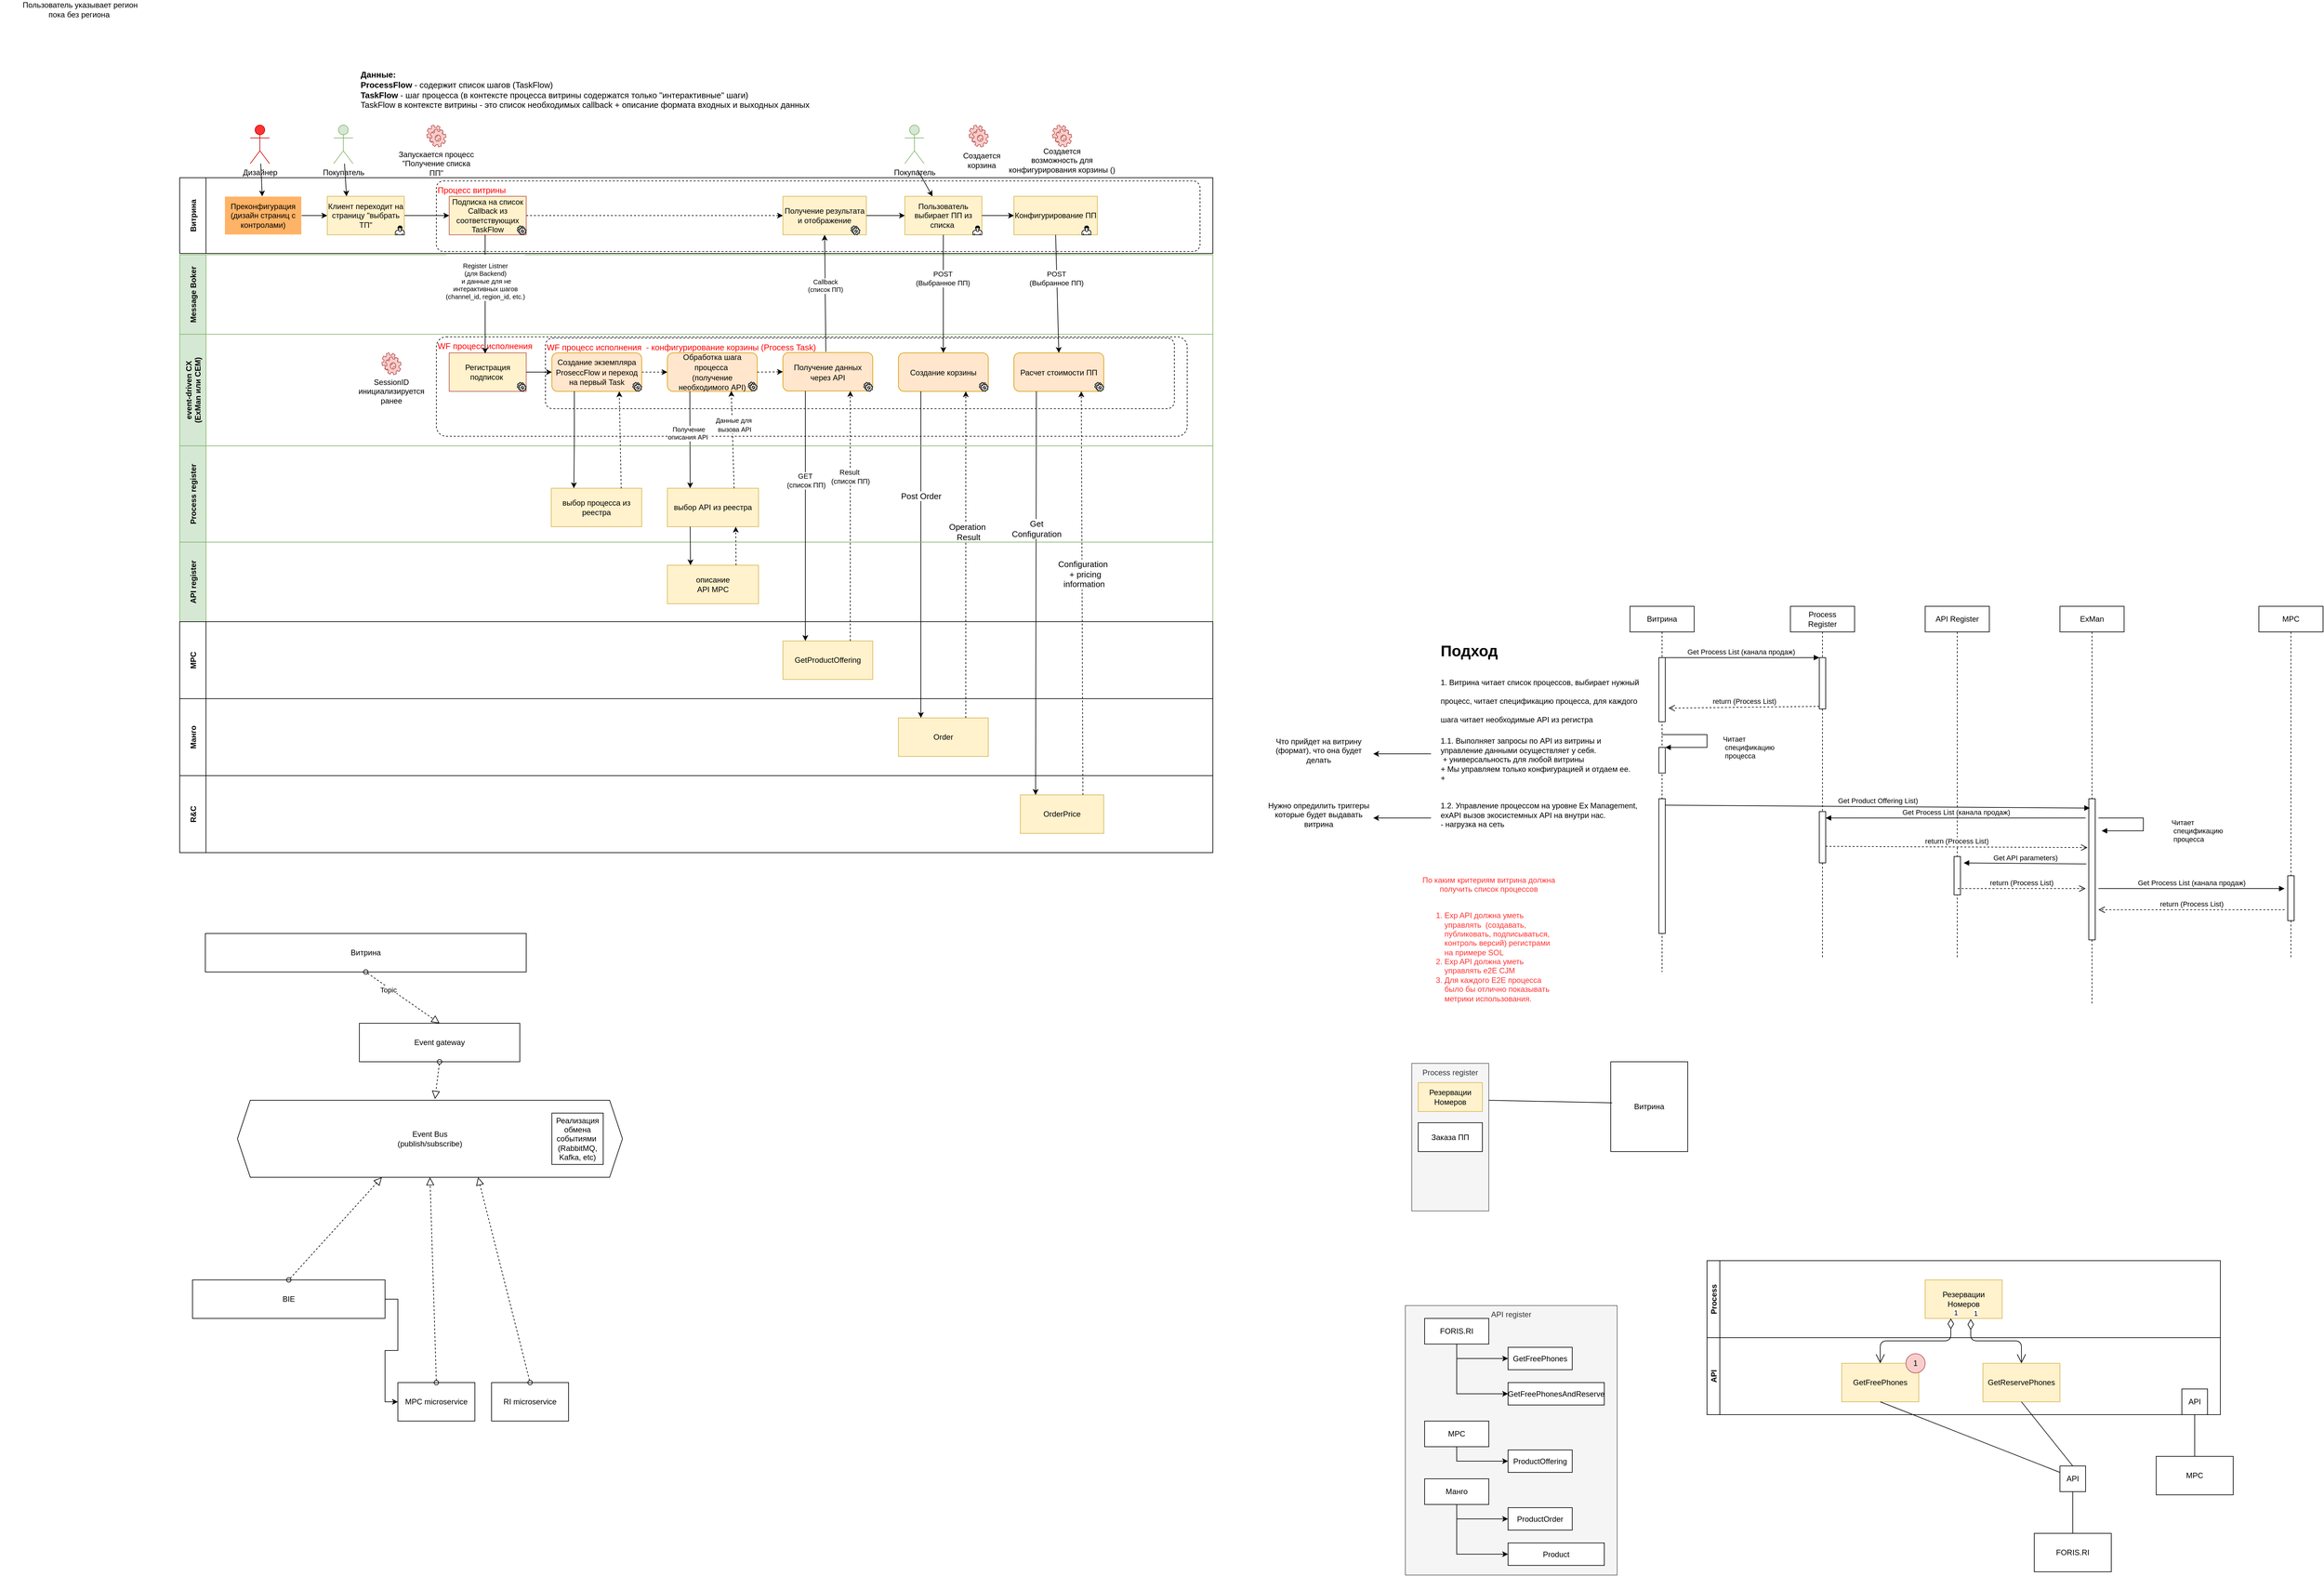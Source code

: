 <mxfile version="14.2.7" type="github" pages="2">
  <diagram id="ampolG_5GsY7RyZEAxuc" name="Page-1">
    <mxGraphModel dx="4274" dy="3344" grid="1" gridSize="10" guides="1" tooltips="1" connect="1" arrows="1" fold="1" page="1" pageScale="1" pageWidth="827" pageHeight="1169" math="0" shadow="0">
      <root>
        <mxCell id="0" />
        <mxCell id="1" parent="0" />
        <mxCell id="l9fvW6IpLqPsWSM8g6z7-1" value="WF процесс исполнения  - конфигурирование корзины (Process Task) " style="rounded=1;arcSize=10;dashed=1;strokeColor=#000000;fillColor=none;gradientColor=none;strokeWidth=1;align=left;verticalAlign=top;fontColor=#FF0000;fontSize=13;" parent="1" vertex="1">
          <mxGeometry x="-1570" y="-1028" width="980" height="110" as="geometry" />
        </mxCell>
        <mxCell id="3lgOOLcY4nh7JQliI2cl-52" value="Message Boker" style="swimlane;startSize=41;horizontal=0;fillColor=#d5e8d4;strokeColor=#82b366;" parent="1" vertex="1">
          <mxGeometry x="-2140" y="-1158" width="1610" height="124" as="geometry" />
        </mxCell>
        <mxCell id="3lgOOLcY4nh7JQliI2cl-18" value="Процесс витрины" style="rounded=1;arcSize=10;dashed=1;strokeColor=#000000;fillColor=none;gradientColor=none;strokeWidth=1;align=left;verticalAlign=top;fontColor=#FF0000;fontSize=13;" parent="3lgOOLcY4nh7JQliI2cl-52" vertex="1">
          <mxGeometry x="400" y="-115" width="1190" height="110" as="geometry" />
        </mxCell>
        <mxCell id="7CwtNrb2YRD0Z08rC34O-2" value="Пользователь выбирает ПП из списка&amp;nbsp;" style="whiteSpace=wrap;html=1;rounded=0;strokeColor=#d6b656;fillColor=#fff2cc;" parent="3lgOOLcY4nh7JQliI2cl-52" vertex="1">
          <mxGeometry x="1130" y="-91" width="120" height="60" as="geometry" />
        </mxCell>
        <mxCell id="WmLkj7Jy5HLzKdstQBMT-10" value="Конфигурирование ПП" style="whiteSpace=wrap;html=1;rounded=0;strokeColor=#d6b656;fillColor=#fff2cc;" parent="3lgOOLcY4nh7JQliI2cl-52" vertex="1">
          <mxGeometry x="1300" y="-91" width="130" height="60" as="geometry" />
        </mxCell>
        <mxCell id="WmLkj7Jy5HLzKdstQBMT-11" value="" style="edgeStyle=orthogonalEdgeStyle;rounded=0;orthogonalLoop=1;jettySize=auto;html=1;entryX=0;entryY=0.5;entryDx=0;entryDy=0;" parent="3lgOOLcY4nh7JQliI2cl-52" source="7CwtNrb2YRD0Z08rC34O-2" target="WmLkj7Jy5HLzKdstQBMT-10" edge="1">
          <mxGeometry relative="1" as="geometry" />
        </mxCell>
        <mxCell id="3lgOOLcY4nh7JQliI2cl-37" value="Process register" style="swimlane;startSize=41;horizontal=0;fillColor=#d5e8d4;strokeColor=#82b366;" parent="1" vertex="1">
          <mxGeometry x="-2140" y="-860" width="1610" height="150" as="geometry" />
        </mxCell>
        <mxCell id="3lgOOLcY4nh7JQliI2cl-11" value="WF процесс исполнения  " style="rounded=1;arcSize=10;dashed=1;strokeColor=#000000;fillColor=none;gradientColor=none;strokeWidth=1;align=left;verticalAlign=top;fontColor=#FF0000;fontSize=13;" parent="3lgOOLcY4nh7JQliI2cl-37" vertex="1">
          <mxGeometry x="400" y="-170" width="1170" height="155" as="geometry" />
        </mxCell>
        <mxCell id="3lgOOLcY4nh7JQliI2cl-16" value="выбор API из реестра" style="rounded=0;whiteSpace=wrap;html=1;fillColor=#fff2cc;strokeColor=#d6b656;" parent="3lgOOLcY4nh7JQliI2cl-37" vertex="1">
          <mxGeometry x="760" y="66" width="142" height="60" as="geometry" />
        </mxCell>
        <mxCell id="3lgOOLcY4nh7JQliI2cl-12" value="выбор процесса из реестра" style="rounded=0;whiteSpace=wrap;html=1;fillColor=#fff2cc;strokeColor=#d6b656;" parent="3lgOOLcY4nh7JQliI2cl-37" vertex="1">
          <mxGeometry x="579" y="66" width="141" height="60" as="geometry" />
        </mxCell>
        <mxCell id="WP0imsZewuefQ5bBW2uw-7" value="Order" style="rounded=0;whiteSpace=wrap;html=1;fillColor=#fff2cc;strokeColor=#d6b656;" parent="3lgOOLcY4nh7JQliI2cl-37" vertex="1">
          <mxGeometry x="1120" y="424" width="140" height="60" as="geometry" />
        </mxCell>
        <mxCell id="WP0imsZewuefQ5bBW2uw-9" value="OrderPrice" style="rounded=0;whiteSpace=wrap;html=1;fillColor=#fff2cc;strokeColor=#d6b656;" parent="3lgOOLcY4nh7JQliI2cl-37" vertex="1">
          <mxGeometry x="1310" y="544" width="130" height="60" as="geometry" />
        </mxCell>
        <mxCell id="l9fvW6IpLqPsWSM8g6z7-2" value="&lt;span style=&quot;font-size: 12px&quot;&gt;Обработка шага процесса&amp;nbsp;&lt;/span&gt;&lt;br style=&quot;font-size: 12px&quot;&gt;&lt;span style=&quot;font-size: 12px&quot;&gt;(получение необходимого API)&lt;/span&gt;" style="shape=ext;rounded=1;html=1;whiteSpace=wrap;fontSize=13;fillColor=#ffe6cc;strokeColor=#d79b00;" parent="3lgOOLcY4nh7JQliI2cl-37" vertex="1">
          <mxGeometry x="760" y="-145" width="140" height="60" as="geometry" />
        </mxCell>
        <mxCell id="3lgOOLcY4nh7JQliI2cl-35" value="" style="rounded=0;orthogonalLoop=1;jettySize=auto;html=1;exitX=0.25;exitY=1;exitDx=0;exitDy=0;entryX=0.25;entryY=0;entryDx=0;entryDy=0;" parent="3lgOOLcY4nh7JQliI2cl-37" source="l9fvW6IpLqPsWSM8g6z7-2" target="3lgOOLcY4nh7JQliI2cl-16" edge="1">
          <mxGeometry relative="1" as="geometry">
            <mxPoint x="1036" y="-80" as="sourcePoint" />
            <mxPoint x="1066" y="60" as="targetPoint" />
          </mxGeometry>
        </mxCell>
        <mxCell id="3lgOOLcY4nh7JQliI2cl-36" value="Получение &lt;br&gt;описания API&amp;nbsp;" style="text;html=1;align=center;verticalAlign=middle;resizable=0;points=[];labelBackgroundColor=#ffffff;fontSize=10;fontColor=#000000;" parent="3lgOOLcY4nh7JQliI2cl-35" vertex="1" connectable="0">
          <mxGeometry x="-0.2" relative="1" as="geometry">
            <mxPoint x="-2.05" y="3.79" as="offset" />
          </mxGeometry>
        </mxCell>
        <mxCell id="3lgOOLcY4nh7JQliI2cl-33" value="" style="rounded=0;orthogonalLoop=1;jettySize=auto;html=1;dashed=1;exitX=0.732;exitY=0;exitDx=0;exitDy=0;exitPerimeter=0;entryX=0.711;entryY=0.987;entryDx=0;entryDy=0;entryPerimeter=0;" parent="3lgOOLcY4nh7JQliI2cl-37" source="3lgOOLcY4nh7JQliI2cl-16" target="l9fvW6IpLqPsWSM8g6z7-2" edge="1">
          <mxGeometry relative="1" as="geometry">
            <mxPoint x="1000" y="50" as="sourcePoint" />
            <mxPoint x="830" y="-84" as="targetPoint" />
          </mxGeometry>
        </mxCell>
        <mxCell id="3lgOOLcY4nh7JQliI2cl-109" value="&lt;span style=&quot;font-size: 10px&quot;&gt;Данные для&lt;/span&gt;&lt;br style=&quot;font-size: 10px&quot;&gt;&lt;span style=&quot;font-size: 10px&quot;&gt;&amp;nbsp;вызова API&lt;/span&gt;" style="edgeLabel;html=1;align=center;verticalAlign=middle;resizable=0;points=[];" parent="3lgOOLcY4nh7JQliI2cl-33" vertex="1" connectable="0">
          <mxGeometry x="0.307" y="-2" relative="1" as="geometry">
            <mxPoint as="offset" />
          </mxGeometry>
        </mxCell>
        <mxCell id="l9fvW6IpLqPsWSM8g6z7-5" value="" style="shape=mxgraph.bpmn.service_task;html=1;outlineConnect=0;" parent="3lgOOLcY4nh7JQliI2cl-37" vertex="1">
          <mxGeometry x="886" y="-99.5" width="14" height="14" as="geometry" />
        </mxCell>
        <mxCell id="l9fvW6IpLqPsWSM8g6z7-4" value="&lt;span style=&quot;font-size: 12px&quot;&gt;Получение данных через API&lt;/span&gt;" style="shape=ext;rounded=1;html=1;whiteSpace=wrap;fontSize=13;fillColor=#ffe6cc;strokeColor=#d79b00;" parent="3lgOOLcY4nh7JQliI2cl-37" vertex="1">
          <mxGeometry x="940" y="-145.5" width="140" height="60" as="geometry" />
        </mxCell>
        <mxCell id="3lgOOLcY4nh7JQliI2cl-4" value="" style="edgeStyle=none;rounded=0;orthogonalLoop=1;jettySize=auto;html=1;dashed=1;fontSize=10;fontColor=#FF0000;entryX=0;entryY=0.5;entryDx=0;entryDy=0;exitX=1;exitY=0.5;exitDx=0;exitDy=0;" parent="3lgOOLcY4nh7JQliI2cl-37" source="l9fvW6IpLqPsWSM8g6z7-2" target="l9fvW6IpLqPsWSM8g6z7-4" edge="1">
          <mxGeometry relative="1" as="geometry">
            <mxPoint x="940" y="-114" as="targetPoint" />
          </mxGeometry>
        </mxCell>
        <mxCell id="WmLkj7Jy5HLzKdstQBMT-2" value="" style="shape=mxgraph.bpmn.service_task;html=1;outlineConnect=0;" parent="3lgOOLcY4nh7JQliI2cl-37" vertex="1">
          <mxGeometry x="1066" y="-99" width="14" height="14" as="geometry" />
        </mxCell>
        <mxCell id="l9fvW6IpLqPsWSM8g6z7-6" value="&lt;span style=&quot;font-size: 12px&quot;&gt;Создание корзины&lt;/span&gt;" style="shape=ext;rounded=1;html=1;whiteSpace=wrap;fontSize=13;fillColor=#ffe6cc;strokeColor=#d79b00;" parent="3lgOOLcY4nh7JQliI2cl-37" vertex="1">
          <mxGeometry x="1120" y="-145" width="140" height="60" as="geometry" />
        </mxCell>
        <mxCell id="l9fvW6IpLqPsWSM8g6z7-7" value="&lt;span style=&quot;font-size: 12px&quot;&gt;Расчет стоимости ПП&lt;/span&gt;" style="shape=ext;rounded=1;html=1;whiteSpace=wrap;fontSize=13;fillColor=#ffe6cc;strokeColor=#d79b00;" parent="3lgOOLcY4nh7JQliI2cl-37" vertex="1">
          <mxGeometry x="1300" y="-145" width="140" height="60" as="geometry" />
        </mxCell>
        <mxCell id="WmLkj7Jy5HLzKdstQBMT-1" value="" style="shape=mxgraph.bpmn.service_task;html=1;outlineConnect=0;" parent="3lgOOLcY4nh7JQliI2cl-37" vertex="1">
          <mxGeometry x="1246" y="-99" width="14" height="14" as="geometry" />
        </mxCell>
        <mxCell id="hdPawv-QxWdfTENFE97i-4" value="" style="shape=mxgraph.bpmn.service_task;html=1;outlineConnect=0;" parent="3lgOOLcY4nh7JQliI2cl-37" vertex="1">
          <mxGeometry x="1426" y="-99" width="14" height="14" as="geometry" />
        </mxCell>
        <mxCell id="WP0imsZewuefQ5bBW2uw-2" style="edgeStyle=none;orthogonalLoop=1;jettySize=auto;html=1;entryX=0.75;entryY=1;entryDx=0;entryDy=0;exitX=0.75;exitY=0;exitDx=0;exitDy=0;dashed=1" parent="3lgOOLcY4nh7JQliI2cl-37" source="WP0imsZewuefQ5bBW2uw-7" target="l9fvW6IpLqPsWSM8g6z7-6" edge="1">
          <mxGeometry relative="1" as="geometry">
            <mxPoint x="3360" y="1169" as="sourcePoint" />
            <mxPoint x="1220" y="-80" as="targetPoint" />
          </mxGeometry>
        </mxCell>
        <mxCell id="8du9Shdw4cpLJU6nhYkG-8" value="Operation&lt;br&gt;&amp;nbsp;Result" style="edgeLabel;html=1;align=center;verticalAlign=middle;resizable=0;points=[];fontSize=13;" parent="WP0imsZewuefQ5bBW2uw-2" vertex="1" connectable="0">
          <mxGeometry x="0.142" y="-2" relative="1" as="geometry">
            <mxPoint as="offset" />
          </mxGeometry>
        </mxCell>
        <mxCell id="WP0imsZewuefQ5bBW2uw-1" style="edgeStyle=none;orthogonalLoop=1;jettySize=auto;html=1;entryX=0.25;entryY=0;entryDx=0;entryDy=0;exitX=0.25;exitY=1;exitDx=0;exitDy=0;" parent="3lgOOLcY4nh7JQliI2cl-37" source="l9fvW6IpLqPsWSM8g6z7-6" target="WP0imsZewuefQ5bBW2uw-7" edge="1">
          <mxGeometry relative="1" as="geometry">
            <mxPoint x="1160" y="-80" as="sourcePoint" />
            <mxPoint x="3300" y="1169" as="targetPoint" />
          </mxGeometry>
        </mxCell>
        <mxCell id="8du9Shdw4cpLJU6nhYkG-7" value="Post Order" style="edgeLabel;html=1;align=center;verticalAlign=middle;resizable=0;points=[];fontSize=13;" parent="WP0imsZewuefQ5bBW2uw-1" vertex="1" connectable="0">
          <mxGeometry x="-0.361" relative="1" as="geometry">
            <mxPoint as="offset" />
          </mxGeometry>
        </mxCell>
        <mxCell id="WP0imsZewuefQ5bBW2uw-4" style="edgeStyle=none;orthogonalLoop=1;jettySize=auto;html=1;entryX=0.183;entryY=0;entryDx=0;entryDy=0;exitX=0.25;exitY=1;exitDx=0;exitDy=0;entryPerimeter=0;" parent="3lgOOLcY4nh7JQliI2cl-37" source="l9fvW6IpLqPsWSM8g6z7-7" target="WP0imsZewuefQ5bBW2uw-9" edge="1">
          <mxGeometry relative="1" as="geometry">
            <mxPoint x="1330" y="-80" as="sourcePoint" />
            <mxPoint x="3470" y="1130" as="targetPoint" />
          </mxGeometry>
        </mxCell>
        <mxCell id="8du9Shdw4cpLJU6nhYkG-9" value="Get &lt;br&gt;Configuration" style="edgeLabel;html=1;align=center;verticalAlign=middle;resizable=0;points=[];fontSize=13;" parent="WP0imsZewuefQ5bBW2uw-4" vertex="1" connectable="0">
          <mxGeometry x="-0.319" relative="1" as="geometry">
            <mxPoint as="offset" />
          </mxGeometry>
        </mxCell>
        <mxCell id="WP0imsZewuefQ5bBW2uw-5" style="edgeStyle=none;orthogonalLoop=1;jettySize=auto;html=1;entryX=0.75;entryY=1;entryDx=0;entryDy=0;exitX=0.75;exitY=0;exitDx=0;exitDy=0;dashed=1;" parent="3lgOOLcY4nh7JQliI2cl-37" source="WP0imsZewuefQ5bBW2uw-9" target="l9fvW6IpLqPsWSM8g6z7-7" edge="1">
          <mxGeometry relative="1" as="geometry">
            <mxPoint x="3530" y="1130" as="sourcePoint" />
            <mxPoint x="1390" y="-80" as="targetPoint" />
          </mxGeometry>
        </mxCell>
        <mxCell id="8du9Shdw4cpLJU6nhYkG-10" value="Configuration&amp;nbsp;&lt;br&gt;&amp;nbsp;+ pricing &lt;br&gt;information" style="edgeLabel;html=1;align=center;verticalAlign=middle;resizable=0;points=[];fontSize=13;" parent="WP0imsZewuefQ5bBW2uw-5" vertex="1" connectable="0">
          <mxGeometry x="0.094" y="-3" relative="1" as="geometry">
            <mxPoint as="offset" />
          </mxGeometry>
        </mxCell>
        <mxCell id="3lgOOLcY4nh7JQliI2cl-17" value="Витрина" style="swimlane;startSize=41;horizontal=0;" parent="1" vertex="1">
          <mxGeometry x="-2140" y="-1278" width="1610" height="118" as="geometry" />
        </mxCell>
        <mxCell id="3lgOOLcY4nh7JQliI2cl-103" style="edgeStyle=none;orthogonalLoop=1;jettySize=auto;html=1;entryX=0;entryY=0.5;entryDx=0;entryDy=0;dashed=1;" parent="3lgOOLcY4nh7JQliI2cl-17" source="3lgOOLcY4nh7JQliI2cl-44" target="3lgOOLcY4nh7JQliI2cl-26" edge="1">
          <mxGeometry relative="1" as="geometry">
            <mxPoint x="940" y="59" as="targetPoint" />
          </mxGeometry>
        </mxCell>
        <mxCell id="3lgOOLcY4nh7JQliI2cl-44" value="Подписка на список Callback из соответствующих TaskFlow" style="rounded=0;whiteSpace=wrap;html=1;fillColor=#FFF2CC;strokeColor=#b85450;" parent="3lgOOLcY4nh7JQliI2cl-17" vertex="1">
          <mxGeometry x="420" y="29" width="120" height="60" as="geometry" />
        </mxCell>
        <mxCell id="3lgOOLcY4nh7JQliI2cl-19" value="" style="edgeStyle=orthogonalEdgeStyle;rounded=0;orthogonalLoop=1;jettySize=auto;html=1;entryX=0;entryY=0.5;entryDx=0;entryDy=0;" parent="3lgOOLcY4nh7JQliI2cl-17" source="3lgOOLcY4nh7JQliI2cl-20" target="3lgOOLcY4nh7JQliI2cl-44" edge="1">
          <mxGeometry relative="1" as="geometry" />
        </mxCell>
        <mxCell id="3lgOOLcY4nh7JQliI2cl-20" value="Клиент переходит на страницу &quot;выбрать ТП&quot;" style="rounded=0;whiteSpace=wrap;html=1;fillColor=#fff2cc;strokeColor=#d6b656;" parent="3lgOOLcY4nh7JQliI2cl-17" vertex="1">
          <mxGeometry x="230" y="29" width="120" height="60" as="geometry" />
        </mxCell>
        <mxCell id="3lgOOLcY4nh7JQliI2cl-23" value="" style="shape=mxgraph.bpmn.service_task;html=1;outlineConnect=0;" parent="3lgOOLcY4nh7JQliI2cl-17" vertex="1">
          <mxGeometry x="526" y="75" width="14" height="14" as="geometry" />
        </mxCell>
        <mxCell id="3lgOOLcY4nh7JQliI2cl-24" value="" style="shape=mxgraph.bpmn.user_task;html=1;outlineConnect=0;" parent="3lgOOLcY4nh7JQliI2cl-17" vertex="1">
          <mxGeometry x="336" y="75" width="14" height="14" as="geometry" />
        </mxCell>
        <mxCell id="3lgOOLcY4nh7JQliI2cl-26" value="Получение результата и отображение" style="rounded=0;whiteSpace=wrap;html=1;fillColor=#fff2cc;strokeColor=#d6b656;" parent="3lgOOLcY4nh7JQliI2cl-17" vertex="1">
          <mxGeometry x="940" y="29" width="130" height="60" as="geometry" />
        </mxCell>
        <mxCell id="3lgOOLcY4nh7JQliI2cl-82" value="Преконфигурация (дизайн страниц с контролами)" style="rounded=0;whiteSpace=wrap;html=1;strokeColor=#FFFFFF;fillColor=#FFB366;" parent="3lgOOLcY4nh7JQliI2cl-17" vertex="1">
          <mxGeometry x="70" y="29" width="120" height="60" as="geometry" />
        </mxCell>
        <mxCell id="3lgOOLcY4nh7JQliI2cl-86" value="" style="endArrow=classic;html=1;exitX=1;exitY=0.5;exitDx=0;exitDy=0;entryX=0;entryY=0.5;entryDx=0;entryDy=0;" parent="3lgOOLcY4nh7JQliI2cl-17" source="3lgOOLcY4nh7JQliI2cl-82" target="3lgOOLcY4nh7JQliI2cl-20" edge="1">
          <mxGeometry width="50" height="50" relative="1" as="geometry">
            <mxPoint x="550" y="158" as="sourcePoint" />
            <mxPoint x="600" y="108" as="targetPoint" />
          </mxGeometry>
        </mxCell>
        <mxCell id="hdPawv-QxWdfTENFE97i-1" value="" style="shape=mxgraph.bpmn.user_task;html=1;outlineConnect=0;" parent="3lgOOLcY4nh7JQliI2cl-17" vertex="1">
          <mxGeometry x="1236" y="75" width="14" height="14" as="geometry" />
        </mxCell>
        <mxCell id="hdPawv-QxWdfTENFE97i-2" value="" style="shape=mxgraph.bpmn.user_task;html=1;outlineConnect=0;" parent="3lgOOLcY4nh7JQliI2cl-17" vertex="1">
          <mxGeometry x="1406" y="75" width="14" height="14" as="geometry" />
        </mxCell>
        <mxCell id="hdPawv-QxWdfTENFE97i-3" value="" style="shape=mxgraph.bpmn.service_task;html=1;outlineConnect=0;" parent="3lgOOLcY4nh7JQliI2cl-17" vertex="1">
          <mxGeometry x="1046" y="75" width="14" height="14" as="geometry" />
        </mxCell>
        <mxCell id="I4ma-wWeDAZJkw1Mpciw-2" value="Резервации Номеров" style="rounded=0;whiteSpace=wrap;html=1;fillColor=#fff2cc;strokeColor=#d6b656;" parent="1" vertex="1">
          <mxGeometry x="580" y="440" width="120" height="60" as="geometry" />
        </mxCell>
        <mxCell id="I4ma-wWeDAZJkw1Mpciw-3" value="GetFreePhones" style="rounded=0;whiteSpace=wrap;html=1;fillColor=#fff2cc;strokeColor=#d6b656;" parent="1" vertex="1">
          <mxGeometry x="450" y="570" width="120" height="60" as="geometry" />
        </mxCell>
        <mxCell id="I4ma-wWeDAZJkw1Mpciw-4" value="GetReservePhones" style="rounded=0;whiteSpace=wrap;html=1;fillColor=#fff2cc;strokeColor=#d6b656;" parent="1" vertex="1">
          <mxGeometry x="670" y="570" width="120" height="60" as="geometry" />
        </mxCell>
        <mxCell id="I4ma-wWeDAZJkw1Mpciw-6" value="1" style="endArrow=open;html=1;endSize=12;startArrow=diamondThin;startSize=14;startFill=0;edgeStyle=orthogonalEdgeStyle;align=left;verticalAlign=bottom;exitX=0.333;exitY=1;exitDx=0;exitDy=0;exitPerimeter=0;" parent="1" source="I4ma-wWeDAZJkw1Mpciw-2" target="I4ma-wWeDAZJkw1Mpciw-3" edge="1">
          <mxGeometry x="-1" y="3" relative="1" as="geometry">
            <mxPoint x="500" y="740" as="sourcePoint" />
            <mxPoint x="670" y="740" as="targetPoint" />
          </mxGeometry>
        </mxCell>
        <mxCell id="I4ma-wWeDAZJkw1Mpciw-7" value="1" style="endArrow=open;html=1;endSize=12;startArrow=diamondThin;startSize=14;startFill=0;edgeStyle=orthogonalEdgeStyle;align=left;verticalAlign=bottom;exitX=0.592;exitY=1.017;exitDx=0;exitDy=0;exitPerimeter=0;" parent="1" source="I4ma-wWeDAZJkw1Mpciw-2" target="I4ma-wWeDAZJkw1Mpciw-4" edge="1">
          <mxGeometry x="-1" y="3" relative="1" as="geometry">
            <mxPoint x="599.96" y="490" as="sourcePoint" />
            <mxPoint x="520" y="580" as="targetPoint" />
          </mxGeometry>
        </mxCell>
        <mxCell id="I4ma-wWeDAZJkw1Mpciw-10" value="Витрина" style="rounded=0;whiteSpace=wrap;html=1;" parent="1" vertex="1">
          <mxGeometry x="90" y="100" width="120" height="140" as="geometry" />
        </mxCell>
        <mxCell id="I4ma-wWeDAZJkw1Mpciw-11" value="MPC" style="rounded=0;whiteSpace=wrap;html=1;" parent="1" vertex="1">
          <mxGeometry x="940" y="715" width="120" height="60" as="geometry" />
        </mxCell>
        <mxCell id="I4ma-wWeDAZJkw1Mpciw-12" value="API" style="whiteSpace=wrap;html=1;aspect=fixed;" parent="1" vertex="1">
          <mxGeometry x="980" y="610" width="40" height="40" as="geometry" />
        </mxCell>
        <mxCell id="I4ma-wWeDAZJkw1Mpciw-14" value="" style="endArrow=none;html=1;exitX=0.5;exitY=0;exitDx=0;exitDy=0;entryX=0.5;entryY=1;entryDx=0;entryDy=0;" parent="1" source="I4ma-wWeDAZJkw1Mpciw-11" target="I4ma-wWeDAZJkw1Mpciw-12" edge="1">
          <mxGeometry width="50" height="50" relative="1" as="geometry">
            <mxPoint x="610" y="550" as="sourcePoint" />
            <mxPoint x="660" y="500" as="targetPoint" />
          </mxGeometry>
        </mxCell>
        <mxCell id="I4ma-wWeDAZJkw1Mpciw-16" value="Process register" style="rounded=0;whiteSpace=wrap;html=1;verticalAlign=top;fillColor=#f5f5f5;strokeColor=#666666;fontColor=#333333;" parent="1" vertex="1">
          <mxGeometry x="-220" y="102.5" width="120" height="230" as="geometry" />
        </mxCell>
        <mxCell id="I4ma-wWeDAZJkw1Mpciw-17" value="Резервации Номеров" style="rounded=0;whiteSpace=wrap;html=1;fillColor=#fff2cc;strokeColor=#d6b656;" parent="1" vertex="1">
          <mxGeometry x="-210" y="132.5" width="100" height="45" as="geometry" />
        </mxCell>
        <mxCell id="I4ma-wWeDAZJkw1Mpciw-18" value="Заказа ПП" style="rounded=0;whiteSpace=wrap;html=1;" parent="1" vertex="1">
          <mxGeometry x="-210" y="195" width="100" height="45" as="geometry" />
        </mxCell>
        <mxCell id="I4ma-wWeDAZJkw1Mpciw-21" value="Витрина" style="shape=umlLifeline;perimeter=lifelinePerimeter;whiteSpace=wrap;html=1;container=1;collapsible=0;recursiveResize=0;outlineConnect=0;" parent="1" vertex="1">
          <mxGeometry x="120" y="-610" width="100" height="570" as="geometry" />
        </mxCell>
        <mxCell id="I4ma-wWeDAZJkw1Mpciw-26" value="" style="html=1;points=[];perimeter=orthogonalPerimeter;" parent="I4ma-wWeDAZJkw1Mpciw-21" vertex="1">
          <mxGeometry x="45" y="80" width="10" height="100" as="geometry" />
        </mxCell>
        <mxCell id="I4ma-wWeDAZJkw1Mpciw-54" value="" style="html=1;points=[];perimeter=orthogonalPerimeter;fontColor=#000000;" parent="I4ma-wWeDAZJkw1Mpciw-21" vertex="1">
          <mxGeometry x="45" y="300" width="10" height="210" as="geometry" />
        </mxCell>
        <mxCell id="I4ma-wWeDAZJkw1Mpciw-22" value="Process&lt;br&gt;Register" style="shape=umlLifeline;perimeter=lifelinePerimeter;whiteSpace=wrap;html=1;container=1;collapsible=0;recursiveResize=0;outlineConnect=0;" parent="1" vertex="1">
          <mxGeometry x="370" y="-610" width="100" height="550" as="geometry" />
        </mxCell>
        <mxCell id="I4ma-wWeDAZJkw1Mpciw-27" value="" style="html=1;points=[];perimeter=orthogonalPerimeter;" parent="I4ma-wWeDAZJkw1Mpciw-22" vertex="1">
          <mxGeometry x="45" y="80" width="10" height="80" as="geometry" />
        </mxCell>
        <mxCell id="6xk-dBPFCgzjhm5DXFw_-33" value="" style="html=1;points=[];perimeter=orthogonalPerimeter;" parent="I4ma-wWeDAZJkw1Mpciw-22" vertex="1">
          <mxGeometry x="45" y="320" width="10" height="80" as="geometry" />
        </mxCell>
        <mxCell id="I4ma-wWeDAZJkw1Mpciw-28" value="Get Process List (канала продаж)" style="html=1;verticalAlign=bottom;endArrow=block;entryX=0;entryY=0;" parent="1" source="I4ma-wWeDAZJkw1Mpciw-21" target="I4ma-wWeDAZJkw1Mpciw-27" edge="1">
          <mxGeometry relative="1" as="geometry">
            <mxPoint x="95" y="-420" as="sourcePoint" />
          </mxGeometry>
        </mxCell>
        <mxCell id="I4ma-wWeDAZJkw1Mpciw-29" value="return (Process List)" style="html=1;verticalAlign=bottom;endArrow=open;dashed=1;endSize=8;exitX=0;exitY=0.95;entryX=1.5;entryY=0.788;entryDx=0;entryDy=0;entryPerimeter=0;" parent="1" source="I4ma-wWeDAZJkw1Mpciw-27" target="I4ma-wWeDAZJkw1Mpciw-26" edge="1">
          <mxGeometry relative="1" as="geometry">
            <mxPoint x="95" y="-344" as="targetPoint" />
          </mxGeometry>
        </mxCell>
        <mxCell id="I4ma-wWeDAZJkw1Mpciw-30" value="" style="endArrow=none;html=1;exitX=1;exitY=0.25;exitDx=0;exitDy=0;entryX=0.017;entryY=0.457;entryDx=0;entryDy=0;entryPerimeter=0;" parent="1" source="I4ma-wWeDAZJkw1Mpciw-16" target="I4ma-wWeDAZJkw1Mpciw-10" edge="1">
          <mxGeometry width="50" height="50" relative="1" as="geometry">
            <mxPoint x="-10" y="202.5" as="sourcePoint" />
            <mxPoint x="40" y="152.5" as="targetPoint" />
          </mxGeometry>
        </mxCell>
        <mxCell id="I4ma-wWeDAZJkw1Mpciw-31" value="По каким критериям витрина должна получить список процессов&lt;br&gt;&lt;br&gt;&lt;div style=&quot;text-align: left&quot;&gt;&lt;ol&gt;&lt;li&gt;Exp API должна уметь управлять&amp;nbsp; (создавать, публиковать, подписываться, контроль версий) регистрами на примере SOL&lt;/li&gt;&lt;li&gt;Exp API должна уметь управлять e2E CJM&lt;/li&gt;&lt;li&gt;Для каждого E2E процесса было бы отлично показывать метрики использования.&lt;/li&gt;&lt;/ol&gt;&lt;/div&gt;" style="text;html=1;strokeColor=none;fillColor=none;align=center;verticalAlign=middle;whiteSpace=wrap;rounded=0;fontColor=#FF3333;" parent="1" vertex="1">
          <mxGeometry x="-210" y="-190" width="220" height="210" as="geometry" />
        </mxCell>
        <mxCell id="I4ma-wWeDAZJkw1Mpciw-32" value="FORIS.RI" style="rounded=0;whiteSpace=wrap;html=1;" parent="1" vertex="1">
          <mxGeometry x="750" y="835" width="120" height="60" as="geometry" />
        </mxCell>
        <mxCell id="I4ma-wWeDAZJkw1Mpciw-33" value="API" style="whiteSpace=wrap;html=1;aspect=fixed;" parent="1" vertex="1">
          <mxGeometry x="790" y="730" width="40" height="40" as="geometry" />
        </mxCell>
        <mxCell id="I4ma-wWeDAZJkw1Mpciw-34" value="" style="endArrow=none;html=1;exitX=0.5;exitY=0;exitDx=0;exitDy=0;entryX=0.5;entryY=1;entryDx=0;entryDy=0;" parent="1" source="I4ma-wWeDAZJkw1Mpciw-32" target="I4ma-wWeDAZJkw1Mpciw-33" edge="1">
          <mxGeometry width="50" height="50" relative="1" as="geometry">
            <mxPoint x="420" y="670" as="sourcePoint" />
            <mxPoint x="470" y="620" as="targetPoint" />
          </mxGeometry>
        </mxCell>
        <mxCell id="I4ma-wWeDAZJkw1Mpciw-35" value="" style="endArrow=none;html=1;fontColor=#FF3333;exitX=0.5;exitY=1;exitDx=0;exitDy=0;entryX=0;entryY=0.25;entryDx=0;entryDy=0;" parent="1" source="I4ma-wWeDAZJkw1Mpciw-3" target="I4ma-wWeDAZJkw1Mpciw-33" edge="1">
          <mxGeometry width="50" height="50" relative="1" as="geometry">
            <mxPoint x="680" y="690" as="sourcePoint" />
            <mxPoint x="730" y="640" as="targetPoint" />
          </mxGeometry>
        </mxCell>
        <mxCell id="I4ma-wWeDAZJkw1Mpciw-36" value="" style="endArrow=none;html=1;fontColor=#FF3333;exitX=0.5;exitY=1;exitDx=0;exitDy=0;entryX=0.5;entryY=0;entryDx=0;entryDy=0;" parent="1" source="I4ma-wWeDAZJkw1Mpciw-4" target="I4ma-wWeDAZJkw1Mpciw-33" edge="1">
          <mxGeometry width="50" height="50" relative="1" as="geometry">
            <mxPoint x="520" y="640" as="sourcePoint" />
            <mxPoint x="800" y="750" as="targetPoint" />
          </mxGeometry>
        </mxCell>
        <mxCell id="I4ma-wWeDAZJkw1Mpciw-37" value="API register" style="rounded=0;whiteSpace=wrap;html=1;verticalAlign=top;fillColor=#f5f5f5;strokeColor=#666666;fontColor=#333333;" parent="1" vertex="1">
          <mxGeometry x="-230" y="480" width="330" height="420" as="geometry" />
        </mxCell>
        <mxCell id="6xk-dBPFCgzjhm5DXFw_-3" style="edgeStyle=orthogonalEdgeStyle;rounded=0;orthogonalLoop=1;jettySize=auto;html=1;exitX=0.5;exitY=1;exitDx=0;exitDy=0;entryX=0;entryY=0.5;entryDx=0;entryDy=0;" parent="1" source="I4ma-wWeDAZJkw1Mpciw-38" target="I4ma-wWeDAZJkw1Mpciw-40" edge="1">
          <mxGeometry relative="1" as="geometry" />
        </mxCell>
        <mxCell id="6xk-dBPFCgzjhm5DXFw_-4" style="edgeStyle=orthogonalEdgeStyle;rounded=0;orthogonalLoop=1;jettySize=auto;html=1;exitX=0.5;exitY=1;exitDx=0;exitDy=0;entryX=0;entryY=0.5;entryDx=0;entryDy=0;" parent="1" source="I4ma-wWeDAZJkw1Mpciw-38" target="I4ma-wWeDAZJkw1Mpciw-41" edge="1">
          <mxGeometry relative="1" as="geometry" />
        </mxCell>
        <mxCell id="I4ma-wWeDAZJkw1Mpciw-38" value="FORIS.RI" style="rounded=0;whiteSpace=wrap;html=1;" parent="1" vertex="1">
          <mxGeometry x="-200" y="500" width="100" height="40" as="geometry" />
        </mxCell>
        <mxCell id="I4ma-wWeDAZJkw1Mpciw-40" value="&lt;span style=&quot;color: rgb(0 , 0 , 0)&quot;&gt;GetFreePhones&lt;/span&gt;" style="rounded=0;whiteSpace=wrap;html=1;fontColor=#FF3333;" parent="1" vertex="1">
          <mxGeometry x="-70" y="545" width="100" height="35" as="geometry" />
        </mxCell>
        <mxCell id="I4ma-wWeDAZJkw1Mpciw-41" value="&lt;font color=&quot;#000000&quot;&gt;GetFreePhonesAndReserve&lt;/font&gt;" style="rounded=0;whiteSpace=wrap;html=1;fontColor=#FF3333;" parent="1" vertex="1">
          <mxGeometry x="-70" y="600" width="150" height="35" as="geometry" />
        </mxCell>
        <mxCell id="I4ma-wWeDAZJkw1Mpciw-45" value="1" style="ellipse;whiteSpace=wrap;html=1;aspect=fixed;fillColor=#f8cecc;strokeColor=#b85450;" parent="1" vertex="1">
          <mxGeometry x="550" y="555" width="30" height="30" as="geometry" />
        </mxCell>
        <mxCell id="I4ma-wWeDAZJkw1Mpciw-51" value="Читает&lt;br&gt;&amp;nbsp;спецификацию&lt;br&gt;&amp;nbsp;процесса" style="edgeStyle=orthogonalEdgeStyle;html=1;align=left;spacingLeft=2;endArrow=block;rounded=0;entryX=1;entryY=0;fontColor=#000000;strokeColor=#000000;" parent="1" edge="1">
          <mxGeometry x="0.164" y="-20" relative="1" as="geometry">
            <mxPoint x="169.5" y="-410" as="sourcePoint" />
            <Array as="points">
              <mxPoint x="240" y="-410" />
              <mxPoint x="240" y="-390" />
            </Array>
            <mxPoint x="175" y="-390" as="targetPoint" />
            <mxPoint x="21" y="20" as="offset" />
          </mxGeometry>
        </mxCell>
        <mxCell id="I4ma-wWeDAZJkw1Mpciw-52" value="" style="html=1;points=[];perimeter=orthogonalPerimeter;fontColor=#FF3333;" parent="1" vertex="1">
          <mxGeometry x="165" y="-390" width="10" height="40" as="geometry" />
        </mxCell>
        <mxCell id="I4ma-wWeDAZJkw1Mpciw-55" value="API Register" style="shape=umlLifeline;perimeter=lifelinePerimeter;whiteSpace=wrap;html=1;container=1;collapsible=0;recursiveResize=0;outlineConnect=0;" parent="1" vertex="1">
          <mxGeometry x="580" y="-610" width="100" height="550" as="geometry" />
        </mxCell>
        <mxCell id="6xk-dBPFCgzjhm5DXFw_-34" value="" style="html=1;points=[];perimeter=orthogonalPerimeter;" parent="I4ma-wWeDAZJkw1Mpciw-55" vertex="1">
          <mxGeometry x="45" y="390" width="10" height="60" as="geometry" />
        </mxCell>
        <mxCell id="I4ma-wWeDAZJkw1Mpciw-59" value="&lt;h1&gt;&lt;span&gt;Подход&lt;/span&gt;&lt;/h1&gt;&lt;h1&gt;&lt;span style=&quot;font-size: 12px ; font-weight: normal&quot;&gt;1. Витрина читает список &lt;/span&gt;&lt;span style=&quot;font-size: 12px ; font-weight: 400&quot;&gt;процессов&lt;/span&gt;&lt;span style=&quot;font-size: 12px ; font-weight: normal&quot;&gt;, &lt;/span&gt;&lt;span style=&quot;font-size: 12px ; font-weight: 400&quot;&gt;выбирает&lt;/span&gt;&lt;span style=&quot;font-size: 12px ; font-weight: normal&quot;&gt;&amp;nbsp;нужный процесс, читает спецификацию процесса, для каждого шага читает необходимые API из регистра&lt;/span&gt;&lt;/h1&gt;&lt;div&gt;&lt;span style=&quot;font-size: 12px ; font-weight: normal&quot;&gt;1.1. Выполняет запросы по API из витрины и управление данными осуществляет у себя.&amp;nbsp;&lt;/span&gt;&lt;/div&gt;&lt;div&gt;&lt;span style=&quot;font-size: 12px ; font-weight: normal&quot;&gt;&amp;nbsp;+ универсальность для любой витрины&lt;/span&gt;&lt;/div&gt;&lt;div&gt;&lt;span style=&quot;font-size: 12px ; font-weight: normal&quot;&gt;+ Мы управляем только конфигурацией и отдаем ее.&lt;/span&gt;&lt;/div&gt;&lt;div&gt;&lt;span style=&quot;font-size: 12px ; font-weight: normal&quot;&gt;+&amp;nbsp;&lt;/span&gt;&lt;/div&gt;&lt;div&gt;&lt;span style=&quot;font-size: 12px ; font-weight: normal&quot;&gt;&lt;br&gt;&lt;/span&gt;&lt;/div&gt;&lt;div&gt;&lt;span style=&quot;font-size: 12px ; font-weight: normal&quot;&gt;&lt;br&gt;&lt;/span&gt;&lt;/div&gt;&lt;div&gt;&lt;span style=&quot;font-size: 12px ; font-weight: normal&quot;&gt;1.2. Управление процессом на уровне Ex Management,&lt;/span&gt;&lt;/div&gt;&lt;div&gt;&lt;span style=&quot;font-size: 12px ; font-weight: normal&quot;&gt;exAPI вызов экосистемных API на внутри нас.&lt;/span&gt;&lt;/div&gt;&lt;div&gt;&lt;span style=&quot;font-size: 12px ; font-weight: normal&quot;&gt;- нагрузка на сеть&lt;/span&gt;&lt;/div&gt;&lt;div&gt;&lt;span style=&quot;font-size: 12px ; font-weight: normal&quot;&gt;&lt;br&gt;&lt;/span&gt;&lt;/div&gt;" style="text;html=1;strokeColor=none;fillColor=none;spacing=5;spacingTop=-20;whiteSpace=wrap;overflow=hidden;rounded=0;fontColor=#000000;" parent="1" vertex="1">
          <mxGeometry x="-180" y="-560" width="320" height="360" as="geometry" />
        </mxCell>
        <mxCell id="6xk-dBPFCgzjhm5DXFw_-7" style="edgeStyle=orthogonalEdgeStyle;rounded=0;orthogonalLoop=1;jettySize=auto;html=1;exitX=0.5;exitY=1;exitDx=0;exitDy=0;entryX=0;entryY=0.5;entryDx=0;entryDy=0;" parent="1" source="6xk-dBPFCgzjhm5DXFw_-9" target="6xk-dBPFCgzjhm5DXFw_-10" edge="1">
          <mxGeometry relative="1" as="geometry" />
        </mxCell>
        <mxCell id="6xk-dBPFCgzjhm5DXFw_-9" value="MPC" style="rounded=0;whiteSpace=wrap;html=1;" parent="1" vertex="1">
          <mxGeometry x="-200" y="660" width="100" height="40" as="geometry" />
        </mxCell>
        <mxCell id="6xk-dBPFCgzjhm5DXFw_-10" value="&lt;font color=&quot;#000000&quot;&gt;ProductOffering&lt;/font&gt;" style="rounded=0;whiteSpace=wrap;html=1;fontColor=#FF3333;" parent="1" vertex="1">
          <mxGeometry x="-70" y="705" width="100" height="35" as="geometry" />
        </mxCell>
        <mxCell id="6xk-dBPFCgzjhm5DXFw_-13" style="edgeStyle=orthogonalEdgeStyle;rounded=0;orthogonalLoop=1;jettySize=auto;html=1;exitX=0.5;exitY=1;exitDx=0;exitDy=0;entryX=0;entryY=0.5;entryDx=0;entryDy=0;" parent="1" source="6xk-dBPFCgzjhm5DXFw_-15" target="6xk-dBPFCgzjhm5DXFw_-16" edge="1">
          <mxGeometry relative="1" as="geometry" />
        </mxCell>
        <mxCell id="6xk-dBPFCgzjhm5DXFw_-14" style="edgeStyle=orthogonalEdgeStyle;rounded=0;orthogonalLoop=1;jettySize=auto;html=1;exitX=0.5;exitY=1;exitDx=0;exitDy=0;entryX=0;entryY=0.5;entryDx=0;entryDy=0;" parent="1" source="6xk-dBPFCgzjhm5DXFw_-15" target="6xk-dBPFCgzjhm5DXFw_-17" edge="1">
          <mxGeometry relative="1" as="geometry" />
        </mxCell>
        <mxCell id="6xk-dBPFCgzjhm5DXFw_-15" value="Манго" style="rounded=0;whiteSpace=wrap;html=1;" parent="1" vertex="1">
          <mxGeometry x="-200" y="750" width="100" height="40" as="geometry" />
        </mxCell>
        <mxCell id="6xk-dBPFCgzjhm5DXFw_-16" value="&lt;span style=&quot;color: rgb(0 , 0 , 0)&quot;&gt;ProductOrder&lt;/span&gt;" style="rounded=0;whiteSpace=wrap;html=1;fontColor=#FF3333;" parent="1" vertex="1">
          <mxGeometry x="-70" y="795" width="100" height="35" as="geometry" />
        </mxCell>
        <mxCell id="6xk-dBPFCgzjhm5DXFw_-17" value="&lt;font color=&quot;#000000&quot;&gt;Product&lt;/font&gt;" style="rounded=0;whiteSpace=wrap;html=1;fontColor=#FF3333;" parent="1" vertex="1">
          <mxGeometry x="-70" y="850" width="150" height="35" as="geometry" />
        </mxCell>
        <mxCell id="6xk-dBPFCgzjhm5DXFw_-18" value="Process" style="swimlane;startSize=20;horizontal=0;" parent="1" vertex="1">
          <mxGeometry x="240" y="410" width="800" height="120" as="geometry" />
        </mxCell>
        <mxCell id="6xk-dBPFCgzjhm5DXFw_-19" value="API" style="swimlane;startSize=20;horizontal=0;" parent="1" vertex="1">
          <mxGeometry x="240" y="530" width="800" height="120" as="geometry" />
        </mxCell>
        <mxCell id="6xk-dBPFCgzjhm5DXFw_-21" value="Что прийдет на витрину (формат), что она будет делать" style="text;html=1;strokeColor=none;fillColor=none;align=center;verticalAlign=middle;whiteSpace=wrap;rounded=0;" parent="1" vertex="1">
          <mxGeometry x="-450" y="-410" width="170" height="50" as="geometry" />
        </mxCell>
        <mxCell id="6xk-dBPFCgzjhm5DXFw_-22" value="" style="endArrow=classic;html=1;" parent="1" edge="1">
          <mxGeometry width="50" height="50" relative="1" as="geometry">
            <mxPoint x="-190" y="-380" as="sourcePoint" />
            <mxPoint x="-280" y="-380" as="targetPoint" />
          </mxGeometry>
        </mxCell>
        <mxCell id="6xk-dBPFCgzjhm5DXFw_-23" value="Нужно опредилить триггеры которые будет выдавать витрина" style="text;html=1;strokeColor=none;fillColor=none;align=center;verticalAlign=middle;whiteSpace=wrap;rounded=0;" parent="1" vertex="1">
          <mxGeometry x="-450" y="-310" width="170" height="50" as="geometry" />
        </mxCell>
        <mxCell id="6xk-dBPFCgzjhm5DXFw_-24" value="" style="endArrow=classic;html=1;" parent="1" edge="1">
          <mxGeometry width="50" height="50" relative="1" as="geometry">
            <mxPoint x="-190" y="-280" as="sourcePoint" />
            <mxPoint x="-280" y="-280" as="targetPoint" />
          </mxGeometry>
        </mxCell>
        <mxCell id="6xk-dBPFCgzjhm5DXFw_-27" value="ExMan" style="shape=umlLifeline;perimeter=lifelinePerimeter;whiteSpace=wrap;html=1;container=1;collapsible=0;recursiveResize=0;outlineConnect=0;" parent="1" vertex="1">
          <mxGeometry x="790" y="-610" width="100" height="620" as="geometry" />
        </mxCell>
        <mxCell id="6xk-dBPFCgzjhm5DXFw_-28" value="" style="html=1;points=[];perimeter=orthogonalPerimeter;" parent="6xk-dBPFCgzjhm5DXFw_-27" vertex="1">
          <mxGeometry x="45" y="300" width="10" height="220" as="geometry" />
        </mxCell>
        <mxCell id="6xk-dBPFCgzjhm5DXFw_-29" value="Get Product Offering List)" style="html=1;verticalAlign=bottom;endArrow=block;entryX=0.16;entryY=0.066;entryDx=0;entryDy=0;entryPerimeter=0;" parent="1" target="6xk-dBPFCgzjhm5DXFw_-28" edge="1">
          <mxGeometry relative="1" as="geometry">
            <mxPoint x="175" y="-300" as="sourcePoint" />
            <mxPoint x="420.5" y="-300" as="targetPoint" />
          </mxGeometry>
        </mxCell>
        <mxCell id="6xk-dBPFCgzjhm5DXFw_-30" value="Читает&lt;br&gt;&amp;nbsp;спецификацию&lt;br&gt;&amp;nbsp;процесса" style="edgeStyle=orthogonalEdgeStyle;html=1;align=left;spacingLeft=2;endArrow=block;rounded=0;entryX=1;entryY=0;fontColor=#000000;strokeColor=#000000;" parent="1" edge="1">
          <mxGeometry x="0.161" y="-40" relative="1" as="geometry">
            <mxPoint x="850" y="-280" as="sourcePoint" />
            <Array as="points">
              <mxPoint x="920" y="-280" />
              <mxPoint x="920" y="-260" />
            </Array>
            <mxPoint x="855" y="-260" as="targetPoint" />
            <mxPoint x="40" y="40" as="offset" />
          </mxGeometry>
        </mxCell>
        <mxCell id="6xk-dBPFCgzjhm5DXFw_-31" value="MPC" style="shape=umlLifeline;perimeter=lifelinePerimeter;whiteSpace=wrap;html=1;container=1;collapsible=0;recursiveResize=0;outlineConnect=0;" parent="1" vertex="1">
          <mxGeometry x="1100" y="-610" width="100" height="550" as="geometry" />
        </mxCell>
        <mxCell id="6xk-dBPFCgzjhm5DXFw_-32" value="" style="html=1;points=[];perimeter=orthogonalPerimeter;" parent="6xk-dBPFCgzjhm5DXFw_-31" vertex="1">
          <mxGeometry x="45" y="420" width="10" height="70" as="geometry" />
        </mxCell>
        <mxCell id="6xk-dBPFCgzjhm5DXFw_-35" value="Get Process List (канала продаж)" style="html=1;verticalAlign=bottom;endArrow=block;" parent="1" target="6xk-dBPFCgzjhm5DXFw_-33" edge="1">
          <mxGeometry relative="1" as="geometry">
            <mxPoint x="830" y="-280" as="sourcePoint" />
            <mxPoint x="425" y="-520" as="targetPoint" />
          </mxGeometry>
        </mxCell>
        <mxCell id="6xk-dBPFCgzjhm5DXFw_-36" value="return (Process List)" style="html=1;verticalAlign=bottom;endArrow=open;dashed=1;endSize=8;exitX=1;exitY=0.677;entryX=-0.206;entryY=0.346;entryDx=0;entryDy=0;entryPerimeter=0;exitDx=0;exitDy=0;exitPerimeter=0;" parent="1" source="6xk-dBPFCgzjhm5DXFw_-33" target="6xk-dBPFCgzjhm5DXFw_-28" edge="1">
          <mxGeometry relative="1" as="geometry">
            <mxPoint x="190" y="-441.2" as="targetPoint" />
            <mxPoint x="425" y="-444" as="sourcePoint" />
          </mxGeometry>
        </mxCell>
        <mxCell id="6xk-dBPFCgzjhm5DXFw_-37" value="Get API parameters)" style="html=1;verticalAlign=bottom;endArrow=block;entryX=1.5;entryY=0.167;entryDx=0;entryDy=0;entryPerimeter=0;exitX=-0.394;exitY=0.462;exitDx=0;exitDy=0;exitPerimeter=0;" parent="1" source="6xk-dBPFCgzjhm5DXFw_-28" target="6xk-dBPFCgzjhm5DXFw_-34" edge="1">
          <mxGeometry relative="1" as="geometry">
            <mxPoint x="840" y="-270" as="sourcePoint" />
            <mxPoint x="435" y="-270" as="targetPoint" />
          </mxGeometry>
        </mxCell>
        <mxCell id="6xk-dBPFCgzjhm5DXFw_-38" value="return (Process List)" style="html=1;verticalAlign=bottom;endArrow=open;dashed=1;endSize=8;exitX=1;exitY=0.677;exitDx=0;exitDy=0;exitPerimeter=0;" parent="1" edge="1">
          <mxGeometry relative="1" as="geometry">
            <mxPoint x="830" y="-170" as="targetPoint" />
            <mxPoint x="630.8" y="-170.0" as="sourcePoint" />
          </mxGeometry>
        </mxCell>
        <mxCell id="6xk-dBPFCgzjhm5DXFw_-39" value="Get Process List (канала продаж)" style="html=1;verticalAlign=bottom;endArrow=block;" parent="1" edge="1">
          <mxGeometry relative="1" as="geometry">
            <mxPoint x="850" y="-170" as="sourcePoint" />
            <mxPoint x="1140" y="-170" as="targetPoint" />
          </mxGeometry>
        </mxCell>
        <mxCell id="6xk-dBPFCgzjhm5DXFw_-40" value="return (Process List)" style="html=1;verticalAlign=bottom;endArrow=open;dashed=1;endSize=8;" parent="1" edge="1">
          <mxGeometry relative="1" as="geometry">
            <mxPoint x="850" y="-137" as="targetPoint" />
            <mxPoint x="1140" y="-137" as="sourcePoint" />
          </mxGeometry>
        </mxCell>
        <mxCell id="3lgOOLcY4nh7JQliI2cl-1" value="event-driven CX &#xa;(ExMan или CEM)" style="swimlane;startSize=41;horizontal=0;fillColor=#d5e8d4;strokeColor=#82b366;" parent="1" vertex="1">
          <mxGeometry x="-2140" y="-1034" width="1610" height="174" as="geometry" />
        </mxCell>
        <mxCell id="3lgOOLcY4nh7JQliI2cl-49" value="Регистрация подписок&amp;nbsp;" style="rounded=0;whiteSpace=wrap;html=1;fillColor=#FFF2CC;strokeColor=#b85450;" parent="3lgOOLcY4nh7JQliI2cl-1" vertex="1">
          <mxGeometry x="420" y="29" width="120" height="60" as="geometry" />
        </mxCell>
        <mxCell id="WmLkj7Jy5HLzKdstQBMT-3" value="" style="shape=mxgraph.bpmn.service_task;html=1;outlineConnect=0;" parent="3lgOOLcY4nh7JQliI2cl-1" vertex="1">
          <mxGeometry x="526" y="75" width="14" height="14" as="geometry" />
        </mxCell>
        <mxCell id="8du9Shdw4cpLJU6nhYkG-1" value="SessionID инициализируется ранее" style="text;html=1;strokeColor=none;fillColor=none;align=center;verticalAlign=middle;whiteSpace=wrap;rounded=0;" parent="3lgOOLcY4nh7JQliI2cl-1" vertex="1">
          <mxGeometry x="270" y="59" width="120" height="60" as="geometry" />
        </mxCell>
        <mxCell id="8du9Shdw4cpLJU6nhYkG-2" value="" style="shape=mxgraph.bpmn.service_task;html=1;outlineConnect=0;fillColor=#f8cecc;strokeColor=#b85450;" parent="3lgOOLcY4nh7JQliI2cl-1" vertex="1">
          <mxGeometry x="315" y="29" width="30" height="34" as="geometry" />
        </mxCell>
        <mxCell id="3lgOOLcY4nh7JQliI2cl-31" value="" style="rounded=0;orthogonalLoop=1;jettySize=auto;html=1;dashed=0;exitX=0.478;exitY=-0.021;exitDx=0;exitDy=0;entryX=0.5;entryY=1;entryDx=0;entryDy=0;exitPerimeter=0;" parent="1" source="l9fvW6IpLqPsWSM8g6z7-4" target="3lgOOLcY4nh7JQliI2cl-26" edge="1">
          <mxGeometry relative="1" as="geometry">
            <mxPoint x="-1140.29" y="-1141.0" as="sourcePoint" />
            <mxPoint x="-1140.29" y="-1201.0" as="targetPoint" />
          </mxGeometry>
        </mxCell>
        <mxCell id="3lgOOLcY4nh7JQliI2cl-32" value="Callback&lt;br&gt;(список ПП)" style="text;html=1;align=center;verticalAlign=middle;resizable=0;points=[];labelBackgroundColor=#ffffff;fontSize=10;" parent="3lgOOLcY4nh7JQliI2cl-31" vertex="1" connectable="0">
          <mxGeometry x="0.205" y="3" relative="1" as="geometry">
            <mxPoint x="3" y="6" as="offset" />
          </mxGeometry>
        </mxCell>
        <mxCell id="3lgOOLcY4nh7JQliI2cl-43" value="&lt;div style=&quot;font-size: 13px&quot;&gt;&lt;b&gt;&lt;span style=&quot;font-size: 13px&quot;&gt;Данные:&lt;/span&gt;&lt;br style=&quot;font-size: 13px&quot;&gt;&lt;/b&gt;&lt;/div&gt;&lt;div style=&quot;font-size: 13px&quot;&gt;&lt;span style=&quot;font-size: 13px&quot;&gt;&lt;b&gt;ProcessFlow&lt;/b&gt; - содержит список шагов (TaskFlow)&lt;/span&gt;&lt;/div&gt;&lt;div style=&quot;font-size: 13px&quot;&gt;&lt;span style=&quot;font-size: 13px&quot;&gt;&lt;b&gt;TaskFlow &lt;/b&gt;- шаг процесса (в контексте процесса витрины содержатся только &quot;интерактивные&quot; шаги)&lt;/span&gt;&lt;/div&gt;&lt;div style=&quot;font-size: 13px&quot;&gt;&lt;span style=&quot;font-size: 13px&quot;&gt;TaskFlow в контексте витрины - это список необходимых callback + описание формата входных и выходных данных&lt;/span&gt;&lt;/div&gt;" style="text;html=1;strokeColor=none;fillColor=none;align=left;verticalAlign=middle;whiteSpace=wrap;rounded=0;fontSize=13;" parent="1" vertex="1">
          <mxGeometry x="-1860" y="-1480" width="900" height="130" as="geometry" />
        </mxCell>
        <mxCell id="3lgOOLcY4nh7JQliI2cl-47" value="" style="edgeStyle=orthogonalEdgeStyle;rounded=0;orthogonalLoop=1;jettySize=auto;html=1;entryX=0.25;entryY=0;entryDx=0;entryDy=0;exitX=0.25;exitY=1;exitDx=0;exitDy=0;" parent="1" edge="1">
          <mxGeometry relative="1" as="geometry">
            <mxPoint x="-1664" y="-1189" as="sourcePoint" />
            <mxPoint x="-1664" y="-1004" as="targetPoint" />
          </mxGeometry>
        </mxCell>
        <mxCell id="3lgOOLcY4nh7JQliI2cl-48" value="&lt;br&gt;Register Listner&lt;br&gt;(для Backend)&lt;br&gt;&amp;nbsp;и данные для не &lt;br&gt;интерактивных шагов&lt;br&gt;(channel_id, region_id, etc.)" style="text;html=1;align=center;verticalAlign=middle;resizable=0;points=[];labelBackgroundColor=#ffffff;fontSize=10;" parent="3lgOOLcY4nh7JQliI2cl-47" vertex="1" connectable="0">
          <mxGeometry x="-0.205" y="1" relative="1" as="geometry">
            <mxPoint x="-1" y="-8.21" as="offset" />
          </mxGeometry>
        </mxCell>
        <mxCell id="3lgOOLcY4nh7JQliI2cl-87" value="Покупатель" style="shape=umlActor;verticalLabelPosition=bottom;verticalAlign=top;html=1;outlineConnect=0;strokeColor=#82b366;fillColor=#d5e8d4;" parent="1" vertex="1">
          <mxGeometry x="-1900" y="-1360" width="30" height="60" as="geometry" />
        </mxCell>
        <mxCell id="3lgOOLcY4nh7JQliI2cl-88" value="" style="endArrow=classic;html=1;entryX=0.25;entryY=0;entryDx=0;entryDy=0;" parent="1" source="3lgOOLcY4nh7JQliI2cl-87" target="3lgOOLcY4nh7JQliI2cl-20" edge="1">
          <mxGeometry width="50" height="50" relative="1" as="geometry">
            <mxPoint x="-1590" y="-1060" as="sourcePoint" />
            <mxPoint x="-1540" y="-1110" as="targetPoint" />
          </mxGeometry>
        </mxCell>
        <mxCell id="3lgOOLcY4nh7JQliI2cl-89" value="Дизайнер" style="shape=umlActor;verticalLabelPosition=bottom;verticalAlign=top;html=1;outlineConnect=0;strokeColor=#CC0000;fillColor=#FF3333;" parent="1" vertex="1">
          <mxGeometry x="-2030" y="-1360" width="30" height="60" as="geometry" />
        </mxCell>
        <mxCell id="3lgOOLcY4nh7JQliI2cl-90" value="" style="endArrow=classic;html=1;" parent="1" source="3lgOOLcY4nh7JQliI2cl-89" target="3lgOOLcY4nh7JQliI2cl-82" edge="1">
          <mxGeometry width="50" height="50" relative="1" as="geometry">
            <mxPoint x="-1590" y="-1060" as="sourcePoint" />
            <mxPoint x="-1540" y="-1110" as="targetPoint" />
          </mxGeometry>
        </mxCell>
        <mxCell id="3lgOOLcY4nh7JQliI2cl-94" value="Запускается процесс &quot;Получение списка ПП&quot;" style="text;html=1;strokeColor=none;fillColor=none;align=center;verticalAlign=middle;whiteSpace=wrap;rounded=0;" parent="1" vertex="1">
          <mxGeometry x="-1800" y="-1330" width="120" height="60" as="geometry" />
        </mxCell>
        <mxCell id="3lgOOLcY4nh7JQliI2cl-98" value="API register" style="swimlane;startSize=41;horizontal=0;fillColor=#d5e8d4;strokeColor=#82b366;" parent="1" vertex="1">
          <mxGeometry x="-2140" y="-710" width="1610" height="124" as="geometry" />
        </mxCell>
        <mxCell id="3lgOOLcY4nh7JQliI2cl-106" value="описание &lt;br&gt;API MPC" style="rounded=0;whiteSpace=wrap;html=1;fillColor=#fff2cc;strokeColor=#d6b656;" parent="3lgOOLcY4nh7JQliI2cl-98" vertex="1">
          <mxGeometry x="760" y="36" width="142" height="60" as="geometry" />
        </mxCell>
        <mxCell id="3lgOOLcY4nh7JQliI2cl-108" value="" style="rounded=0;orthogonalLoop=1;jettySize=auto;html=1;dashed=1;entryX=0.75;entryY=1;entryDx=0;entryDy=0;" parent="3lgOOLcY4nh7JQliI2cl-98" target="3lgOOLcY4nh7JQliI2cl-16" edge="1">
          <mxGeometry relative="1" as="geometry">
            <mxPoint x="867" y="36" as="sourcePoint" />
            <mxPoint x="872" y="-28" as="targetPoint" />
          </mxGeometry>
        </mxCell>
        <mxCell id="3lgOOLcY4nh7JQliI2cl-99" value="MPC" style="swimlane;startSize=41;horizontal=0;" parent="1" vertex="1">
          <mxGeometry x="-2140" y="-586" width="1610" height="120" as="geometry" />
        </mxCell>
        <mxCell id="3lgOOLcY4nh7JQliI2cl-100" value="GetProductOffering" style="rounded=0;whiteSpace=wrap;html=1;fillColor=#fff2cc;strokeColor=#d6b656;" parent="3lgOOLcY4nh7JQliI2cl-99" vertex="1">
          <mxGeometry x="940" y="30" width="140" height="60" as="geometry" />
        </mxCell>
        <mxCell id="3lgOOLcY4nh7JQliI2cl-112" style="edgeStyle=none;orthogonalLoop=1;jettySize=auto;html=1;entryX=0.25;entryY=0;entryDx=0;entryDy=0;exitX=0.25;exitY=1;exitDx=0;exitDy=0;" parent="1" source="l9fvW6IpLqPsWSM8g6z7-4" target="3lgOOLcY4nh7JQliI2cl-100" edge="1">
          <mxGeometry relative="1" as="geometry" />
        </mxCell>
        <mxCell id="3lgOOLcY4nh7JQliI2cl-116" value="GET&amp;nbsp;&lt;br&gt;(список ПП)" style="edgeLabel;html=1;align=center;verticalAlign=middle;resizable=0;points=[];" parent="3lgOOLcY4nh7JQliI2cl-112" vertex="1" connectable="0">
          <mxGeometry x="-0.284" y="1" relative="1" as="geometry">
            <mxPoint as="offset" />
          </mxGeometry>
        </mxCell>
        <mxCell id="3lgOOLcY4nh7JQliI2cl-113" style="edgeStyle=none;orthogonalLoop=1;jettySize=auto;html=1;entryX=0.75;entryY=1;entryDx=0;entryDy=0;exitX=0.75;exitY=0;exitDx=0;exitDy=0;dashed=1" parent="1" source="3lgOOLcY4nh7JQliI2cl-100" target="l9fvW6IpLqPsWSM8g6z7-4" edge="1">
          <mxGeometry relative="1" as="geometry" />
        </mxCell>
        <mxCell id="3lgOOLcY4nh7JQliI2cl-117" value="Result&amp;nbsp;&lt;br&gt;(список ПП)" style="edgeLabel;html=1;align=center;verticalAlign=middle;resizable=0;points=[];" parent="3lgOOLcY4nh7JQliI2cl-113" vertex="1" connectable="0">
          <mxGeometry x="0.316" relative="1" as="geometry">
            <mxPoint as="offset" />
          </mxGeometry>
        </mxCell>
        <mxCell id="7CwtNrb2YRD0Z08rC34O-3" value="" style="edgeStyle=orthogonalEdgeStyle;rounded=0;orthogonalLoop=1;jettySize=auto;html=1;" parent="1" source="3lgOOLcY4nh7JQliI2cl-26" target="7CwtNrb2YRD0Z08rC34O-2" edge="1">
          <mxGeometry relative="1" as="geometry" />
        </mxCell>
        <mxCell id="3lgOOLcY4nh7JQliI2cl-114" value="Пользователь указывает регион&lt;br&gt;пока без региона&amp;nbsp;" style="text;html=1;strokeColor=none;fillColor=none;align=center;verticalAlign=middle;whiteSpace=wrap;rounded=0;" parent="1" vertex="1">
          <mxGeometry x="-2420" y="-1550" width="250" height="20" as="geometry" />
        </mxCell>
        <mxCell id="WP0imsZewuefQ5bBW2uw-6" value="Манго" style="swimlane;startSize=41;horizontal=0;" parent="1" vertex="1">
          <mxGeometry x="-2140" y="-466" width="1610" height="120" as="geometry" />
        </mxCell>
        <mxCell id="WP0imsZewuefQ5bBW2uw-8" value="R&amp;C" style="swimlane;startSize=41;horizontal=0;" parent="1" vertex="1">
          <mxGeometry x="-2140" y="-346" width="1610" height="120" as="geometry" />
        </mxCell>
        <mxCell id="WmLkj7Jy5HLzKdstQBMT-5" value="" style="shape=mxgraph.bpmn.service_task;html=1;outlineConnect=0;fillColor=#f8cecc;strokeColor=#b85450;" parent="1" vertex="1">
          <mxGeometry x="-910" y="-1360" width="30" height="34" as="geometry" />
        </mxCell>
        <mxCell id="WmLkj7Jy5HLzKdstQBMT-6" value="Создается &lt;br&gt;корзина" style="text;html=1;strokeColor=none;fillColor=none;align=center;verticalAlign=middle;whiteSpace=wrap;rounded=0;" parent="1" vertex="1">
          <mxGeometry x="-960" y="-1340" width="140" height="70" as="geometry" />
        </mxCell>
        <mxCell id="WmLkj7Jy5HLzKdstQBMT-7" value="" style="endArrow=classic;html=1;" parent="1" target="7CwtNrb2YRD0Z08rC34O-2" edge="1">
          <mxGeometry width="50" height="50" relative="1" as="geometry">
            <mxPoint x="-990" y="-1290" as="sourcePoint" />
            <mxPoint x="-1870" y="-1239" as="targetPoint" />
          </mxGeometry>
        </mxCell>
        <mxCell id="WmLkj7Jy5HLzKdstQBMT-8" value="Покупатель" style="shape=umlActor;verticalLabelPosition=bottom;verticalAlign=top;html=1;outlineConnect=0;strokeColor=#82b366;fillColor=#d5e8d4;" parent="1" vertex="1">
          <mxGeometry x="-1010" y="-1360" width="30" height="60" as="geometry" />
        </mxCell>
        <mxCell id="WmLkj7Jy5HLzKdstQBMT-9" value="" style="shape=mxgraph.bpmn.service_task;html=1;outlineConnect=0;fillColor=#f8cecc;strokeColor=#b85450;" parent="1" vertex="1">
          <mxGeometry x="-1755" y="-1360" width="30" height="34" as="geometry" />
        </mxCell>
        <mxCell id="8du9Shdw4cpLJU6nhYkG-5" value="Создается &lt;br&gt;возможность для конфигурирования корзины ()" style="text;html=1;strokeColor=none;fillColor=none;align=center;verticalAlign=middle;whiteSpace=wrap;rounded=0;" parent="1" vertex="1">
          <mxGeometry x="-850" y="-1340" width="170" height="70" as="geometry" />
        </mxCell>
        <mxCell id="8du9Shdw4cpLJU6nhYkG-6" value="" style="shape=mxgraph.bpmn.service_task;html=1;outlineConnect=0;fillColor=#f8cecc;strokeColor=#b85450;" parent="1" vertex="1">
          <mxGeometry x="-780" y="-1360" width="30" height="34" as="geometry" />
        </mxCell>
        <mxCell id="3lgOOLcY4nh7JQliI2cl-93" value="" style="endArrow=classic;html=1;exitX=1;exitY=0.5;exitDx=0;exitDy=0;entryX=0;entryY=0.5;entryDx=0;entryDy=0;" parent="1" source="3lgOOLcY4nh7JQliI2cl-49" target="8du9Shdw4cpLJU6nhYkG-11" edge="1">
          <mxGeometry width="50" height="50" relative="1" as="geometry">
            <mxPoint x="-1590" y="-1040" as="sourcePoint" />
            <mxPoint x="-1540" y="-1090" as="targetPoint" />
          </mxGeometry>
        </mxCell>
        <mxCell id="3lgOOLcY4nh7JQliI2cl-97" value="" style="endArrow=classic;html=1;exitX=1;exitY=0.5;exitDx=0;exitDy=0;entryX=0;entryY=0.5;entryDx=0;entryDy=0;dashed=1;" parent="1" source="8du9Shdw4cpLJU6nhYkG-11" target="l9fvW6IpLqPsWSM8g6z7-2" edge="1">
          <mxGeometry width="50" height="50" relative="1" as="geometry">
            <mxPoint x="-1590" y="-1080" as="sourcePoint" />
            <mxPoint x="-1540" y="-1130" as="targetPoint" />
          </mxGeometry>
        </mxCell>
        <mxCell id="8du9Shdw4cpLJU6nhYkG-11" value="&lt;span style=&quot;font-size: 12px&quot;&gt;Создание экземпляра ProseccFlow и переход на первый Task&lt;/span&gt;" style="shape=ext;rounded=1;html=1;whiteSpace=wrap;fontSize=13;fillColor=#ffe6cc;strokeColor=#d79b00;" parent="1" vertex="1">
          <mxGeometry x="-1560" y="-1005" width="140" height="60" as="geometry" />
        </mxCell>
        <mxCell id="3lgOOLcY4nh7JQliI2cl-15" value="" style="rounded=0;orthogonalLoop=1;jettySize=auto;html=1;dashed=1;exitX=0.773;exitY=0.006;exitDx=0;exitDy=0;entryX=0.75;entryY=1;entryDx=0;entryDy=0;exitPerimeter=0;" parent="1" source="3lgOOLcY4nh7JQliI2cl-12" target="8du9Shdw4cpLJU6nhYkG-11" edge="1">
          <mxGeometry relative="1" as="geometry">
            <mxPoint x="-1480" y="-794" as="sourcePoint" />
            <mxPoint x="-1480" y="-944" as="targetPoint" />
          </mxGeometry>
        </mxCell>
        <mxCell id="3lgOOLcY4nh7JQliI2cl-14" value="" style="edgeStyle=orthogonalEdgeStyle;rounded=0;orthogonalLoop=1;jettySize=auto;html=1;exitX=0.25;exitY=1;exitDx=0;exitDy=0;entryX=0.25;entryY=0;entryDx=0;entryDy=0;" parent="1" source="8du9Shdw4cpLJU6nhYkG-11" target="3lgOOLcY4nh7JQliI2cl-12" edge="1">
          <mxGeometry relative="1" as="geometry">
            <mxPoint x="-1540" y="-944" as="sourcePoint" />
            <mxPoint x="-1540" y="-794" as="targetPoint" />
          </mxGeometry>
        </mxCell>
        <mxCell id="3lgOOLcY4nh7JQliI2cl-107" value="" style="rounded=0;orthogonalLoop=1;jettySize=auto;html=1;exitX=0.25;exitY=1;exitDx=0;exitDy=0;" parent="1" source="3lgOOLcY4nh7JQliI2cl-16" edge="1">
          <mxGeometry relative="1" as="geometry">
            <mxPoint x="-1328" y="-738" as="sourcePoint" />
            <mxPoint x="-1344" y="-674" as="targetPoint" />
          </mxGeometry>
        </mxCell>
        <mxCell id="8du9Shdw4cpLJU6nhYkG-12" value="" style="shape=mxgraph.bpmn.service_task;html=1;outlineConnect=0;" parent="1" vertex="1">
          <mxGeometry x="-1434" y="-959" width="14" height="14" as="geometry" />
        </mxCell>
        <mxCell id="WP0imsZewuefQ5bBW2uw-11" value="" style="endArrow=classic;html=1;exitX=0.5;exitY=1;exitDx=0;exitDy=0;entryX=0.5;entryY=0;entryDx=0;entryDy=0;" parent="1" source="7CwtNrb2YRD0Z08rC34O-2" target="l9fvW6IpLqPsWSM8g6z7-6" edge="1">
          <mxGeometry width="50" height="50" relative="1" as="geometry">
            <mxPoint x="-830" y="-1000" as="sourcePoint" />
            <mxPoint x="-780" y="-1050" as="targetPoint" />
          </mxGeometry>
        </mxCell>
        <mxCell id="WP0imsZewuefQ5bBW2uw-12" value="POST&lt;br&gt;(Выбранное ПП)" style="edgeLabel;html=1;align=center;verticalAlign=middle;resizable=0;points=[];" parent="WP0imsZewuefQ5bBW2uw-11" vertex="1" connectable="0">
          <mxGeometry x="-0.266" y="-1" relative="1" as="geometry">
            <mxPoint as="offset" />
          </mxGeometry>
        </mxCell>
        <mxCell id="hdPawv-QxWdfTENFE97i-5" value="" style="endArrow=classic;html=1;exitX=0.5;exitY=1;exitDx=0;exitDy=0;entryX=0.5;entryY=0;entryDx=0;entryDy=0;" parent="1" source="WmLkj7Jy5HLzKdstQBMT-10" target="l9fvW6IpLqPsWSM8g6z7-7" edge="1">
          <mxGeometry width="50" height="50" relative="1" as="geometry">
            <mxPoint x="-947.68" y="-1180.98" as="sourcePoint" />
            <mxPoint x="-946" y="-994.16" as="targetPoint" />
          </mxGeometry>
        </mxCell>
        <mxCell id="hdPawv-QxWdfTENFE97i-6" value="POST&lt;br&gt;(Выбранное ПП)" style="edgeLabel;html=1;align=center;verticalAlign=middle;resizable=0;points=[];" parent="hdPawv-QxWdfTENFE97i-5" vertex="1" connectable="0">
          <mxGeometry x="-0.266" y="-1" relative="1" as="geometry">
            <mxPoint as="offset" />
          </mxGeometry>
        </mxCell>
        <mxCell id="LPJGwoZcPolKkRurRGFZ-1" value="Витрина" style="rounded=0;whiteSpace=wrap;html=1;" parent="1" vertex="1">
          <mxGeometry x="-2100" y="-100" width="500" height="60" as="geometry" />
        </mxCell>
        <mxCell id="Fqe7s2CTets0qkVJcI1k-1" style="edgeStyle=orthogonalEdgeStyle;rounded=0;orthogonalLoop=1;jettySize=auto;html=1;entryX=0;entryY=0.5;entryDx=0;entryDy=0;" parent="1" source="LPJGwoZcPolKkRurRGFZ-3" target="fJB7fja9schjCba-vvnM-8" edge="1">
          <mxGeometry relative="1" as="geometry" />
        </mxCell>
        <mxCell id="LPJGwoZcPolKkRurRGFZ-3" value="BIE" style="rounded=0;whiteSpace=wrap;html=1;" parent="1" vertex="1">
          <mxGeometry x="-2120" y="440" width="300" height="60" as="geometry" />
        </mxCell>
        <mxCell id="LPJGwoZcPolKkRurRGFZ-7" value="" style="startArrow=oval;startFill=0;startSize=7;endArrow=block;endFill=0;endSize=10;dashed=1;html=1;exitX=0.5;exitY=1;exitDx=0;exitDy=0;entryX=0.5;entryY=0;entryDx=0;entryDy=0;" parent="1" source="LPJGwoZcPolKkRurRGFZ-1" target="fJB7fja9schjCba-vvnM-5" edge="1">
          <mxGeometry width="100" relative="1" as="geometry">
            <mxPoint x="-1535" y="70" as="sourcePoint" />
            <mxPoint x="-1720" as="targetPoint" />
          </mxGeometry>
        </mxCell>
        <mxCell id="LPJGwoZcPolKkRurRGFZ-8" value="Topic" style="edgeLabel;html=1;align=center;verticalAlign=middle;resizable=0;points=[];" parent="LPJGwoZcPolKkRurRGFZ-7" vertex="1" connectable="0">
          <mxGeometry x="-0.365" y="-3" relative="1" as="geometry">
            <mxPoint as="offset" />
          </mxGeometry>
        </mxCell>
        <mxCell id="fJB7fja9schjCba-vvnM-3" value="&lt;span&gt;Event Bus&lt;/span&gt;&lt;br&gt;&lt;span&gt;(publish/subscribe)&lt;/span&gt;" style="shape=hexagon;perimeter=hexagonPerimeter2;whiteSpace=wrap;html=1;fixedSize=1;" parent="1" vertex="1">
          <mxGeometry x="-2050" y="160" width="600" height="120" as="geometry" />
        </mxCell>
        <mxCell id="fJB7fja9schjCba-vvnM-4" value="Реализация обмена событиями&amp;nbsp;&lt;br&gt;(RabbitMQ, Kafka, etc)" style="whiteSpace=wrap;html=1;aspect=fixed;" parent="1" vertex="1">
          <mxGeometry x="-1560" y="180" width="80" height="80" as="geometry" />
        </mxCell>
        <mxCell id="fJB7fja9schjCba-vvnM-5" value="Event gateway" style="rounded=0;whiteSpace=wrap;html=1;" parent="1" vertex="1">
          <mxGeometry x="-1860" y="40" width="250" height="60" as="geometry" />
        </mxCell>
        <mxCell id="fJB7fja9schjCba-vvnM-6" value="" style="startArrow=oval;startFill=0;startSize=7;endArrow=block;endFill=0;endSize=10;dashed=1;html=1;exitX=0.5;exitY=1;exitDx=0;exitDy=0;entryX=0.513;entryY=-0.017;entryDx=0;entryDy=0;entryPerimeter=0;" parent="1" source="fJB7fja9schjCba-vvnM-5" target="fJB7fja9schjCba-vvnM-3" edge="1">
          <mxGeometry width="100" relative="1" as="geometry">
            <mxPoint x="-1370" y="300" as="sourcePoint" />
            <mxPoint x="-1270" y="300" as="targetPoint" />
          </mxGeometry>
        </mxCell>
        <mxCell id="fJB7fja9schjCba-vvnM-7" value="RI microservice" style="rounded=0;whiteSpace=wrap;html=1;" parent="1" vertex="1">
          <mxGeometry x="-1654" y="600" width="120" height="60" as="geometry" />
        </mxCell>
        <mxCell id="fJB7fja9schjCba-vvnM-8" value="MPC microservice" style="rounded=0;whiteSpace=wrap;html=1;" parent="1" vertex="1">
          <mxGeometry x="-1800" y="600" width="120" height="60" as="geometry" />
        </mxCell>
        <mxCell id="fJB7fja9schjCba-vvnM-9" value="" style="startArrow=oval;startFill=0;startSize=7;endArrow=block;endFill=0;endSize=10;dashed=1;html=1;entryX=0.5;entryY=1;entryDx=0;entryDy=0;exitX=0.5;exitY=0;exitDx=0;exitDy=0;" parent="1" source="fJB7fja9schjCba-vvnM-8" target="fJB7fja9schjCba-vvnM-3" edge="1">
          <mxGeometry width="100" relative="1" as="geometry">
            <mxPoint x="-1680" y="470" as="sourcePoint" />
            <mxPoint x="-1270" y="200" as="targetPoint" />
          </mxGeometry>
        </mxCell>
        <mxCell id="fJB7fja9schjCba-vvnM-10" value="" style="startArrow=oval;startFill=0;startSize=7;endArrow=block;endFill=0;endSize=10;dashed=1;html=1;exitX=0.5;exitY=0;exitDx=0;exitDy=0;entryX=0.625;entryY=1;entryDx=0;entryDy=0;" parent="1" source="fJB7fja9schjCba-vvnM-7" target="fJB7fja9schjCba-vvnM-3" edge="1">
          <mxGeometry width="100" relative="1" as="geometry">
            <mxPoint x="-1370" y="200" as="sourcePoint" />
            <mxPoint x="-1270" y="200" as="targetPoint" />
          </mxGeometry>
        </mxCell>
        <mxCell id="fJB7fja9schjCba-vvnM-11" value="" style="startArrow=oval;startFill=0;startSize=7;endArrow=block;endFill=0;endSize=10;dashed=1;html=1;exitX=0.5;exitY=0;exitDx=0;exitDy=0;entryX=0.375;entryY=1;entryDx=0;entryDy=0;" parent="1" source="LPJGwoZcPolKkRurRGFZ-3" target="fJB7fja9schjCba-vvnM-3" edge="1">
          <mxGeometry width="100" relative="1" as="geometry">
            <mxPoint x="-1370" y="200" as="sourcePoint" />
            <mxPoint x="-1270" y="200" as="targetPoint" />
          </mxGeometry>
        </mxCell>
      </root>
    </mxGraphModel>
  </diagram>
  <diagram id="iJ6OxR7j7sa4gDi_aJnS" name="Page-2">
    <mxGraphModel dx="3447" dy="4513" grid="1" gridSize="10" guides="1" tooltips="1" connect="1" arrows="1" fold="1" page="1" pageScale="1" pageWidth="827" pageHeight="1169" math="0" shadow="0">
      <root>
        <mxCell id="cVfscOrz7G8zu3GAqfnT-0" />
        <mxCell id="cVfscOrz7G8zu3GAqfnT-1" parent="cVfscOrz7G8zu3GAqfnT-0" />
        <mxCell id="CCDnBALdhrsGgY3Hv_Wq-51" value="&lt;span style=&quot;font-family: &amp;#34;opensans&amp;#34; , &amp;#34;helvetica&amp;#34; , &amp;#34;arial&amp;#34; , sans-serif ; font-size: 12px ; text-align: left ; background-color: rgb(40 , 40 , 40)&quot;&gt;&lt;font color=&quot;#ffff00&quot;&gt;POST &lt;/font&gt;&lt;/span&gt;&lt;span style=&quot;color: rgb(240 , 240 , 240) ; font-family: &amp;#34;opensans&amp;#34; , &amp;#34;helvetica&amp;#34; , &amp;#34;arial&amp;#34; , sans-serif ; font-size: 12px ; text-align: left ; background-color: rgb(40 , 40 , 40)&quot;&gt;/topic&lt;/span&gt;&lt;span style=&quot;color: rgb(240 , 240 , 240) ; font-family: &amp;#34;opensans&amp;#34; , &amp;#34;helvetica&amp;#34; , &amp;#34;arial&amp;#34; , sans-serif ; font-size: 12px ; text-align: left ; background-color: rgb(40 , 40 , 40)&quot;&gt;/:topicId&lt;/span&gt;&lt;span style=&quot;color: rgb(240 , 240 , 240) ; font-family: &amp;#34;opensans&amp;#34; , &amp;#34;helvetica&amp;#34; , &amp;#34;arial&amp;#34; , sans-serif ; font-size: 12px ; text-align: left ; background-color: rgb(40 , 40 , 40)&quot;&gt;/event(order{orderItems}, priority,&lt;br&gt;&lt;/span&gt;&lt;span style=&quot;color: rgb(240 , 240 , 240) ; font-family: &amp;#34;opensans&amp;#34; , &amp;#34;helvetica&amp;#34; , &amp;#34;arial&amp;#34; , sans-serif ; font-size: 12px ; text-align: left ; background-color: rgb(40 , 40 , 40)&quot;&gt;event-type=new-order, session ID, TaskName&lt;/span&gt;&lt;span style=&quot;color: rgb(240 , 240 , 240) ; font-family: &amp;#34;opensans&amp;#34; , &amp;#34;helvetica&amp;#34; , &amp;#34;arial&amp;#34; , sans-serif ; font-size: 12px ; text-align: left ; background-color: rgb(40 , 40 , 40)&quot;&gt;)&lt;/span&gt;" style="html=1;verticalAlign=bottom;endArrow=block;entryX=0;entryY=0;" parent="cVfscOrz7G8zu3GAqfnT-1" edge="1">
          <mxGeometry x="0.003" relative="1" as="geometry">
            <mxPoint x="-982.833" y="258.0" as="sourcePoint" />
            <mxPoint x="-601" y="258.0" as="targetPoint" />
            <mxPoint as="offset" />
          </mxGeometry>
        </mxCell>
        <mxCell id="1BfcuHra3ahUJdFJC7cD-40" value="&lt;div style=&quot;text-align: left&quot;&gt;&lt;font face=&quot;opensans, helvetica, arial, sans-serif&quot;&gt;&lt;span style=&quot;font-size: 12px ; background-color: rgb(0 , 0 , 0)&quot;&gt;&lt;font color=&quot;#ffff00&quot;&gt;POST &lt;/font&gt;&lt;font color=&quot;#ffffff&quot;&gt;/listener/topicCreateEvent&lt;/font&gt;&lt;/span&gt;&lt;/font&gt;&lt;/div&gt;" style="html=1;verticalAlign=bottom;endArrow=block;entryX=1.036;entryY=0.872;entryDx=0;entryDy=0;entryPerimeter=0;" parent="cVfscOrz7G8zu3GAqfnT-1" target="CCDnBALdhrsGgY3Hv_Wq-45" edge="1">
          <mxGeometry x="0.003" relative="1" as="geometry">
            <mxPoint x="-600.5" y="788" as="sourcePoint" />
            <mxPoint x="-981.5" y="788" as="targetPoint" />
            <mxPoint as="offset" />
          </mxGeometry>
        </mxCell>
        <mxCell id="1BfcuHra3ahUJdFJC7cD-43" value="Обработка статуса заказа\корзины" style="edgeStyle=orthogonalEdgeStyle;html=1;align=left;spacingLeft=2;endArrow=block;rounded=0;entryX=1;entryY=0.45;entryDx=0;entryDy=0;entryPerimeter=0;" parent="cVfscOrz7G8zu3GAqfnT-1" edge="1">
          <mxGeometry relative="1" as="geometry">
            <mxPoint x="-980.84" y="810" as="sourcePoint" />
            <Array as="points">
              <mxPoint x="-954.84" y="810" />
              <mxPoint x="-954.84" y="839" />
            </Array>
            <mxPoint x="-975.84" y="839.0" as="targetPoint" />
          </mxGeometry>
        </mxCell>
        <mxCell id="CCDnBALdhrsGgY3Hv_Wq-13" value="Витрина" style="shape=umlLifeline;perimeter=lifelinePerimeter;whiteSpace=wrap;html=1;container=1;collapsible=0;recursiveResize=0;outlineConnect=0;fillColor=#FFE599;" parent="cVfscOrz7G8zu3GAqfnT-1" vertex="1">
          <mxGeometry x="-1030" y="40" width="100" height="1670" as="geometry" />
        </mxCell>
        <mxCell id="CCDnBALdhrsGgY3Hv_Wq-46" value="Add product Offering&lt;br&gt;&amp;nbsp;to New Order&lt;br&gt;(PO has been selected by Customer)" style="html=1;verticalAlign=bottom;startArrow=oval;endArrow=block;startSize=8;" parent="CCDnBALdhrsGgY3Hv_Wq-13" edge="1">
          <mxGeometry x="-0.035" relative="1" as="geometry">
            <mxPoint x="-170" y="206" as="sourcePoint" />
            <mxPoint x="45" y="206" as="targetPoint" />
            <mxPoint as="offset" />
          </mxGeometry>
        </mxCell>
        <mxCell id="CCDnBALdhrsGgY3Hv_Wq-45" value="" style="html=1;points=[];perimeter=orthogonalPerimeter;strokeColor=#000000;fillColor=#FFE599;" parent="CCDnBALdhrsGgY3Hv_Wq-13" vertex="1">
          <mxGeometry x="45" y="188" width="10" height="642" as="geometry" />
        </mxCell>
        <mxCell id="CCDnBALdhrsGgY3Hv_Wq-17" value="Event bus" style="shape=umlLifeline;perimeter=lifelinePerimeter;whiteSpace=wrap;html=1;container=1;collapsible=0;recursiveResize=0;outlineConnect=0;fillColor=#FFE599;" parent="cVfscOrz7G8zu3GAqfnT-1" vertex="1">
          <mxGeometry x="-650" y="40" width="100" height="1660" as="geometry" />
        </mxCell>
        <mxCell id="CCDnBALdhrsGgY3Hv_Wq-18" value="BIE" style="shape=umlLifeline;perimeter=lifelinePerimeter;whiteSpace=wrap;html=1;container=1;collapsible=0;recursiveResize=0;outlineConnect=0;fillColor=#00FF00;" parent="cVfscOrz7G8zu3GAqfnT-1" vertex="1">
          <mxGeometry x="-210" y="40" width="100" height="1670" as="geometry" />
        </mxCell>
        <mxCell id="1BfcuHra3ahUJdFJC7cD-4" value="" style="html=1;points=[];perimeter=orthogonalPerimeter;strokeColor=#000000;fillColor=#FFE599;" parent="CCDnBALdhrsGgY3Hv_Wq-18" vertex="1">
          <mxGeometry x="45" y="278" width="10" height="20" as="geometry" />
        </mxCell>
        <mxCell id="1BfcuHra3ahUJdFJC7cD-5" value="Обработка &lt;br&gt;очереди, приоритезация и т.д." style="edgeStyle=orthogonalEdgeStyle;html=1;align=left;spacingLeft=2;endArrow=block;rounded=0;entryX=1;entryY=0.45;entryDx=0;entryDy=0;entryPerimeter=0;" parent="CCDnBALdhrsGgY3Hv_Wq-18" target="1BfcuHra3ahUJdFJC7cD-4" edge="1">
          <mxGeometry relative="1" as="geometry">
            <mxPoint x="50" y="258" as="sourcePoint" />
            <Array as="points">
              <mxPoint x="75" y="258" />
              <mxPoint x="75" y="287" />
            </Array>
          </mxGeometry>
        </mxCell>
        <mxCell id="1BfcuHra3ahUJdFJC7cD-8" value="" style="html=1;points=[];perimeter=orthogonalPerimeter;strokeColor=#000000;fontColor=#000000;fillColor=#FFE599;" parent="CCDnBALdhrsGgY3Hv_Wq-18" vertex="1">
          <mxGeometry x="45" y="328" width="10" height="70" as="geometry" />
        </mxCell>
        <mxCell id="1BfcuHra3ahUJdFJC7cD-9" value="Передача сообщения &lt;br&gt;в ProcessFlow &lt;br&gt;с соответствующим &lt;br&gt;sessionID" style="edgeStyle=orthogonalEdgeStyle;html=1;align=left;spacingLeft=2;endArrow=block;rounded=0;fontColor=#000000;" parent="CCDnBALdhrsGgY3Hv_Wq-18" target="1BfcuHra3ahUJdFJC7cD-8" edge="1">
          <mxGeometry relative="1" as="geometry">
            <mxPoint x="50" y="308" as="sourcePoint" />
            <Array as="points">
              <mxPoint x="75" y="308" />
              <mxPoint x="75" y="348" />
            </Array>
          </mxGeometry>
        </mxCell>
        <mxCell id="1BfcuHra3ahUJdFJC7cD-31" value="" style="html=1;points=[];perimeter=orthogonalPerimeter;strokeColor=#000000;fillColor=#FFE599;fontColor=#000000;" parent="CCDnBALdhrsGgY3Hv_Wq-18" vertex="1">
          <mxGeometry x="45" y="488" width="10" height="30" as="geometry" />
        </mxCell>
        <mxCell id="1BfcuHra3ahUJdFJC7cD-79" value="" style="html=1;points=[];perimeter=orthogonalPerimeter;strokeColor=#000000;fontColor=#000000;fillColor=#FFE599;" parent="CCDnBALdhrsGgY3Hv_Wq-18" vertex="1">
          <mxGeometry x="45" y="800" width="10" height="70" as="geometry" />
        </mxCell>
        <mxCell id="1BfcuHra3ahUJdFJC7cD-80" value="Передача сообщения &lt;br&gt;в ProcessFlow &lt;br&gt;с соответствующим &lt;br&gt;sessionID" style="edgeStyle=orthogonalEdgeStyle;html=1;align=left;spacingLeft=2;endArrow=block;rounded=0;fontColor=#000000;" parent="CCDnBALdhrsGgY3Hv_Wq-18" target="1BfcuHra3ahUJdFJC7cD-79" edge="1">
          <mxGeometry relative="1" as="geometry">
            <mxPoint x="50" y="780" as="sourcePoint" />
            <Array as="points">
              <mxPoint x="75" y="780" />
              <mxPoint x="75" y="820" />
            </Array>
          </mxGeometry>
        </mxCell>
        <mxCell id="1BfcuHra3ahUJdFJC7cD-81" value="&lt;font color=&quot;#ffff00&quot;&gt;&amp;nbsp;POST &lt;/font&gt;&lt;font color=&quot;#ffffff&quot;&gt;Event Order Information&lt;/font&gt;&lt;font color=&quot;#ffff00&quot;&gt;&amp;nbsp;&lt;/font&gt;" style="html=1;verticalAlign=bottom;endArrow=block;fontColor=#000000;labelBackgroundColor=#000000;" parent="CCDnBALdhrsGgY3Hv_Wq-18" edge="1">
          <mxGeometry x="0.054" width="80" relative="1" as="geometry">
            <mxPoint x="50" y="371" as="sourcePoint" />
            <mxPoint x="429.5" y="371" as="targetPoint" />
            <mxPoint as="offset" />
          </mxGeometry>
        </mxCell>
        <mxCell id="CCDnBALdhrsGgY3Hv_Wq-47" value="BIE: Process Flow" style="shape=umlLifeline;perimeter=lifelinePerimeter;whiteSpace=wrap;html=1;container=1;collapsible=0;recursiveResize=0;outlineConnect=0;fillColor=#00FF00;" parent="cVfscOrz7G8zu3GAqfnT-1" vertex="1">
          <mxGeometry x="170" y="40" width="100" height="1650" as="geometry" />
        </mxCell>
        <mxCell id="1BfcuHra3ahUJdFJC7cD-84" value="" style="html=1;points=[];perimeter=orthogonalPerimeter;strokeColor=#000000;fillColor=#FFE599;fontColor=#000000;" parent="CCDnBALdhrsGgY3Hv_Wq-47" vertex="1">
          <mxGeometry x="46" y="840" width="10" height="80" as="geometry" />
        </mxCell>
        <mxCell id="CCDnBALdhrsGgY3Hv_Wq-48" value="SubscribeToOrder" style="html=1;verticalAlign=bottom;endArrow=block;" parent="cVfscOrz7G8zu3GAqfnT-1" source="CCDnBALdhrsGgY3Hv_Wq-18" target="CCDnBALdhrsGgY3Hv_Wq-17" edge="1">
          <mxGeometry width="80" relative="1" as="geometry">
            <mxPoint x="-230" y="140" as="sourcePoint" />
            <mxPoint x="-510" y="180" as="targetPoint" />
            <Array as="points">
              <mxPoint x="-270" y="110" />
              <mxPoint x="-470" y="110" />
            </Array>
          </mxGeometry>
        </mxCell>
        <mxCell id="CCDnBALdhrsGgY3Hv_Wq-49" value="SubscrubeToOperationResult" style="html=1;verticalAlign=bottom;endArrow=block;" parent="cVfscOrz7G8zu3GAqfnT-1" edge="1">
          <mxGeometry x="0.003" width="80" relative="1" as="geometry">
            <mxPoint x="-980.929" y="136" as="sourcePoint" />
            <mxPoint x="1019.5" y="136" as="targetPoint" />
            <Array as="points">
              <mxPoint x="-690" y="136" />
            </Array>
            <mxPoint as="offset" />
          </mxGeometry>
        </mxCell>
        <mxCell id="CCDnBALdhrsGgY3Hv_Wq-53" value="" style="shape=mxgraph.bpmn.shape;html=1;verticalLabelPosition=bottom;labelBackgroundColor=#ffffff;verticalAlign=top;align=center;perimeter=ellipsePerimeter;outlineConnect=0;outline=standard;symbol=message;strokeColor=#000000;fillColor=#FFE599;" parent="cVfscOrz7G8zu3GAqfnT-1" vertex="1">
          <mxGeometry x="-960" y="240" width="20" height="18" as="geometry" />
        </mxCell>
        <mxCell id="1BfcuHra3ahUJdFJC7cD-1" value="&lt;span style=&quot;font-family: &amp;#34;opensans&amp;#34; , &amp;#34;helvetica&amp;#34; , &amp;#34;arial&amp;#34; , sans-serif ; font-size: 12px ; text-align: left ; background-color: rgb(40 , 40 , 40)&quot;&gt;&lt;font color=&quot;#00ff00&quot;&gt;GET &lt;/font&gt;&lt;/span&gt;&lt;span style=&quot;color: rgb(240 , 240 , 240) ; font-family: &amp;#34;opensans&amp;#34; , &amp;#34;helvetica&amp;#34; , &amp;#34;arial&amp;#34; , sans-serif ; font-size: 12px ; text-align: left ; background-color: rgb(40 , 40 , 40)&quot;&gt;/topic/:topicId/event?&lt;/span&gt;&lt;span style=&quot;color: rgb(240 , 240 , 240) ; font-family: &amp;#34;opensans&amp;#34; , &amp;#34;helvetica&amp;#34; , &amp;#34;arial&amp;#34; , sans-serif ; font-size: 12px ; text-align: left ; background-color: rgb(40 , 40 , 40)&quot;&gt;fields=&amp;lt;string&amp;gt;&amp;amp;offset=&amp;lt;integer&amp;gt;&amp;amp;limit=&amp;lt;integer&amp;gt;&lt;/span&gt;" style="html=1;verticalAlign=bottom;endArrow=block;entryX=0.491;entryY=0.253;entryDx=0;entryDy=0;entryPerimeter=0;" parent="cVfscOrz7G8zu3GAqfnT-1" edge="1">
          <mxGeometry x="0.003" relative="1" as="geometry">
            <mxPoint x="-160.5" y="271.95" as="sourcePoint" />
            <mxPoint x="-600.9" y="271.95" as="targetPoint" />
            <mxPoint as="offset" />
          </mxGeometry>
        </mxCell>
        <mxCell id="1BfcuHra3ahUJdFJC7cD-3" value="&lt;span&gt;Для приоритезации очереди, могут быть созданы различные TOPIC для Hi Priority запросов и для Low Priority&amp;nbsp;&lt;/span&gt;" style="shape=callout;whiteSpace=wrap;html=1;perimeter=calloutPerimeter;strokeColor=#666666;fillColor=#f5f5f5;size=170;position=0.75;position2=0.23;fontColor=#333333;" parent="cVfscOrz7G8zu3GAqfnT-1" vertex="1">
          <mxGeometry x="-890" y="-40" width="183" height="240" as="geometry" />
        </mxCell>
        <mxCell id="1BfcuHra3ahUJdFJC7cD-6" value="Манго Microservice" style="shape=umlLifeline;perimeter=lifelinePerimeter;whiteSpace=wrap;html=1;container=1;collapsible=0;recursiveResize=0;outlineConnect=0;fillColor=#FFE599;" parent="cVfscOrz7G8zu3GAqfnT-1" vertex="1">
          <mxGeometry x="540" y="40" width="100" height="1660" as="geometry" />
        </mxCell>
        <mxCell id="1BfcuHra3ahUJdFJC7cD-39" value="" style="html=1;points=[];perimeter=orthogonalPerimeter;strokeColor=#000000;fillColor=#FFE599;fontColor=#000000;" parent="1BfcuHra3ahUJdFJC7cD-6" vertex="1">
          <mxGeometry x="45" y="598" width="10" height="60" as="geometry" />
        </mxCell>
        <mxCell id="1BfcuHra3ahUJdFJC7cD-15" value="" style="html=1;points=[];perimeter=orthogonalPerimeter;strokeColor=#000000;fillColor=#FFE599;fontColor=#000000;" parent="cVfscOrz7G8zu3GAqfnT-1" vertex="1">
          <mxGeometry x="215" y="421" width="10" height="187" as="geometry" />
        </mxCell>
        <mxCell id="1BfcuHra3ahUJdFJC7cD-16" value="Создание процесса" style="edgeStyle=orthogonalEdgeStyle;html=1;align=left;spacingLeft=2;endArrow=block;rounded=0;fontColor=#000000;" parent="cVfscOrz7G8zu3GAqfnT-1" target="1BfcuHra3ahUJdFJC7cD-15" edge="1">
          <mxGeometry x="0.097" relative="1" as="geometry">
            <mxPoint x="218.833" y="411" as="sourcePoint" />
            <Array as="points">
              <mxPoint x="270" y="411" />
              <mxPoint x="270" y="426" />
            </Array>
            <mxPoint x="229" y="426" as="targetPoint" />
            <mxPoint as="offset" />
          </mxGeometry>
        </mxCell>
        <mxCell id="1BfcuHra3ahUJdFJC7cD-17" value="Change taskStatus = inProgress for &lt;br&gt;taskName&amp;nbsp; = CreateOrder&amp;nbsp;" style="edgeStyle=orthogonalEdgeStyle;html=1;align=left;spacingLeft=2;endArrow=block;rounded=0;fontColor=#000000;" parent="cVfscOrz7G8zu3GAqfnT-1" edge="1">
          <mxGeometry x="0.017" y="10" relative="1" as="geometry">
            <mxPoint x="225" y="448" as="sourcePoint" />
            <Array as="points">
              <mxPoint x="260" y="448" />
              <mxPoint x="260" y="468" />
              <mxPoint x="225" y="468" />
            </Array>
            <mxPoint x="225" y="468" as="targetPoint" />
            <mxPoint as="offset" />
          </mxGeometry>
        </mxCell>
        <mxCell id="1BfcuHra3ahUJdFJC7cD-22" value="Манго" style="shape=umlLifeline;perimeter=lifelinePerimeter;whiteSpace=wrap;html=1;container=1;collapsible=0;recursiveResize=0;outlineConnect=0;fillColor=#FFE599;" parent="cVfscOrz7G8zu3GAqfnT-1" vertex="1">
          <mxGeometry x="970" y="40" width="100" height="1670" as="geometry" />
        </mxCell>
        <mxCell id="1BfcuHra3ahUJdFJC7cD-23" value="" style="html=1;points=[];perimeter=orthogonalPerimeter;strokeColor=#000000;fillColor=#FFE599;fontColor=#000000;" parent="1BfcuHra3ahUJdFJC7cD-22" vertex="1">
          <mxGeometry x="45" y="608" width="10" height="40" as="geometry" />
        </mxCell>
        <mxCell id="1BfcuHra3ahUJdFJC7cD-71" value="" style="html=1;points=[];perimeter=orthogonalPerimeter;strokeColor=#000000;fillColor=#FFE599;fontColor=#000000;" parent="1BfcuHra3ahUJdFJC7cD-22" vertex="1">
          <mxGeometry x="45" y="680" width="10" height="40" as="geometry" />
        </mxCell>
        <mxCell id="1BfcuHra3ahUJdFJC7cD-72" value="Hub send event to listener" style="edgeStyle=orthogonalEdgeStyle;html=1;align=left;spacingLeft=2;endArrow=block;rounded=0;entryX=1;entryY=0;fontColor=#000000;" parent="1BfcuHra3ahUJdFJC7cD-22" source="1BfcuHra3ahUJdFJC7cD-22" target="1BfcuHra3ahUJdFJC7cD-71" edge="1">
          <mxGeometry relative="1" as="geometry">
            <mxPoint x="50" y="720" as="sourcePoint" />
            <Array as="points">
              <mxPoint x="75" y="660" />
              <mxPoint x="75" y="680" />
            </Array>
          </mxGeometry>
        </mxCell>
        <mxCell id="1BfcuHra3ahUJdFJC7cD-26" value="SubscribeToAPIRequest" style="html=1;verticalAlign=bottom;endArrow=block;" parent="cVfscOrz7G8zu3GAqfnT-1" target="CCDnBALdhrsGgY3Hv_Wq-17" edge="1">
          <mxGeometry width="80" relative="1" as="geometry">
            <mxPoint x="591" y="160" as="sourcePoint" />
            <mxPoint x="150" y="160" as="targetPoint" />
            <Array as="points">
              <mxPoint x="481.5" y="160" />
              <mxPoint x="281.5" y="160" />
            </Array>
          </mxGeometry>
        </mxCell>
        <mxCell id="1BfcuHra3ahUJdFJC7cD-33" value="return" style="html=1;verticalAlign=bottom;endArrow=open;dashed=1;endSize=8;exitX=1;exitY=0.95;fontColor=#000000;" parent="cVfscOrz7G8zu3GAqfnT-1" source="1BfcuHra3ahUJdFJC7cD-31" target="1BfcuHra3ahUJdFJC7cD-15" edge="1">
          <mxGeometry relative="1" as="geometry">
            <mxPoint x="207" y="584" as="targetPoint" />
          </mxGeometry>
        </mxCell>
        <mxCell id="1BfcuHra3ahUJdFJC7cD-32" value="Create event to Mango API" style="html=1;verticalAlign=bottom;endArrow=block;entryX=1;entryY=0;fontColor=#000000;" parent="cVfscOrz7G8zu3GAqfnT-1" target="1BfcuHra3ahUJdFJC7cD-31" edge="1">
          <mxGeometry relative="1" as="geometry">
            <mxPoint x="219.5" y="528" as="sourcePoint" />
          </mxGeometry>
        </mxCell>
        <mxCell id="1BfcuHra3ahUJdFJC7cD-34" value="Execute&amp;nbsp;taskName&amp;nbsp; = CreateOrder&lt;br&gt;Post order&amp;nbsp;" style="edgeStyle=orthogonalEdgeStyle;html=1;align=left;spacingLeft=2;endArrow=block;rounded=0;fontColor=#000000;exitX=0.995;exitY=0.083;exitDx=0;exitDy=0;exitPerimeter=0;" parent="cVfscOrz7G8zu3GAqfnT-1" edge="1">
          <mxGeometry x="0.017" y="10" relative="1" as="geometry">
            <mxPoint x="225.0" y="510" as="sourcePoint" />
            <Array as="points">
              <mxPoint x="260" y="510" />
              <mxPoint x="260" y="527" />
              <mxPoint x="225" y="527" />
            </Array>
            <mxPoint x="225" y="527" as="targetPoint" />
            <mxPoint as="offset" />
          </mxGeometry>
        </mxCell>
        <mxCell id="1BfcuHra3ahUJdFJC7cD-35" value="&lt;span style=&quot;font-family: &amp;#34;opensans&amp;#34; , &amp;#34;helvetica&amp;#34; , &amp;#34;arial&amp;#34; , sans-serif ; font-size: 12px ; text-align: left ; background-color: rgb(40 , 40 , 40)&quot;&gt;&lt;font color=&quot;#ffff33&quot;&gt;POST&lt;/font&gt;&lt;/span&gt;&lt;span style=&quot;color: rgb(240 , 240 , 240) ; font-family: &amp;#34;opensans&amp;#34; , &amp;#34;helvetica&amp;#34; , &amp;#34;arial&amp;#34; , sans-serif ; font-size: 12px ; text-align: left ; background-color: rgb(40 , 40 , 40)&quot;&gt; /topic&lt;/span&gt;&lt;span style=&quot;color: rgb(240 , 240 , 240) ; font-family: &amp;#34;opensans&amp;#34; , &amp;#34;helvetica&amp;#34; , &amp;#34;arial&amp;#34; , sans-serif ; font-size: 12px ; text-align: left ; background-color: rgb(40 , 40 , 40)&quot;&gt;/:topicId&lt;/span&gt;&lt;span style=&quot;color: rgb(240 , 240 , 240) ; font-family: &amp;#34;opensans&amp;#34; , &amp;#34;helvetica&amp;#34; , &amp;#34;arial&amp;#34; , sans-serif ; font-size: 12px ; text-align: left ; background-color: rgb(40 , 40 , 40)&quot;&gt;/event(new order{orderItems}, priority,&lt;br&gt;&lt;/span&gt;&lt;span style=&quot;color: rgb(240 , 240 , 240) ; font-family: &amp;#34;opensans&amp;#34; , &amp;#34;helvetica&amp;#34; , &amp;#34;arial&amp;#34; , sans-serif ; font-size: 12px ; text-align: left ; background-color: rgb(40 , 40 , 40)&quot;&gt;event-type=new-order, session ID, TaskName&lt;/span&gt;&lt;span style=&quot;color: rgb(240 , 240 , 240) ; font-family: &amp;#34;opensans&amp;#34; , &amp;#34;helvetica&amp;#34; , &amp;#34;arial&amp;#34; , sans-serif ; font-size: 12px ; text-align: left ; background-color: rgb(40 , 40 , 40)&quot;&gt;)&lt;/span&gt;" style="html=1;verticalAlign=bottom;endArrow=block;" parent="cVfscOrz7G8zu3GAqfnT-1" source="1BfcuHra3ahUJdFJC7cD-31" edge="1">
          <mxGeometry x="0.003" relative="1" as="geometry">
            <mxPoint x="-970.5" y="268.0" as="sourcePoint" />
            <mxPoint x="-602.833" y="543" as="targetPoint" />
            <mxPoint as="offset" />
          </mxGeometry>
        </mxCell>
        <mxCell id="1BfcuHra3ahUJdFJC7cD-37" value="" style="shape=mxgraph.bpmn.shape;html=1;verticalLabelPosition=bottom;labelBackgroundColor=#ffffff;verticalAlign=top;align=center;perimeter=ellipsePerimeter;outlineConnect=0;outline=standard;symbol=message;strokeColor=#000000;fillColor=#FFE599;" parent="cVfscOrz7G8zu3GAqfnT-1" vertex="1">
          <mxGeometry x="-200" y="518" width="20" height="18" as="geometry" />
        </mxCell>
        <mxCell id="1BfcuHra3ahUJdFJC7cD-38" value="&lt;span style=&quot;font-family: &amp;#34;opensans&amp;#34; , &amp;#34;helvetica&amp;#34; , &amp;#34;arial&amp;#34; , sans-serif ; font-size: 12px ; text-align: left ; background-color: rgb(40 , 40 , 40)&quot;&gt;&lt;font color=&quot;#00ff00&quot;&gt;GET &lt;/font&gt;&lt;/span&gt;&lt;span style=&quot;color: rgb(240 , 240 , 240) ; font-family: &amp;#34;opensans&amp;#34; , &amp;#34;helvetica&amp;#34; , &amp;#34;arial&amp;#34; , sans-serif ; font-size: 12px ; text-align: left ; background-color: rgb(40 , 40 , 40)&quot;&gt;/topic/:topicId/event?&lt;/span&gt;&lt;span style=&quot;color: rgb(240 , 240 , 240) ; font-family: &amp;#34;opensans&amp;#34; , &amp;#34;helvetica&amp;#34; , &amp;#34;arial&amp;#34; , sans-serif ; font-size: 12px ; text-align: left ; background-color: rgb(40 , 40 , 40)&quot;&gt;fields=&amp;lt;string&amp;gt;&amp;amp;offset=&amp;lt;integer&amp;gt;&amp;amp;limit=&amp;lt;integer&amp;gt;&lt;/span&gt;" style="html=1;verticalAlign=bottom;endArrow=block;" parent="cVfscOrz7G8zu3GAqfnT-1" edge="1">
          <mxGeometry x="0.003" relative="1" as="geometry">
            <mxPoint x="590.4" y="638.0" as="sourcePoint" />
            <mxPoint x="-602.833" y="638.0" as="targetPoint" />
            <mxPoint as="offset" />
          </mxGeometry>
        </mxCell>
        <mxCell id="1BfcuHra3ahUJdFJC7cD-24" value="&lt;span style=&quot;color: rgb(240 , 240 , 240) ; font-family: &amp;#34;opensans&amp;#34; , &amp;#34;helvetica&amp;#34; , &amp;#34;arial&amp;#34; , sans-serif ; font-size: 12px ; text-align: left ; background-color: rgb(40 , 40 , 40)&quot;&gt;/api/v2.0/ordermanagement/productOrder&lt;/span&gt;" style="html=1;verticalAlign=bottom;endArrow=block;entryX=0;entryY=0;fontColor=#000000;exitX=0.993;exitY=0.169;exitDx=0;exitDy=0;exitPerimeter=0;" parent="cVfscOrz7G8zu3GAqfnT-1" source="1BfcuHra3ahUJdFJC7cD-39" target="1BfcuHra3ahUJdFJC7cD-23" edge="1">
          <mxGeometry relative="1" as="geometry">
            <mxPoint x="600" y="648" as="sourcePoint" />
          </mxGeometry>
        </mxCell>
        <mxCell id="1BfcuHra3ahUJdFJC7cD-25" value="&lt;span style=&quot;background-color: rgb(40 , 40 , 40)&quot;&gt;&lt;font color=&quot;#969696&quot; face=&quot;OpenSans, Helvetica, Arial, sans-serif&quot;&gt;Status 202 Accepted&lt;/font&gt;&lt;font color=&quot;#969696&quot; face=&quot;OpenSans, Helvetica, Arial, sans-serif&quot;&gt;&amp;nbsp; {OperationResult}&lt;/font&gt;&lt;/span&gt;" style="html=1;verticalAlign=bottom;endArrow=open;dashed=1;endSize=8;exitX=0;exitY=0.95;fontColor=#000000;entryX=0.982;entryY=0.795;entryDx=0;entryDy=0;entryPerimeter=0;" parent="cVfscOrz7G8zu3GAqfnT-1" source="1BfcuHra3ahUJdFJC7cD-23" target="1BfcuHra3ahUJdFJC7cD-39" edge="1">
          <mxGeometry relative="1" as="geometry">
            <mxPoint x="600" y="686" as="targetPoint" />
          </mxGeometry>
        </mxCell>
        <mxCell id="1BfcuHra3ahUJdFJC7cD-44" value="Modify Order" style="html=1;verticalAlign=bottom;startArrow=oval;endArrow=block;startSize=8;" parent="cVfscOrz7G8zu3GAqfnT-1" edge="1">
          <mxGeometry x="-0.035" relative="1" as="geometry">
            <mxPoint x="-1200" y="979" as="sourcePoint" />
            <mxPoint x="-985" y="979" as="targetPoint" />
            <mxPoint as="offset" />
          </mxGeometry>
        </mxCell>
        <mxCell id="1BfcuHra3ahUJdFJC7cD-45" value="" style="html=1;points=[];perimeter=orthogonalPerimeter;strokeColor=#000000;fillColor=#FFE599;" parent="cVfscOrz7G8zu3GAqfnT-1" vertex="1">
          <mxGeometry x="-985" y="969" width="10" height="550" as="geometry" />
        </mxCell>
        <mxCell id="1BfcuHra3ahUJdFJC7cD-46" value="&lt;span style=&quot;font-family: &amp;#34;opensans&amp;#34; , &amp;#34;helvetica&amp;#34; , &amp;#34;arial&amp;#34; , sans-serif ; font-size: 12px ; text-align: left ; background-color: rgb(40 , 40 , 40)&quot;&gt;&lt;font color=&quot;#ffff00&quot;&gt;POST &lt;/font&gt;&lt;/span&gt;&lt;span style=&quot;color: rgb(240 , 240 , 240) ; font-family: &amp;#34;opensans&amp;#34; , &amp;#34;helvetica&amp;#34; , &amp;#34;arial&amp;#34; , sans-serif ; font-size: 12px ; text-align: left ; background-color: rgb(40 , 40 , 40)&quot;&gt;/topic&lt;/span&gt;&lt;span style=&quot;color: rgb(240 , 240 , 240) ; font-family: &amp;#34;opensans&amp;#34; , &amp;#34;helvetica&amp;#34; , &amp;#34;arial&amp;#34; , sans-serif ; font-size: 12px ; text-align: left ; background-color: rgb(40 , 40 , 40)&quot;&gt;/:topicId&lt;/span&gt;&lt;span style=&quot;color: rgb(240 , 240 , 240) ; font-family: &amp;#34;opensans&amp;#34; , &amp;#34;helvetica&amp;#34; , &amp;#34;arial&amp;#34; , sans-serif ; font-size: 12px ; text-align: left ; background-color: rgb(40 , 40 , 40)&quot;&gt;/event(order{&lt;/span&gt;&lt;span style=&quot;font-family: &amp;#34;opensans&amp;#34; , &amp;#34;helvetica&amp;#34; , &amp;#34;arial&amp;#34; , sans-serif ; font-size: 12px ; text-align: left ; background-color: rgb(40 , 40 , 40)&quot;&gt;&lt;font color=&quot;#ff3333&quot;&gt;orderId&lt;/font&gt;&lt;/span&gt;&lt;span style=&quot;color: rgb(240 , 240 , 240) ; font-family: &amp;#34;opensans&amp;#34; , &amp;#34;helvetica&amp;#34; , &amp;#34;arial&amp;#34; , sans-serif ; font-size: 12px ; text-align: left ; background-color: rgb(40 , 40 , 40)&quot;&gt;,orderItems}, priority,&lt;br&gt;&lt;/span&gt;&lt;span style=&quot;color: rgb(240 , 240 , 240) ; font-family: &amp;#34;opensans&amp;#34; , &amp;#34;helvetica&amp;#34; , &amp;#34;arial&amp;#34; , sans-serif ; font-size: 12px ; text-align: left ; background-color: rgb(40 , 40 , 40)&quot;&gt;event-type=&lt;/span&gt;&lt;span style=&quot;color: rgb(240 , 240 , 240) ; font-family: &amp;#34;opensans&amp;#34; , &amp;#34;helvetica&amp;#34; , &amp;#34;arial&amp;#34; , sans-serif ; font-size: 12px ; text-align: left ; background-color: rgb(40 , 40 , 40)&quot;&gt;order-amended&lt;/span&gt;&lt;span style=&quot;color: rgb(240 , 240 , 240) ; font-family: &amp;#34;opensans&amp;#34; , &amp;#34;helvetica&amp;#34; , &amp;#34;arial&amp;#34; , sans-serif ; font-size: 12px ; text-align: left ; background-color: rgb(40 , 40 , 40)&quot;&gt;, session ID, TaskName&lt;/span&gt;&lt;span style=&quot;color: rgb(240 , 240 , 240) ; font-family: &amp;#34;opensans&amp;#34; , &amp;#34;helvetica&amp;#34; , &amp;#34;arial&amp;#34; , sans-serif ; font-size: 12px ; text-align: left ; background-color: rgb(40 , 40 , 40)&quot;&gt;)&lt;/span&gt;" style="html=1;verticalAlign=bottom;endArrow=block;entryX=0;entryY=0;" parent="cVfscOrz7G8zu3GAqfnT-1" edge="1">
          <mxGeometry x="0.003" relative="1" as="geometry">
            <mxPoint x="-975.0" y="992.66" as="sourcePoint" />
            <mxPoint x="-595.81" y="992.66" as="targetPoint" />
            <mxPoint as="offset" />
          </mxGeometry>
        </mxCell>
        <mxCell id="1BfcuHra3ahUJdFJC7cD-47" value="" style="shape=mxgraph.bpmn.shape;html=1;verticalLabelPosition=bottom;labelBackgroundColor=#ffffff;verticalAlign=top;align=center;perimeter=ellipsePerimeter;outlineConnect=0;outline=standard;symbol=message;strokeColor=#000000;fillColor=#FFE599;" parent="cVfscOrz7G8zu3GAqfnT-1" vertex="1">
          <mxGeometry x="-954.81" y="974.66" width="20" height="18" as="geometry" />
        </mxCell>
        <mxCell id="1BfcuHra3ahUJdFJC7cD-48" value="&lt;span style=&quot;font-family: &amp;#34;opensans&amp;#34; , &amp;#34;helvetica&amp;#34; , &amp;#34;arial&amp;#34; , sans-serif ; font-size: 12px ; text-align: left ; background-color: rgb(40 , 40 , 40)&quot;&gt;&lt;font color=&quot;#00ff00&quot;&gt;GET &lt;/font&gt;&lt;/span&gt;&lt;span style=&quot;color: rgb(240 , 240 , 240) ; font-family: &amp;#34;opensans&amp;#34; , &amp;#34;helvetica&amp;#34; , &amp;#34;arial&amp;#34; , sans-serif ; font-size: 12px ; text-align: left ; background-color: rgb(40 , 40 , 40)&quot;&gt;/topic/:topicId/event?&lt;/span&gt;&lt;span style=&quot;color: rgb(240 , 240 , 240) ; font-family: &amp;#34;opensans&amp;#34; , &amp;#34;helvetica&amp;#34; , &amp;#34;arial&amp;#34; , sans-serif ; font-size: 12px ; text-align: left ; background-color: rgb(40 , 40 , 40)&quot;&gt;fields=&amp;lt;string&amp;gt;&amp;amp;offset=&amp;lt;integer&amp;gt;&amp;amp;limit=&amp;lt;integer&amp;gt;&lt;/span&gt;" style="html=1;verticalAlign=bottom;endArrow=block;" parent="cVfscOrz7G8zu3GAqfnT-1" edge="1">
          <mxGeometry x="0.003" relative="1" as="geometry">
            <mxPoint x="-980.5" y="1449.05" as="sourcePoint" />
            <mxPoint x="1020.5" y="1449.05" as="targetPoint" />
            <mxPoint as="offset" />
          </mxGeometry>
        </mxCell>
        <mxCell id="1BfcuHra3ahUJdFJC7cD-49" value="Обработка статуса заказа\корзины" style="edgeStyle=orthogonalEdgeStyle;html=1;align=left;spacingLeft=2;endArrow=block;rounded=0;entryX=1;entryY=0.45;entryDx=0;entryDy=0;entryPerimeter=0;" parent="cVfscOrz7G8zu3GAqfnT-1" edge="1">
          <mxGeometry relative="1" as="geometry">
            <mxPoint x="-979.0" y="1478.05" as="sourcePoint" />
            <Array as="points">
              <mxPoint x="-953" y="1478.05" />
              <mxPoint x="-953" y="1507.05" />
            </Array>
            <mxPoint x="-974.0" y="1507.05" as="targetPoint" />
          </mxGeometry>
        </mxCell>
        <mxCell id="1BfcuHra3ahUJdFJC7cD-50" value="" style="html=1;points=[];perimeter=orthogonalPerimeter;strokeColor=#000000;fillColor=#FFE599;" parent="cVfscOrz7G8zu3GAqfnT-1" vertex="1">
          <mxGeometry x="-164" y="1048.05" width="10" height="20" as="geometry" />
        </mxCell>
        <mxCell id="1BfcuHra3ahUJdFJC7cD-51" value="Обработка &lt;br&gt;очереди, приоритезация и т.д." style="edgeStyle=orthogonalEdgeStyle;html=1;align=left;spacingLeft=2;endArrow=block;rounded=0;entryX=1;entryY=0.45;entryDx=0;entryDy=0;entryPerimeter=0;" parent="cVfscOrz7G8zu3GAqfnT-1" target="1BfcuHra3ahUJdFJC7cD-50" edge="1">
          <mxGeometry relative="1" as="geometry">
            <mxPoint x="-159" y="1028.05" as="sourcePoint" />
            <Array as="points">
              <mxPoint x="-134" y="1028.05" />
              <mxPoint x="-134" y="1057.05" />
            </Array>
          </mxGeometry>
        </mxCell>
        <mxCell id="1BfcuHra3ahUJdFJC7cD-52" value="" style="html=1;points=[];perimeter=orthogonalPerimeter;strokeColor=#000000;fontColor=#000000;fillColor=#FFE599;" parent="cVfscOrz7G8zu3GAqfnT-1" vertex="1">
          <mxGeometry x="-164" y="1098.05" width="10" height="70" as="geometry" />
        </mxCell>
        <mxCell id="1BfcuHra3ahUJdFJC7cD-53" value="Передача сообщения &lt;br&gt;в ProcessFlow &lt;br&gt;с соответствующим &lt;br&gt;sessionID" style="edgeStyle=orthogonalEdgeStyle;html=1;align=left;spacingLeft=2;endArrow=block;rounded=0;fontColor=#000000;" parent="cVfscOrz7G8zu3GAqfnT-1" target="1BfcuHra3ahUJdFJC7cD-52" edge="1">
          <mxGeometry relative="1" as="geometry">
            <mxPoint x="-159" y="1078.05" as="sourcePoint" />
            <Array as="points">
              <mxPoint x="-134" y="1078.05" />
              <mxPoint x="-134" y="1118.05" />
            </Array>
          </mxGeometry>
        </mxCell>
        <mxCell id="1BfcuHra3ahUJdFJC7cD-54" value="" style="html=1;points=[];perimeter=orthogonalPerimeter;strokeColor=#000000;fillColor=#FFE599;fontColor=#000000;" parent="cVfscOrz7G8zu3GAqfnT-1" vertex="1">
          <mxGeometry x="-164" y="1258.05" width="10" height="30" as="geometry" />
        </mxCell>
        <mxCell id="1BfcuHra3ahUJdFJC7cD-55" value="&lt;span style=&quot;font-family: &amp;#34;opensans&amp;#34; , &amp;#34;helvetica&amp;#34; , &amp;#34;arial&amp;#34; , sans-serif ; font-size: 12px ; text-align: left ; background-color: rgb(40 , 40 , 40)&quot;&gt;&lt;font color=&quot;#00ff00&quot;&gt;GET &lt;/font&gt;&lt;/span&gt;&lt;span style=&quot;color: rgb(240 , 240 , 240) ; font-family: &amp;#34;opensans&amp;#34; , &amp;#34;helvetica&amp;#34; , &amp;#34;arial&amp;#34; , sans-serif ; font-size: 12px ; text-align: left ; background-color: rgb(40 , 40 , 40)&quot;&gt;/topic/:topicId/event?&lt;/span&gt;&lt;span style=&quot;color: rgb(240 , 240 , 240) ; font-family: &amp;#34;opensans&amp;#34; , &amp;#34;helvetica&amp;#34; , &amp;#34;arial&amp;#34; , sans-serif ; font-size: 12px ; text-align: left ; background-color: rgb(40 , 40 , 40)&quot;&gt;fields=&amp;lt;string&amp;gt;&amp;amp;offset=&amp;lt;integer&amp;gt;&amp;amp;limit=&amp;lt;integer&amp;gt;&lt;/span&gt;" style="html=1;verticalAlign=bottom;endArrow=block;entryX=0.491;entryY=0.253;entryDx=0;entryDy=0;entryPerimeter=0;" parent="cVfscOrz7G8zu3GAqfnT-1" edge="1">
          <mxGeometry x="0.003" relative="1" as="geometry">
            <mxPoint x="-159.5" y="1002.0" as="sourcePoint" />
            <mxPoint x="-599.9" y="1002.0" as="targetPoint" />
            <mxPoint as="offset" />
          </mxGeometry>
        </mxCell>
        <mxCell id="1BfcuHra3ahUJdFJC7cD-56" value="" style="html=1;points=[];perimeter=orthogonalPerimeter;strokeColor=#000000;fillColor=#FFE599;fontColor=#000000;" parent="cVfscOrz7G8zu3GAqfnT-1" vertex="1">
          <mxGeometry x="586" y="1368.05" width="10" height="60" as="geometry" />
        </mxCell>
        <mxCell id="1BfcuHra3ahUJdFJC7cD-57" value="" style="html=1;points=[];perimeter=orthogonalPerimeter;strokeColor=#000000;fillColor=#FFE599;fontColor=#000000;" parent="cVfscOrz7G8zu3GAqfnT-1" vertex="1">
          <mxGeometry x="216" y="1151.05" width="10" height="187" as="geometry" />
        </mxCell>
        <mxCell id="1BfcuHra3ahUJdFJC7cD-59" value="Change taskStatus = inProgress for &lt;br&gt;taskName&amp;nbsp; = ModifyOrder&amp;nbsp;" style="edgeStyle=orthogonalEdgeStyle;html=1;align=left;spacingLeft=2;endArrow=block;rounded=0;fontColor=#000000;" parent="cVfscOrz7G8zu3GAqfnT-1" edge="1">
          <mxGeometry x="0.017" y="10" relative="1" as="geometry">
            <mxPoint x="226" y="1178.05" as="sourcePoint" />
            <Array as="points">
              <mxPoint x="261" y="1178.05" />
              <mxPoint x="261" y="1198.05" />
              <mxPoint x="226" y="1198.05" />
            </Array>
            <mxPoint x="226" y="1198.05" as="targetPoint" />
            <mxPoint as="offset" />
          </mxGeometry>
        </mxCell>
        <mxCell id="1BfcuHra3ahUJdFJC7cD-60" value="" style="html=1;points=[];perimeter=orthogonalPerimeter;strokeColor=#000000;fillColor=#FFE599;fontColor=#000000;" parent="cVfscOrz7G8zu3GAqfnT-1" vertex="1">
          <mxGeometry x="1016" y="1378.05" width="10" height="40" as="geometry" />
        </mxCell>
        <mxCell id="1BfcuHra3ahUJdFJC7cD-61" value="return" style="html=1;verticalAlign=bottom;endArrow=open;dashed=1;endSize=8;exitX=1;exitY=0.95;fontColor=#000000;" parent="cVfscOrz7G8zu3GAqfnT-1" source="1BfcuHra3ahUJdFJC7cD-54" target="1BfcuHra3ahUJdFJC7cD-57" edge="1">
          <mxGeometry relative="1" as="geometry">
            <mxPoint x="208" y="1314.05" as="targetPoint" />
          </mxGeometry>
        </mxCell>
        <mxCell id="1BfcuHra3ahUJdFJC7cD-62" value="Create event to Mango API" style="html=1;verticalAlign=bottom;endArrow=block;entryX=1;entryY=0;fontColor=#000000;" parent="cVfscOrz7G8zu3GAqfnT-1" target="1BfcuHra3ahUJdFJC7cD-54" edge="1">
          <mxGeometry relative="1" as="geometry">
            <mxPoint x="220.5" y="1258.05" as="sourcePoint" />
          </mxGeometry>
        </mxCell>
        <mxCell id="1BfcuHra3ahUJdFJC7cD-63" value="Execute&amp;nbsp;taskName&amp;nbsp; = ModifyOrder&lt;br&gt;Post order&amp;nbsp;" style="edgeStyle=orthogonalEdgeStyle;html=1;align=left;spacingLeft=2;endArrow=block;rounded=0;fontColor=#000000;exitX=0.995;exitY=0.083;exitDx=0;exitDy=0;exitPerimeter=0;" parent="cVfscOrz7G8zu3GAqfnT-1" edge="1">
          <mxGeometry x="0.017" y="10" relative="1" as="geometry">
            <mxPoint x="226" y="1240.05" as="sourcePoint" />
            <Array as="points">
              <mxPoint x="261" y="1240.05" />
              <mxPoint x="261" y="1257.05" />
              <mxPoint x="226" y="1257.05" />
            </Array>
            <mxPoint x="226" y="1257.05" as="targetPoint" />
            <mxPoint as="offset" />
          </mxGeometry>
        </mxCell>
        <mxCell id="1BfcuHra3ahUJdFJC7cD-64" value="&lt;span style=&quot;font-family: &amp;#34;opensans&amp;#34; , &amp;#34;helvetica&amp;#34; , &amp;#34;arial&amp;#34; , sans-serif ; font-size: 12px ; text-align: left ; background-color: rgb(40 , 40 , 40)&quot;&gt;&lt;font color=&quot;#ffff33&quot;&gt;POST&lt;/font&gt;&lt;/span&gt;&lt;span style=&quot;color: rgb(240 , 240 , 240) ; font-family: &amp;#34;opensans&amp;#34; , &amp;#34;helvetica&amp;#34; , &amp;#34;arial&amp;#34; , sans-serif ; font-size: 12px ; text-align: left ; background-color: rgb(40 , 40 , 40)&quot;&gt; /topic&lt;/span&gt;&lt;span style=&quot;color: rgb(240 , 240 , 240) ; font-family: &amp;#34;opensans&amp;#34; , &amp;#34;helvetica&amp;#34; , &amp;#34;arial&amp;#34; , sans-serif ; font-size: 12px ; text-align: left ; background-color: rgb(40 , 40 , 40)&quot;&gt;/:topicId&lt;/span&gt;&lt;span style=&quot;color: rgb(240 , 240 , 240) ; font-family: &amp;#34;opensans&amp;#34; , &amp;#34;helvetica&amp;#34; , &amp;#34;arial&amp;#34; , sans-serif ; font-size: 12px ; text-align: left ; background-color: rgb(40 , 40 , 40)&quot;&gt;/event(new order{orderItems}, priority,&lt;br&gt;&lt;/span&gt;&lt;span style=&quot;color: rgb(240 , 240 , 240) ; font-family: &amp;#34;opensans&amp;#34; , &amp;#34;helvetica&amp;#34; , &amp;#34;arial&amp;#34; , sans-serif ; font-size: 12px ; text-align: left ; background-color: rgb(40 , 40 , 40)&quot;&gt;event-type=new-order, session ID, TaskName&lt;/span&gt;&lt;span style=&quot;color: rgb(240 , 240 , 240) ; font-family: &amp;#34;opensans&amp;#34; , &amp;#34;helvetica&amp;#34; , &amp;#34;arial&amp;#34; , sans-serif ; font-size: 12px ; text-align: left ; background-color: rgb(40 , 40 , 40)&quot;&gt;)&lt;/span&gt;" style="html=1;verticalAlign=bottom;endArrow=block;" parent="cVfscOrz7G8zu3GAqfnT-1" source="1BfcuHra3ahUJdFJC7cD-54" edge="1">
          <mxGeometry x="0.003" relative="1" as="geometry">
            <mxPoint x="-969.5" y="998.05" as="sourcePoint" />
            <mxPoint x="-601.0" y="1273.05" as="targetPoint" />
            <mxPoint as="offset" />
          </mxGeometry>
        </mxCell>
        <mxCell id="1BfcuHra3ahUJdFJC7cD-65" value="" style="shape=mxgraph.bpmn.shape;html=1;verticalLabelPosition=bottom;labelBackgroundColor=#ffffff;verticalAlign=top;align=center;perimeter=ellipsePerimeter;outlineConnect=0;outline=standard;symbol=message;strokeColor=#000000;fillColor=#FFE599;" parent="cVfscOrz7G8zu3GAqfnT-1" vertex="1">
          <mxGeometry x="-199" y="1248.05" width="20" height="18" as="geometry" />
        </mxCell>
        <mxCell id="1BfcuHra3ahUJdFJC7cD-66" value="&lt;span style=&quot;font-family: &amp;#34;opensans&amp;#34; , &amp;#34;helvetica&amp;#34; , &amp;#34;arial&amp;#34; , sans-serif ; font-size: 12px ; text-align: left ; background-color: rgb(40 , 40 , 40)&quot;&gt;&lt;font color=&quot;#00ff00&quot;&gt;GET &lt;/font&gt;&lt;/span&gt;&lt;span style=&quot;color: rgb(240 , 240 , 240) ; font-family: &amp;#34;opensans&amp;#34; , &amp;#34;helvetica&amp;#34; , &amp;#34;arial&amp;#34; , sans-serif ; font-size: 12px ; text-align: left ; background-color: rgb(40 , 40 , 40)&quot;&gt;/topic/:topicId/event?&lt;/span&gt;&lt;span style=&quot;color: rgb(240 , 240 , 240) ; font-family: &amp;#34;opensans&amp;#34; , &amp;#34;helvetica&amp;#34; , &amp;#34;arial&amp;#34; , sans-serif ; font-size: 12px ; text-align: left ; background-color: rgb(40 , 40 , 40)&quot;&gt;fields=&amp;lt;string&amp;gt;&amp;amp;offset=&amp;lt;integer&amp;gt;&amp;amp;limit=&amp;lt;integer&amp;gt;&lt;/span&gt;" style="html=1;verticalAlign=bottom;endArrow=block;" parent="cVfscOrz7G8zu3GAqfnT-1" edge="1">
          <mxGeometry x="0.003" relative="1" as="geometry">
            <mxPoint x="591.4" y="1368.05" as="sourcePoint" />
            <mxPoint x="-601.0" y="1368.05" as="targetPoint" />
            <mxPoint as="offset" />
          </mxGeometry>
        </mxCell>
        <mxCell id="1BfcuHra3ahUJdFJC7cD-67" value="&lt;span style=&quot;color: rgb(240 , 240 , 240) ; font-family: &amp;#34;opensans&amp;#34; , &amp;#34;helvetica&amp;#34; , &amp;#34;arial&amp;#34; , sans-serif ; font-size: 12px ; text-align: left ; background-color: rgb(40 , 40 , 40)&quot;&gt;/api/v2.0/ordermanagement/productOrder&lt;/span&gt;" style="html=1;verticalAlign=bottom;endArrow=block;entryX=0;entryY=0;fontColor=#000000;" parent="cVfscOrz7G8zu3GAqfnT-1" target="1BfcuHra3ahUJdFJC7cD-60" edge="1">
          <mxGeometry relative="1" as="geometry">
            <mxPoint x="589" y="1378.05" as="sourcePoint" />
          </mxGeometry>
        </mxCell>
        <mxCell id="1BfcuHra3ahUJdFJC7cD-68" value="&lt;span style=&quot;background-color: rgb(40 , 40 , 40)&quot;&gt;&lt;font color=&quot;#969696&quot; face=&quot;OpenSans, Helvetica, Arial, sans-serif&quot;&gt;Status 202 Accepted&lt;/font&gt;&lt;font color=&quot;#969696&quot; face=&quot;OpenSans, Helvetica, Arial, sans-serif&quot;&gt;&amp;nbsp;&lt;/font&gt;&lt;/span&gt;" style="html=1;verticalAlign=bottom;endArrow=open;dashed=1;endSize=8;exitX=0;exitY=0.95;fontColor=#000000;" parent="cVfscOrz7G8zu3GAqfnT-1" source="1BfcuHra3ahUJdFJC7cD-60" edge="1">
          <mxGeometry relative="1" as="geometry">
            <mxPoint x="589" y="1416.05" as="targetPoint" />
          </mxGeometry>
        </mxCell>
        <mxCell id="1BfcuHra3ahUJdFJC7cD-69" value="SubscrubeToOperationResult" style="html=1;verticalAlign=bottom;endArrow=block;" parent="cVfscOrz7G8zu3GAqfnT-1" edge="1">
          <mxGeometry x="0.003" width="80" relative="1" as="geometry">
            <mxPoint x="590" y="180" as="sourcePoint" />
            <mxPoint x="1020" y="180" as="targetPoint" />
            <mxPoint as="offset" />
          </mxGeometry>
        </mxCell>
        <mxCell id="1BfcuHra3ahUJdFJC7cD-73" value="&lt;div style=&quot;text-align: left&quot;&gt;&lt;font face=&quot;opensans, helvetica, arial, sans-serif&quot;&gt;&lt;span style=&quot;font-size: 12px ; background-color: rgb(0 , 0 , 0)&quot;&gt;&lt;font color=&quot;#ffff00&quot;&gt;POST &lt;/font&gt;&lt;font color=&quot;#ffffff&quot;&gt;/listener/topicCreateEvent&lt;/font&gt;&lt;/span&gt;&lt;/font&gt;&lt;/div&gt;" style="html=1;verticalAlign=bottom;endArrow=block;entryX=0.932;entryY=0.256;entryDx=0;entryDy=0;entryPerimeter=0;exitX=0.08;exitY=0.892;exitDx=0;exitDy=0;exitPerimeter=0;" parent="cVfscOrz7G8zu3GAqfnT-1" source="1BfcuHra3ahUJdFJC7cD-71" target="1BfcuHra3ahUJdFJC7cD-74" edge="1">
          <mxGeometry x="0.003" relative="1" as="geometry">
            <mxPoint x="1010" y="756" as="sourcePoint" />
            <mxPoint x="590" y="756" as="targetPoint" />
            <mxPoint as="offset" />
          </mxGeometry>
        </mxCell>
        <mxCell id="1BfcuHra3ahUJdFJC7cD-74" value="" style="html=1;points=[];perimeter=orthogonalPerimeter;strokeColor=#000000;fillColor=#FFE599;fontColor=#000000;" parent="cVfscOrz7G8zu3GAqfnT-1" vertex="1">
          <mxGeometry x="586" y="740" width="10" height="60" as="geometry" />
        </mxCell>
        <mxCell id="1BfcuHra3ahUJdFJC7cD-75" value="&lt;span style=&quot;font-family: &amp;#34;opensans&amp;#34; , &amp;#34;helvetica&amp;#34; , &amp;#34;arial&amp;#34; , sans-serif ; font-size: 12px ; text-align: left ; background-color: rgb(40 , 40 , 40)&quot;&gt;&lt;font color=&quot;#ffff33&quot;&gt;POST&lt;/font&gt;&lt;/span&gt;&lt;span style=&quot;color: rgb(240 , 240 , 240) ; font-family: &amp;#34;opensans&amp;#34; , &amp;#34;helvetica&amp;#34; , &amp;#34;arial&amp;#34; , sans-serif ; font-size: 12px ; text-align: left ; background-color: rgb(40 , 40 , 40)&quot;&gt; /topic&lt;/span&gt;&lt;span style=&quot;color: rgb(240 , 240 , 240) ; font-family: &amp;#34;opensans&amp;#34; , &amp;#34;helvetica&amp;#34; , &amp;#34;arial&amp;#34; , sans-serif ; font-size: 12px ; text-align: left ; background-color: rgb(40 , 40 , 40)&quot;&gt;/:topicId&lt;/span&gt;&lt;span style=&quot;color: rgb(240 , 240 , 240) ; font-family: &amp;#34;opensans&amp;#34; , &amp;#34;helvetica&amp;#34; , &amp;#34;arial&amp;#34; , sans-serif ; font-size: 12px ; text-align: left ; background-color: rgb(40 , 40 , 40)&quot;&gt;/event(new order{orderItems}, priority,&lt;br&gt;&lt;/span&gt;&lt;span style=&quot;color: rgb(240 , 240 , 240) ; font-family: &amp;#34;opensans&amp;#34; , &amp;#34;helvetica&amp;#34; , &amp;#34;arial&amp;#34; , sans-serif ; font-size: 12px ; text-align: left ; background-color: rgb(40 , 40 , 40)&quot;&gt;event-type=new-order, session ID, TaskName&lt;/span&gt;&lt;span style=&quot;color: rgb(240 , 240 , 240) ; font-family: &amp;#34;opensans&amp;#34; , &amp;#34;helvetica&amp;#34; , &amp;#34;arial&amp;#34; , sans-serif ; font-size: 12px ; text-align: left ; background-color: rgb(40 , 40 , 40)&quot;&gt;)&lt;/span&gt;" style="html=1;verticalAlign=bottom;endArrow=block;" parent="cVfscOrz7G8zu3GAqfnT-1" target="CCDnBALdhrsGgY3Hv_Wq-17" edge="1">
          <mxGeometry x="0.003" relative="1" as="geometry">
            <mxPoint x="586.0" y="775" as="sourcePoint" />
            <mxPoint x="148.167" y="775" as="targetPoint" />
            <mxPoint as="offset" />
          </mxGeometry>
        </mxCell>
        <mxCell id="1BfcuHra3ahUJdFJC7cD-76" value="" style="shape=mxgraph.bpmn.shape;html=1;verticalLabelPosition=bottom;labelBackgroundColor=#ffffff;verticalAlign=top;align=center;perimeter=ellipsePerimeter;outlineConnect=0;outline=standard;symbol=message;strokeColor=#000000;fillColor=#FFE599;" parent="cVfscOrz7G8zu3GAqfnT-1" vertex="1">
          <mxGeometry x="551" y="750" width="20" height="18" as="geometry" />
        </mxCell>
        <mxCell id="1BfcuHra3ahUJdFJC7cD-77" value="SubscrubeToOperationResult" style="html=1;verticalAlign=bottom;endArrow=block;" parent="cVfscOrz7G8zu3GAqfnT-1" edge="1">
          <mxGeometry x="0.003" width="80" relative="1" as="geometry">
            <mxPoint x="-598.667" y="198.33" as="sourcePoint" />
            <mxPoint x="592.0" y="198.33" as="targetPoint" />
            <mxPoint as="offset" />
          </mxGeometry>
        </mxCell>
        <mxCell id="1BfcuHra3ahUJdFJC7cD-78" value="&lt;span style=&quot;font-family: &amp;#34;opensans&amp;#34; , &amp;#34;helvetica&amp;#34; , &amp;#34;arial&amp;#34; , sans-serif ; font-size: 12px ; text-align: left ; background-color: rgb(40 , 40 , 40)&quot;&gt;&lt;font color=&quot;#00ff00&quot;&gt;GET &lt;/font&gt;&lt;/span&gt;&lt;span style=&quot;color: rgb(240 , 240 , 240) ; font-family: &amp;#34;opensans&amp;#34; , &amp;#34;helvetica&amp;#34; , &amp;#34;arial&amp;#34; , sans-serif ; font-size: 12px ; text-align: left ; background-color: rgb(40 , 40 , 40)&quot;&gt;/topic/:topicId/event?&lt;/span&gt;&lt;span style=&quot;color: rgb(240 , 240 , 240) ; font-family: &amp;#34;opensans&amp;#34; , &amp;#34;helvetica&amp;#34; , &amp;#34;arial&amp;#34; , sans-serif ; font-size: 12px ; text-align: left ; background-color: rgb(40 , 40 , 40)&quot;&gt;fields=&amp;lt;string&amp;gt;&amp;amp;offset=&amp;lt;integer&amp;gt;&amp;amp;limit=&amp;lt;integer&amp;gt;&lt;/span&gt;" style="html=1;verticalAlign=bottom;endArrow=block;entryX=0.491;entryY=0.253;entryDx=0;entryDy=0;entryPerimeter=0;" parent="cVfscOrz7G8zu3GAqfnT-1" edge="1">
          <mxGeometry x="0.003" relative="1" as="geometry">
            <mxPoint x="-162" y="802.0" as="sourcePoint" />
            <mxPoint x="-602.4" y="802.0" as="targetPoint" />
            <mxPoint as="offset" />
          </mxGeometry>
        </mxCell>
        <mxCell id="1BfcuHra3ahUJdFJC7cD-82" value="Не очень понимаю, как передавать данные внутри" style="shape=callout;whiteSpace=wrap;html=1;perimeter=calloutPerimeter;strokeColor=#666666;fillColor=#f5f5f5;size=50;position=0.27;position2=0;fontColor=#333333;" parent="cVfscOrz7G8zu3GAqfnT-1" vertex="1">
          <mxGeometry x="60" y="260" width="100" height="130" as="geometry" />
        </mxCell>
        <mxCell id="1BfcuHra3ahUJdFJC7cD-85" value="&lt;font color=&quot;#ffff00&quot;&gt;&amp;nbsp;POST &lt;/font&gt;&lt;font color=&quot;#ffffff&quot;&gt;Event&lt;/font&gt;&lt;font color=&quot;#ffff00&quot;&gt;&amp;nbsp; &lt;/font&gt;&lt;font color=&quot;#ffffff&quot;&gt;OperationStatus&lt;/font&gt;" style="html=1;verticalAlign=bottom;endArrow=block;fontColor=#000000;labelBackgroundColor=#000000;" parent="cVfscOrz7G8zu3GAqfnT-1" edge="1">
          <mxGeometry x="0.054" width="80" relative="1" as="geometry">
            <mxPoint x="-163.5" y="890" as="sourcePoint" />
            <mxPoint x="216.0" y="890" as="targetPoint" />
            <mxPoint as="offset" />
          </mxGeometry>
        </mxCell>
        <mxCell id="1BfcuHra3ahUJdFJC7cD-87" value="TaskName = create Order" style="text;html=1;strokeColor=none;fillColor=none;align=center;verticalAlign=middle;whiteSpace=wrap;rounded=0;fontColor=#000000;" parent="cVfscOrz7G8zu3GAqfnT-1" vertex="1">
          <mxGeometry x="-330" y="365" width="90" height="20" as="geometry" />
        </mxCell>
        <mxCell id="1BfcuHra3ahUJdFJC7cD-88" value="" style="verticalLabelPosition=bottom;verticalAlign=top;html=1;shape=mxgraph.basic.star;strokeColor=#b85450;fillColor=#f8cecc;" parent="cVfscOrz7G8zu3GAqfnT-1" vertex="1">
          <mxGeometry x="-230" y="367" width="20" height="18" as="geometry" />
        </mxCell>
        <mxCell id="1BfcuHra3ahUJdFJC7cD-89" value="TaskName = create Order.updateStatus" style="text;html=1;strokeColor=none;fillColor=none;align=center;verticalAlign=middle;whiteSpace=wrap;rounded=0;fontColor=#000000;" parent="cVfscOrz7G8zu3GAqfnT-1" vertex="1">
          <mxGeometry x="-310" y="850" width="90" height="20" as="geometry" />
        </mxCell>
        <mxCell id="1BfcuHra3ahUJdFJC7cD-90" value="" style="verticalLabelPosition=bottom;verticalAlign=top;html=1;shape=mxgraph.basic.star;strokeColor=#b85450;fillColor=#f8cecc;" parent="cVfscOrz7G8zu3GAqfnT-1" vertex="1">
          <mxGeometry x="-210" y="852" width="20" height="18" as="geometry" />
        </mxCell>
        <mxCell id="1BfcuHra3ahUJdFJC7cD-91" value="Change taskStatus = Close for &lt;br&gt;taskName&amp;nbsp; = CreateOrder&amp;nbsp;" style="edgeStyle=orthogonalEdgeStyle;html=1;align=left;spacingLeft=2;endArrow=block;rounded=0;fontColor=#000000;" parent="cVfscOrz7G8zu3GAqfnT-1" edge="1">
          <mxGeometry x="0.017" y="10" relative="1" as="geometry">
            <mxPoint x="226" y="900" as="sourcePoint" />
            <Array as="points">
              <mxPoint x="261" y="900" />
              <mxPoint x="261" y="920" />
              <mxPoint x="226" y="920" />
            </Array>
            <mxPoint x="226" y="920" as="targetPoint" />
            <mxPoint as="offset" />
          </mxGeometry>
        </mxCell>
        <mxCell id="Cnt2iavA0SB10wUw3N_R-0" value="&lt;span style=&quot;font-family: &amp;#34;opensans&amp;#34; , &amp;#34;helvetica&amp;#34; , &amp;#34;arial&amp;#34; , sans-serif ; font-size: 12px ; text-align: left ; background-color: rgb(40 , 40 , 40)&quot;&gt;&lt;font color=&quot;#ffff00&quot;&gt;POST &lt;/font&gt;&lt;/span&gt;&lt;span style=&quot;color: rgb(240 , 240 , 240) ; font-family: &amp;#34;opensans&amp;#34; , &amp;#34;helvetica&amp;#34; , &amp;#34;arial&amp;#34; , sans-serif ; font-size: 12px ; text-align: left ; background-color: rgb(40 , 40 , 40)&quot;&gt;/topic&lt;/span&gt;&lt;span style=&quot;color: rgb(240 , 240 , 240) ; font-family: &amp;#34;opensans&amp;#34; , &amp;#34;helvetica&amp;#34; , &amp;#34;arial&amp;#34; , sans-serif ; font-size: 12px ; text-align: left ; background-color: rgb(40 , 40 , 40)&quot;&gt;/:topicId&lt;/span&gt;&lt;span style=&quot;color: rgb(240 , 240 , 240) ; font-family: &amp;#34;opensans&amp;#34; , &amp;#34;helvetica&amp;#34; , &amp;#34;arial&amp;#34; , sans-serif ; font-size: 12px ; text-align: left ; background-color: rgb(40 , 40 , 40)&quot;&gt;/event(order{orderItems}, priority,&lt;br&gt;&lt;/span&gt;&lt;span style=&quot;color: rgb(240 , 240 , 240) ; font-family: &amp;#34;opensans&amp;#34; , &amp;#34;helvetica&amp;#34; , &amp;#34;arial&amp;#34; , sans-serif ; font-size: 12px ; text-align: left ; background-color: rgb(40 , 40 , 40)&quot;&gt;event-type=new-order, session ID, TaskName&lt;/span&gt;&lt;span style=&quot;color: rgb(240 , 240 , 240) ; font-family: &amp;#34;opensans&amp;#34; , &amp;#34;helvetica&amp;#34; , &amp;#34;arial&amp;#34; , sans-serif ; font-size: 12px ; text-align: left ; background-color: rgb(40 , 40 , 40)&quot;&gt;)&lt;/span&gt;" style="html=1;verticalAlign=bottom;endArrow=block;entryX=0;entryY=0;" edge="1" parent="cVfscOrz7G8zu3GAqfnT-1">
          <mxGeometry x="0.003" relative="1" as="geometry">
            <mxPoint x="-832.833" y="-1752" as="sourcePoint" />
            <mxPoint x="-451" y="-1752" as="targetPoint" />
            <mxPoint as="offset" />
          </mxGeometry>
        </mxCell>
        <mxCell id="Cnt2iavA0SB10wUw3N_R-1" value="&lt;div style=&quot;text-align: left&quot;&gt;&lt;font face=&quot;opensans, helvetica, arial, sans-serif&quot;&gt;&lt;span style=&quot;font-size: 12px ; background-color: rgb(0 , 0 , 0)&quot;&gt;&lt;font color=&quot;#ffff00&quot;&gt;POST &lt;/font&gt;&lt;font color=&quot;#ffffff&quot;&gt;/listener/topicCreateEvent&lt;/font&gt;&lt;/span&gt;&lt;/font&gt;&lt;/div&gt;" style="html=1;verticalAlign=bottom;endArrow=block;entryX=1.036;entryY=0.872;entryDx=0;entryDy=0;entryPerimeter=0;" edge="1" parent="cVfscOrz7G8zu3GAqfnT-1" target="Cnt2iavA0SB10wUw3N_R-5">
          <mxGeometry x="0.003" relative="1" as="geometry">
            <mxPoint x="-450.5" y="-1222" as="sourcePoint" />
            <mxPoint x="-831.5" y="-1222" as="targetPoint" />
            <mxPoint as="offset" />
          </mxGeometry>
        </mxCell>
        <mxCell id="Cnt2iavA0SB10wUw3N_R-2" value="Обработка статуса заказа\корзины" style="edgeStyle=orthogonalEdgeStyle;html=1;align=left;spacingLeft=2;endArrow=block;rounded=0;entryX=1;entryY=0.45;entryDx=0;entryDy=0;entryPerimeter=0;" edge="1" parent="cVfscOrz7G8zu3GAqfnT-1">
          <mxGeometry relative="1" as="geometry">
            <mxPoint x="-830.84" y="-1200" as="sourcePoint" />
            <Array as="points">
              <mxPoint x="-804.84" y="-1200" />
              <mxPoint x="-804.84" y="-1171" />
            </Array>
            <mxPoint x="-825.84" y="-1171" as="targetPoint" />
          </mxGeometry>
        </mxCell>
        <mxCell id="Cnt2iavA0SB10wUw3N_R-3" value="Витрина" style="shape=umlLifeline;perimeter=lifelinePerimeter;whiteSpace=wrap;html=1;container=1;collapsible=0;recursiveResize=0;outlineConnect=0;fillColor=#FFE599;" vertex="1" parent="cVfscOrz7G8zu3GAqfnT-1">
          <mxGeometry x="-880" y="-1970" width="100" height="1670" as="geometry" />
        </mxCell>
        <mxCell id="Cnt2iavA0SB10wUw3N_R-4" value="Add product Offering&lt;br&gt;&amp;nbsp;to New Order&lt;br&gt;(PO has been selected by Customer)" style="html=1;verticalAlign=bottom;startArrow=oval;endArrow=block;startSize=8;" edge="1" parent="Cnt2iavA0SB10wUw3N_R-3">
          <mxGeometry x="-0.035" relative="1" as="geometry">
            <mxPoint x="-170" y="206" as="sourcePoint" />
            <mxPoint x="45" y="206" as="targetPoint" />
            <mxPoint as="offset" />
          </mxGeometry>
        </mxCell>
        <mxCell id="Cnt2iavA0SB10wUw3N_R-5" value="" style="html=1;points=[];perimeter=orthogonalPerimeter;strokeColor=#000000;fillColor=#FFE599;" vertex="1" parent="Cnt2iavA0SB10wUw3N_R-3">
          <mxGeometry x="45" y="188" width="10" height="642" as="geometry" />
        </mxCell>
        <mxCell id="Cnt2iavA0SB10wUw3N_R-6" value="Event bus" style="shape=umlLifeline;perimeter=lifelinePerimeter;whiteSpace=wrap;html=1;container=1;collapsible=0;recursiveResize=0;outlineConnect=0;fillColor=#FFE599;" vertex="1" parent="cVfscOrz7G8zu3GAqfnT-1">
          <mxGeometry x="-500" y="-1970" width="100" height="1660" as="geometry" />
        </mxCell>
        <mxCell id="Cnt2iavA0SB10wUw3N_R-7" value="BIE" style="shape=umlLifeline;perimeter=lifelinePerimeter;whiteSpace=wrap;html=1;container=1;collapsible=0;recursiveResize=0;outlineConnect=0;fillColor=#00FF00;" vertex="1" parent="cVfscOrz7G8zu3GAqfnT-1">
          <mxGeometry x="-60" y="-1970" width="100" height="1670" as="geometry" />
        </mxCell>
        <mxCell id="Cnt2iavA0SB10wUw3N_R-8" value="" style="html=1;points=[];perimeter=orthogonalPerimeter;strokeColor=#000000;fillColor=#FFE599;" vertex="1" parent="Cnt2iavA0SB10wUw3N_R-7">
          <mxGeometry x="45" y="278" width="10" height="20" as="geometry" />
        </mxCell>
        <mxCell id="Cnt2iavA0SB10wUw3N_R-9" value="Обработка &lt;br&gt;очереди, приоритезация и т.д." style="edgeStyle=orthogonalEdgeStyle;html=1;align=left;spacingLeft=2;endArrow=block;rounded=0;entryX=1;entryY=0.45;entryDx=0;entryDy=0;entryPerimeter=0;" edge="1" parent="Cnt2iavA0SB10wUw3N_R-7" target="Cnt2iavA0SB10wUw3N_R-8">
          <mxGeometry relative="1" as="geometry">
            <mxPoint x="50" y="258" as="sourcePoint" />
            <Array as="points">
              <mxPoint x="75" y="258" />
              <mxPoint x="75" y="287" />
            </Array>
          </mxGeometry>
        </mxCell>
        <mxCell id="Cnt2iavA0SB10wUw3N_R-10" value="" style="html=1;points=[];perimeter=orthogonalPerimeter;strokeColor=#000000;fontColor=#000000;fillColor=#FFE599;" vertex="1" parent="Cnt2iavA0SB10wUw3N_R-7">
          <mxGeometry x="45" y="328" width="10" height="70" as="geometry" />
        </mxCell>
        <mxCell id="Cnt2iavA0SB10wUw3N_R-11" value="Передача сообщения &lt;br&gt;в ProcessFlow &lt;br&gt;с соответствующим &lt;br&gt;sessionID" style="edgeStyle=orthogonalEdgeStyle;html=1;align=left;spacingLeft=2;endArrow=block;rounded=0;fontColor=#000000;" edge="1" parent="Cnt2iavA0SB10wUw3N_R-7" target="Cnt2iavA0SB10wUw3N_R-10">
          <mxGeometry relative="1" as="geometry">
            <mxPoint x="50" y="308" as="sourcePoint" />
            <Array as="points">
              <mxPoint x="75" y="308" />
              <mxPoint x="75" y="348" />
            </Array>
          </mxGeometry>
        </mxCell>
        <mxCell id="Cnt2iavA0SB10wUw3N_R-12" value="" style="html=1;points=[];perimeter=orthogonalPerimeter;strokeColor=#000000;fillColor=#FFE599;fontColor=#000000;" vertex="1" parent="Cnt2iavA0SB10wUw3N_R-7">
          <mxGeometry x="45" y="488" width="10" height="30" as="geometry" />
        </mxCell>
        <mxCell id="Cnt2iavA0SB10wUw3N_R-13" value="" style="html=1;points=[];perimeter=orthogonalPerimeter;strokeColor=#000000;fontColor=#000000;fillColor=#FFE599;" vertex="1" parent="Cnt2iavA0SB10wUw3N_R-7">
          <mxGeometry x="45" y="800" width="10" height="70" as="geometry" />
        </mxCell>
        <mxCell id="Cnt2iavA0SB10wUw3N_R-14" value="Передача сообщения &lt;br&gt;в ProcessFlow &lt;br&gt;с соответствующим &lt;br&gt;sessionID" style="edgeStyle=orthogonalEdgeStyle;html=1;align=left;spacingLeft=2;endArrow=block;rounded=0;fontColor=#000000;" edge="1" parent="Cnt2iavA0SB10wUw3N_R-7" target="Cnt2iavA0SB10wUw3N_R-13">
          <mxGeometry relative="1" as="geometry">
            <mxPoint x="50" y="780" as="sourcePoint" />
            <Array as="points">
              <mxPoint x="75" y="780" />
              <mxPoint x="75" y="820" />
            </Array>
          </mxGeometry>
        </mxCell>
        <mxCell id="Cnt2iavA0SB10wUw3N_R-15" value="&lt;font color=&quot;#ffff00&quot;&gt;&amp;nbsp;POST &lt;/font&gt;&lt;font color=&quot;#ffffff&quot;&gt;Event Order Information&lt;/font&gt;&lt;font color=&quot;#ffff00&quot;&gt;&amp;nbsp;&lt;/font&gt;" style="html=1;verticalAlign=bottom;endArrow=block;fontColor=#000000;labelBackgroundColor=#000000;" edge="1" parent="Cnt2iavA0SB10wUw3N_R-7">
          <mxGeometry x="0.054" width="80" relative="1" as="geometry">
            <mxPoint x="50" y="371" as="sourcePoint" />
            <mxPoint x="429.5" y="371" as="targetPoint" />
            <mxPoint as="offset" />
          </mxGeometry>
        </mxCell>
        <mxCell id="Cnt2iavA0SB10wUw3N_R-16" value="BIE: Process Flow" style="shape=umlLifeline;perimeter=lifelinePerimeter;whiteSpace=wrap;html=1;container=1;collapsible=0;recursiveResize=0;outlineConnect=0;fillColor=#00FF00;" vertex="1" parent="cVfscOrz7G8zu3GAqfnT-1">
          <mxGeometry x="320" y="-1970" width="100" height="1650" as="geometry" />
        </mxCell>
        <mxCell id="Cnt2iavA0SB10wUw3N_R-17" value="" style="html=1;points=[];perimeter=orthogonalPerimeter;strokeColor=#000000;fillColor=#FFE599;fontColor=#000000;" vertex="1" parent="Cnt2iavA0SB10wUw3N_R-16">
          <mxGeometry x="46" y="840" width="10" height="80" as="geometry" />
        </mxCell>
        <mxCell id="Cnt2iavA0SB10wUw3N_R-18" value="SubscribeToOrder" style="html=1;verticalAlign=bottom;endArrow=block;" edge="1" parent="cVfscOrz7G8zu3GAqfnT-1" source="Cnt2iavA0SB10wUw3N_R-7" target="Cnt2iavA0SB10wUw3N_R-6">
          <mxGeometry width="80" relative="1" as="geometry">
            <mxPoint x="-80" y="-1870" as="sourcePoint" />
            <mxPoint x="-360" y="-1830" as="targetPoint" />
            <Array as="points">
              <mxPoint x="-120" y="-1900" />
              <mxPoint x="-320" y="-1900" />
            </Array>
          </mxGeometry>
        </mxCell>
        <mxCell id="Cnt2iavA0SB10wUw3N_R-19" value="SubscrubeToOperationResult" style="html=1;verticalAlign=bottom;endArrow=block;" edge="1" parent="cVfscOrz7G8zu3GAqfnT-1">
          <mxGeometry x="0.003" width="80" relative="1" as="geometry">
            <mxPoint x="-830.929" y="-1874" as="sourcePoint" />
            <mxPoint x="1169.5" y="-1874" as="targetPoint" />
            <Array as="points">
              <mxPoint x="-540" y="-1874" />
            </Array>
            <mxPoint as="offset" />
          </mxGeometry>
        </mxCell>
        <mxCell id="Cnt2iavA0SB10wUw3N_R-20" value="" style="shape=mxgraph.bpmn.shape;html=1;verticalLabelPosition=bottom;labelBackgroundColor=#ffffff;verticalAlign=top;align=center;perimeter=ellipsePerimeter;outlineConnect=0;outline=standard;symbol=message;strokeColor=#000000;fillColor=#FFE599;" vertex="1" parent="cVfscOrz7G8zu3GAqfnT-1">
          <mxGeometry x="-810" y="-1770" width="20" height="18" as="geometry" />
        </mxCell>
        <mxCell id="Cnt2iavA0SB10wUw3N_R-21" value="&lt;span style=&quot;font-family: &amp;#34;opensans&amp;#34; , &amp;#34;helvetica&amp;#34; , &amp;#34;arial&amp;#34; , sans-serif ; font-size: 12px ; text-align: left ; background-color: rgb(40 , 40 , 40)&quot;&gt;&lt;font color=&quot;#00ff00&quot;&gt;GET &lt;/font&gt;&lt;/span&gt;&lt;span style=&quot;color: rgb(240 , 240 , 240) ; font-family: &amp;#34;opensans&amp;#34; , &amp;#34;helvetica&amp;#34; , &amp;#34;arial&amp;#34; , sans-serif ; font-size: 12px ; text-align: left ; background-color: rgb(40 , 40 , 40)&quot;&gt;/topic/:topicId/event?&lt;/span&gt;&lt;span style=&quot;color: rgb(240 , 240 , 240) ; font-family: &amp;#34;opensans&amp;#34; , &amp;#34;helvetica&amp;#34; , &amp;#34;arial&amp;#34; , sans-serif ; font-size: 12px ; text-align: left ; background-color: rgb(40 , 40 , 40)&quot;&gt;fields=&amp;lt;string&amp;gt;&amp;amp;offset=&amp;lt;integer&amp;gt;&amp;amp;limit=&amp;lt;integer&amp;gt;&lt;/span&gt;" style="html=1;verticalAlign=bottom;endArrow=block;entryX=0.491;entryY=0.253;entryDx=0;entryDy=0;entryPerimeter=0;" edge="1" parent="cVfscOrz7G8zu3GAqfnT-1">
          <mxGeometry x="0.003" relative="1" as="geometry">
            <mxPoint x="-10.5" y="-1738.05" as="sourcePoint" />
            <mxPoint x="-450.9" y="-1738.05" as="targetPoint" />
            <mxPoint as="offset" />
          </mxGeometry>
        </mxCell>
        <mxCell id="Cnt2iavA0SB10wUw3N_R-22" value="&lt;span&gt;Для приоритезации очереди, могут быть созданы различные TOPIC для Hi Priority запросов и для Low Priority&amp;nbsp;&lt;/span&gt;" style="shape=callout;whiteSpace=wrap;html=1;perimeter=calloutPerimeter;strokeColor=#666666;fillColor=#f5f5f5;size=170;position=0.75;position2=0.23;fontColor=#333333;" vertex="1" parent="cVfscOrz7G8zu3GAqfnT-1">
          <mxGeometry x="-740" y="-2050" width="183" height="240" as="geometry" />
        </mxCell>
        <mxCell id="Cnt2iavA0SB10wUw3N_R-23" value="MPC&lt;br&gt;Microservice" style="shape=umlLifeline;perimeter=lifelinePerimeter;whiteSpace=wrap;html=1;container=1;collapsible=0;recursiveResize=0;outlineConnect=0;fillColor=#FFE599;" vertex="1" parent="cVfscOrz7G8zu3GAqfnT-1">
          <mxGeometry x="690" y="-1970" width="100" height="1660" as="geometry" />
        </mxCell>
        <mxCell id="Cnt2iavA0SB10wUw3N_R-24" value="" style="html=1;points=[];perimeter=orthogonalPerimeter;strokeColor=#000000;fillColor=#FFE599;fontColor=#000000;" vertex="1" parent="Cnt2iavA0SB10wUw3N_R-23">
          <mxGeometry x="45" y="598" width="10" height="60" as="geometry" />
        </mxCell>
        <mxCell id="Cnt2iavA0SB10wUw3N_R-25" value="" style="html=1;points=[];perimeter=orthogonalPerimeter;strokeColor=#000000;fillColor=#FFE599;fontColor=#000000;" vertex="1" parent="cVfscOrz7G8zu3GAqfnT-1">
          <mxGeometry x="365" y="-1589" width="10" height="187" as="geometry" />
        </mxCell>
        <mxCell id="Cnt2iavA0SB10wUw3N_R-26" value="Создание процесса" style="edgeStyle=orthogonalEdgeStyle;html=1;align=left;spacingLeft=2;endArrow=block;rounded=0;fontColor=#000000;" edge="1" parent="cVfscOrz7G8zu3GAqfnT-1" target="Cnt2iavA0SB10wUw3N_R-25">
          <mxGeometry x="0.097" relative="1" as="geometry">
            <mxPoint x="368.833" y="-1599" as="sourcePoint" />
            <Array as="points">
              <mxPoint x="420" y="-1599" />
              <mxPoint x="420" y="-1584" />
            </Array>
            <mxPoint x="379" y="-1584" as="targetPoint" />
            <mxPoint as="offset" />
          </mxGeometry>
        </mxCell>
        <mxCell id="Cnt2iavA0SB10wUw3N_R-27" value="Change taskStatus = inProgress for &lt;br&gt;taskName&amp;nbsp; = CreateOrder&amp;nbsp;" style="edgeStyle=orthogonalEdgeStyle;html=1;align=left;spacingLeft=2;endArrow=block;rounded=0;fontColor=#000000;" edge="1" parent="cVfscOrz7G8zu3GAqfnT-1">
          <mxGeometry x="0.017" y="10" relative="1" as="geometry">
            <mxPoint x="375" y="-1562" as="sourcePoint" />
            <Array as="points">
              <mxPoint x="410" y="-1562" />
              <mxPoint x="410" y="-1542" />
              <mxPoint x="375" y="-1542" />
            </Array>
            <mxPoint x="375" y="-1542" as="targetPoint" />
            <mxPoint as="offset" />
          </mxGeometry>
        </mxCell>
        <mxCell id="Cnt2iavA0SB10wUw3N_R-28" value="MPC" style="shape=umlLifeline;perimeter=lifelinePerimeter;whiteSpace=wrap;html=1;container=1;collapsible=0;recursiveResize=0;outlineConnect=0;fillColor=#FFE599;" vertex="1" parent="cVfscOrz7G8zu3GAqfnT-1">
          <mxGeometry x="1120" y="-1970" width="100" height="1670" as="geometry" />
        </mxCell>
        <mxCell id="Cnt2iavA0SB10wUw3N_R-29" value="" style="html=1;points=[];perimeter=orthogonalPerimeter;strokeColor=#000000;fillColor=#FFE599;fontColor=#000000;" vertex="1" parent="Cnt2iavA0SB10wUw3N_R-28">
          <mxGeometry x="45" y="608" width="10" height="40" as="geometry" />
        </mxCell>
        <mxCell id="Cnt2iavA0SB10wUw3N_R-30" value="" style="html=1;points=[];perimeter=orthogonalPerimeter;strokeColor=#000000;fillColor=#FFE599;fontColor=#000000;" vertex="1" parent="Cnt2iavA0SB10wUw3N_R-28">
          <mxGeometry x="45" y="680" width="10" height="40" as="geometry" />
        </mxCell>
        <mxCell id="Cnt2iavA0SB10wUw3N_R-31" value="Hub send event to listener" style="edgeStyle=orthogonalEdgeStyle;html=1;align=left;spacingLeft=2;endArrow=block;rounded=0;entryX=1;entryY=0;fontColor=#000000;" edge="1" parent="Cnt2iavA0SB10wUw3N_R-28" source="Cnt2iavA0SB10wUw3N_R-28" target="Cnt2iavA0SB10wUw3N_R-30">
          <mxGeometry relative="1" as="geometry">
            <mxPoint x="50" y="720" as="sourcePoint" />
            <Array as="points">
              <mxPoint x="75" y="660" />
              <mxPoint x="75" y="680" />
            </Array>
          </mxGeometry>
        </mxCell>
        <mxCell id="Cnt2iavA0SB10wUw3N_R-32" value="SubscribeToAPIRequest" style="html=1;verticalAlign=bottom;endArrow=block;" edge="1" parent="cVfscOrz7G8zu3GAqfnT-1" target="Cnt2iavA0SB10wUw3N_R-6">
          <mxGeometry width="80" relative="1" as="geometry">
            <mxPoint x="741" y="-1850" as="sourcePoint" />
            <mxPoint x="300" y="-1850" as="targetPoint" />
            <Array as="points">
              <mxPoint x="631.5" y="-1850" />
              <mxPoint x="431.5" y="-1850" />
            </Array>
          </mxGeometry>
        </mxCell>
        <mxCell id="Cnt2iavA0SB10wUw3N_R-33" value="return" style="html=1;verticalAlign=bottom;endArrow=open;dashed=1;endSize=8;exitX=1;exitY=0.95;fontColor=#000000;" edge="1" parent="cVfscOrz7G8zu3GAqfnT-1" source="Cnt2iavA0SB10wUw3N_R-12" target="Cnt2iavA0SB10wUw3N_R-25">
          <mxGeometry relative="1" as="geometry">
            <mxPoint x="357" y="-1426" as="targetPoint" />
          </mxGeometry>
        </mxCell>
        <mxCell id="Cnt2iavA0SB10wUw3N_R-34" value="Create event to Mango API" style="html=1;verticalAlign=bottom;endArrow=block;entryX=1;entryY=0;fontColor=#000000;" edge="1" parent="cVfscOrz7G8zu3GAqfnT-1" target="Cnt2iavA0SB10wUw3N_R-12">
          <mxGeometry relative="1" as="geometry">
            <mxPoint x="369.5" y="-1482" as="sourcePoint" />
          </mxGeometry>
        </mxCell>
        <mxCell id="Cnt2iavA0SB10wUw3N_R-35" value="Execute&amp;nbsp;taskName&amp;nbsp; = CreateOrder&lt;br&gt;Post order&amp;nbsp;" style="edgeStyle=orthogonalEdgeStyle;html=1;align=left;spacingLeft=2;endArrow=block;rounded=0;fontColor=#000000;exitX=0.995;exitY=0.083;exitDx=0;exitDy=0;exitPerimeter=0;" edge="1" parent="cVfscOrz7G8zu3GAqfnT-1">
          <mxGeometry x="0.017" y="10" relative="1" as="geometry">
            <mxPoint x="375" y="-1500" as="sourcePoint" />
            <Array as="points">
              <mxPoint x="410" y="-1500" />
              <mxPoint x="410" y="-1483" />
              <mxPoint x="375" y="-1483" />
            </Array>
            <mxPoint x="375" y="-1483" as="targetPoint" />
            <mxPoint as="offset" />
          </mxGeometry>
        </mxCell>
        <mxCell id="Cnt2iavA0SB10wUw3N_R-36" value="&lt;span style=&quot;font-family: &amp;#34;opensans&amp;#34; , &amp;#34;helvetica&amp;#34; , &amp;#34;arial&amp;#34; , sans-serif ; font-size: 12px ; text-align: left ; background-color: rgb(40 , 40 , 40)&quot;&gt;&lt;font color=&quot;#ffff33&quot;&gt;POST&lt;/font&gt;&lt;/span&gt;&lt;span style=&quot;color: rgb(240 , 240 , 240) ; font-family: &amp;#34;opensans&amp;#34; , &amp;#34;helvetica&amp;#34; , &amp;#34;arial&amp;#34; , sans-serif ; font-size: 12px ; text-align: left ; background-color: rgb(40 , 40 , 40)&quot;&gt; /topic&lt;/span&gt;&lt;span style=&quot;color: rgb(240 , 240 , 240) ; font-family: &amp;#34;opensans&amp;#34; , &amp;#34;helvetica&amp;#34; , &amp;#34;arial&amp;#34; , sans-serif ; font-size: 12px ; text-align: left ; background-color: rgb(40 , 40 , 40)&quot;&gt;/:topicId&lt;/span&gt;&lt;span style=&quot;color: rgb(240 , 240 , 240) ; font-family: &amp;#34;opensans&amp;#34; , &amp;#34;helvetica&amp;#34; , &amp;#34;arial&amp;#34; , sans-serif ; font-size: 12px ; text-align: left ; background-color: rgb(40 , 40 , 40)&quot;&gt;/event(new order{orderItems}, priority,&lt;br&gt;&lt;/span&gt;&lt;span style=&quot;color: rgb(240 , 240 , 240) ; font-family: &amp;#34;opensans&amp;#34; , &amp;#34;helvetica&amp;#34; , &amp;#34;arial&amp;#34; , sans-serif ; font-size: 12px ; text-align: left ; background-color: rgb(40 , 40 , 40)&quot;&gt;event-type=new-order, session ID, TaskName&lt;/span&gt;&lt;span style=&quot;color: rgb(240 , 240 , 240) ; font-family: &amp;#34;opensans&amp;#34; , &amp;#34;helvetica&amp;#34; , &amp;#34;arial&amp;#34; , sans-serif ; font-size: 12px ; text-align: left ; background-color: rgb(40 , 40 , 40)&quot;&gt;)&lt;/span&gt;" style="html=1;verticalAlign=bottom;endArrow=block;" edge="1" parent="cVfscOrz7G8zu3GAqfnT-1" source="Cnt2iavA0SB10wUw3N_R-12">
          <mxGeometry x="0.003" relative="1" as="geometry">
            <mxPoint x="-820.5" y="-1742.0" as="sourcePoint" />
            <mxPoint x="-452.833" y="-1467" as="targetPoint" />
            <mxPoint as="offset" />
          </mxGeometry>
        </mxCell>
        <mxCell id="Cnt2iavA0SB10wUw3N_R-37" value="" style="shape=mxgraph.bpmn.shape;html=1;verticalLabelPosition=bottom;labelBackgroundColor=#ffffff;verticalAlign=top;align=center;perimeter=ellipsePerimeter;outlineConnect=0;outline=standard;symbol=message;strokeColor=#000000;fillColor=#FFE599;" vertex="1" parent="cVfscOrz7G8zu3GAqfnT-1">
          <mxGeometry x="-50" y="-1492" width="20" height="18" as="geometry" />
        </mxCell>
        <mxCell id="Cnt2iavA0SB10wUw3N_R-38" value="&lt;span style=&quot;font-family: &amp;#34;opensans&amp;#34; , &amp;#34;helvetica&amp;#34; , &amp;#34;arial&amp;#34; , sans-serif ; font-size: 12px ; text-align: left ; background-color: rgb(40 , 40 , 40)&quot;&gt;&lt;font color=&quot;#00ff00&quot;&gt;GET &lt;/font&gt;&lt;/span&gt;&lt;span style=&quot;color: rgb(240 , 240 , 240) ; font-family: &amp;#34;opensans&amp;#34; , &amp;#34;helvetica&amp;#34; , &amp;#34;arial&amp;#34; , sans-serif ; font-size: 12px ; text-align: left ; background-color: rgb(40 , 40 , 40)&quot;&gt;/topic/:topicId/event?&lt;/span&gt;&lt;span style=&quot;color: rgb(240 , 240 , 240) ; font-family: &amp;#34;opensans&amp;#34; , &amp;#34;helvetica&amp;#34; , &amp;#34;arial&amp;#34; , sans-serif ; font-size: 12px ; text-align: left ; background-color: rgb(40 , 40 , 40)&quot;&gt;fields=&amp;lt;string&amp;gt;&amp;amp;offset=&amp;lt;integer&amp;gt;&amp;amp;limit=&amp;lt;integer&amp;gt;&lt;/span&gt;" style="html=1;verticalAlign=bottom;endArrow=block;" edge="1" parent="cVfscOrz7G8zu3GAqfnT-1">
          <mxGeometry x="0.003" relative="1" as="geometry">
            <mxPoint x="740.4" y="-1372" as="sourcePoint" />
            <mxPoint x="-452.833" y="-1372.0" as="targetPoint" />
            <mxPoint as="offset" />
          </mxGeometry>
        </mxCell>
        <mxCell id="Cnt2iavA0SB10wUw3N_R-39" value="&lt;span style=&quot;color: rgb(240 , 240 , 240) ; font-family: &amp;#34;opensans&amp;#34; , &amp;#34;helvetica&amp;#34; , &amp;#34;arial&amp;#34; , sans-serif ; font-size: 12px ; text-align: left ; background-color: rgb(40 , 40 , 40)&quot;&gt;/api/v2.0/ordermanagement/productOrder&lt;/span&gt;" style="html=1;verticalAlign=bottom;endArrow=block;entryX=0;entryY=0;fontColor=#000000;exitX=0.993;exitY=0.169;exitDx=0;exitDy=0;exitPerimeter=0;" edge="1" parent="cVfscOrz7G8zu3GAqfnT-1" source="Cnt2iavA0SB10wUw3N_R-24" target="Cnt2iavA0SB10wUw3N_R-29">
          <mxGeometry relative="1" as="geometry">
            <mxPoint x="750" y="-1362" as="sourcePoint" />
          </mxGeometry>
        </mxCell>
        <mxCell id="Cnt2iavA0SB10wUw3N_R-40" value="&lt;span style=&quot;background-color: rgb(40 , 40 , 40)&quot;&gt;&lt;font color=&quot;#969696&quot; face=&quot;OpenSans, Helvetica, Arial, sans-serif&quot;&gt;Status 202 Accepted&lt;/font&gt;&lt;font color=&quot;#969696&quot; face=&quot;OpenSans, Helvetica, Arial, sans-serif&quot;&gt;&amp;nbsp; {OperationResult}&lt;/font&gt;&lt;/span&gt;" style="html=1;verticalAlign=bottom;endArrow=open;dashed=1;endSize=8;exitX=0;exitY=0.95;fontColor=#000000;entryX=0.982;entryY=0.795;entryDx=0;entryDy=0;entryPerimeter=0;" edge="1" parent="cVfscOrz7G8zu3GAqfnT-1" source="Cnt2iavA0SB10wUw3N_R-29" target="Cnt2iavA0SB10wUw3N_R-24">
          <mxGeometry relative="1" as="geometry">
            <mxPoint x="750" y="-1324" as="targetPoint" />
          </mxGeometry>
        </mxCell>
        <mxCell id="Cnt2iavA0SB10wUw3N_R-41" value="Modify Order" style="html=1;verticalAlign=bottom;startArrow=oval;endArrow=block;startSize=8;" edge="1" parent="cVfscOrz7G8zu3GAqfnT-1">
          <mxGeometry x="-0.035" relative="1" as="geometry">
            <mxPoint x="-1050" y="-1031" as="sourcePoint" />
            <mxPoint x="-835" y="-1031" as="targetPoint" />
            <mxPoint as="offset" />
          </mxGeometry>
        </mxCell>
        <mxCell id="Cnt2iavA0SB10wUw3N_R-42" value="" style="html=1;points=[];perimeter=orthogonalPerimeter;strokeColor=#000000;fillColor=#FFE599;" vertex="1" parent="cVfscOrz7G8zu3GAqfnT-1">
          <mxGeometry x="-835" y="-1041" width="10" height="550" as="geometry" />
        </mxCell>
        <mxCell id="Cnt2iavA0SB10wUw3N_R-43" value="&lt;span style=&quot;font-family: &amp;#34;opensans&amp;#34; , &amp;#34;helvetica&amp;#34; , &amp;#34;arial&amp;#34; , sans-serif ; font-size: 12px ; text-align: left ; background-color: rgb(40 , 40 , 40)&quot;&gt;&lt;font color=&quot;#ffff00&quot;&gt;POST &lt;/font&gt;&lt;/span&gt;&lt;span style=&quot;color: rgb(240 , 240 , 240) ; font-family: &amp;#34;opensans&amp;#34; , &amp;#34;helvetica&amp;#34; , &amp;#34;arial&amp;#34; , sans-serif ; font-size: 12px ; text-align: left ; background-color: rgb(40 , 40 , 40)&quot;&gt;/topic&lt;/span&gt;&lt;span style=&quot;color: rgb(240 , 240 , 240) ; font-family: &amp;#34;opensans&amp;#34; , &amp;#34;helvetica&amp;#34; , &amp;#34;arial&amp;#34; , sans-serif ; font-size: 12px ; text-align: left ; background-color: rgb(40 , 40 , 40)&quot;&gt;/:topicId&lt;/span&gt;&lt;span style=&quot;color: rgb(240 , 240 , 240) ; font-family: &amp;#34;opensans&amp;#34; , &amp;#34;helvetica&amp;#34; , &amp;#34;arial&amp;#34; , sans-serif ; font-size: 12px ; text-align: left ; background-color: rgb(40 , 40 , 40)&quot;&gt;/event(order{&lt;/span&gt;&lt;span style=&quot;font-family: &amp;#34;opensans&amp;#34; , &amp;#34;helvetica&amp;#34; , &amp;#34;arial&amp;#34; , sans-serif ; font-size: 12px ; text-align: left ; background-color: rgb(40 , 40 , 40)&quot;&gt;&lt;font color=&quot;#ff3333&quot;&gt;orderId&lt;/font&gt;&lt;/span&gt;&lt;span style=&quot;color: rgb(240 , 240 , 240) ; font-family: &amp;#34;opensans&amp;#34; , &amp;#34;helvetica&amp;#34; , &amp;#34;arial&amp;#34; , sans-serif ; font-size: 12px ; text-align: left ; background-color: rgb(40 , 40 , 40)&quot;&gt;,orderItems}, priority,&lt;br&gt;&lt;/span&gt;&lt;span style=&quot;color: rgb(240 , 240 , 240) ; font-family: &amp;#34;opensans&amp;#34; , &amp;#34;helvetica&amp;#34; , &amp;#34;arial&amp;#34; , sans-serif ; font-size: 12px ; text-align: left ; background-color: rgb(40 , 40 , 40)&quot;&gt;event-type=&lt;/span&gt;&lt;span style=&quot;color: rgb(240 , 240 , 240) ; font-family: &amp;#34;opensans&amp;#34; , &amp;#34;helvetica&amp;#34; , &amp;#34;arial&amp;#34; , sans-serif ; font-size: 12px ; text-align: left ; background-color: rgb(40 , 40 , 40)&quot;&gt;order-amended&lt;/span&gt;&lt;span style=&quot;color: rgb(240 , 240 , 240) ; font-family: &amp;#34;opensans&amp;#34; , &amp;#34;helvetica&amp;#34; , &amp;#34;arial&amp;#34; , sans-serif ; font-size: 12px ; text-align: left ; background-color: rgb(40 , 40 , 40)&quot;&gt;, session ID, TaskName&lt;/span&gt;&lt;span style=&quot;color: rgb(240 , 240 , 240) ; font-family: &amp;#34;opensans&amp;#34; , &amp;#34;helvetica&amp;#34; , &amp;#34;arial&amp;#34; , sans-serif ; font-size: 12px ; text-align: left ; background-color: rgb(40 , 40 , 40)&quot;&gt;)&lt;/span&gt;" style="html=1;verticalAlign=bottom;endArrow=block;entryX=0;entryY=0;" edge="1" parent="cVfscOrz7G8zu3GAqfnT-1">
          <mxGeometry x="0.003" relative="1" as="geometry">
            <mxPoint x="-825.0" y="-1017.34" as="sourcePoint" />
            <mxPoint x="-445.81" y="-1017.34" as="targetPoint" />
            <mxPoint as="offset" />
          </mxGeometry>
        </mxCell>
        <mxCell id="Cnt2iavA0SB10wUw3N_R-44" value="" style="shape=mxgraph.bpmn.shape;html=1;verticalLabelPosition=bottom;labelBackgroundColor=#ffffff;verticalAlign=top;align=center;perimeter=ellipsePerimeter;outlineConnect=0;outline=standard;symbol=message;strokeColor=#000000;fillColor=#FFE599;" vertex="1" parent="cVfscOrz7G8zu3GAqfnT-1">
          <mxGeometry x="-804.81" y="-1035.34" width="20" height="18" as="geometry" />
        </mxCell>
        <mxCell id="Cnt2iavA0SB10wUw3N_R-45" value="&lt;span style=&quot;font-family: &amp;#34;opensans&amp;#34; , &amp;#34;helvetica&amp;#34; , &amp;#34;arial&amp;#34; , sans-serif ; font-size: 12px ; text-align: left ; background-color: rgb(40 , 40 , 40)&quot;&gt;&lt;font color=&quot;#00ff00&quot;&gt;GET &lt;/font&gt;&lt;/span&gt;&lt;span style=&quot;color: rgb(240 , 240 , 240) ; font-family: &amp;#34;opensans&amp;#34; , &amp;#34;helvetica&amp;#34; , &amp;#34;arial&amp;#34; , sans-serif ; font-size: 12px ; text-align: left ; background-color: rgb(40 , 40 , 40)&quot;&gt;/topic/:topicId/event?&lt;/span&gt;&lt;span style=&quot;color: rgb(240 , 240 , 240) ; font-family: &amp;#34;opensans&amp;#34; , &amp;#34;helvetica&amp;#34; , &amp;#34;arial&amp;#34; , sans-serif ; font-size: 12px ; text-align: left ; background-color: rgb(40 , 40 , 40)&quot;&gt;fields=&amp;lt;string&amp;gt;&amp;amp;offset=&amp;lt;integer&amp;gt;&amp;amp;limit=&amp;lt;integer&amp;gt;&lt;/span&gt;" style="html=1;verticalAlign=bottom;endArrow=block;" edge="1" parent="cVfscOrz7G8zu3GAqfnT-1">
          <mxGeometry x="0.003" relative="1" as="geometry">
            <mxPoint x="-830.5" y="-560.95" as="sourcePoint" />
            <mxPoint x="1170.5" y="-560.95" as="targetPoint" />
            <mxPoint as="offset" />
          </mxGeometry>
        </mxCell>
        <mxCell id="Cnt2iavA0SB10wUw3N_R-46" value="Обработка статуса заказа\корзины" style="edgeStyle=orthogonalEdgeStyle;html=1;align=left;spacingLeft=2;endArrow=block;rounded=0;entryX=1;entryY=0.45;entryDx=0;entryDy=0;entryPerimeter=0;" edge="1" parent="cVfscOrz7G8zu3GAqfnT-1">
          <mxGeometry relative="1" as="geometry">
            <mxPoint x="-829.0" y="-531.95" as="sourcePoint" />
            <Array as="points">
              <mxPoint x="-803" y="-531.95" />
              <mxPoint x="-803" y="-502.95" />
            </Array>
            <mxPoint x="-824.0" y="-502.95" as="targetPoint" />
          </mxGeometry>
        </mxCell>
        <mxCell id="Cnt2iavA0SB10wUw3N_R-47" value="" style="html=1;points=[];perimeter=orthogonalPerimeter;strokeColor=#000000;fillColor=#FFE599;" vertex="1" parent="cVfscOrz7G8zu3GAqfnT-1">
          <mxGeometry x="-14" y="-961.95" width="10" height="20" as="geometry" />
        </mxCell>
        <mxCell id="Cnt2iavA0SB10wUw3N_R-48" value="Обработка &lt;br&gt;очереди, приоритезация и т.д." style="edgeStyle=orthogonalEdgeStyle;html=1;align=left;spacingLeft=2;endArrow=block;rounded=0;entryX=1;entryY=0.45;entryDx=0;entryDy=0;entryPerimeter=0;" edge="1" parent="cVfscOrz7G8zu3GAqfnT-1" target="Cnt2iavA0SB10wUw3N_R-47">
          <mxGeometry relative="1" as="geometry">
            <mxPoint x="-9" y="-981.95" as="sourcePoint" />
            <Array as="points">
              <mxPoint x="16" y="-981.95" />
              <mxPoint x="16" y="-952.95" />
            </Array>
          </mxGeometry>
        </mxCell>
        <mxCell id="Cnt2iavA0SB10wUw3N_R-49" value="" style="html=1;points=[];perimeter=orthogonalPerimeter;strokeColor=#000000;fontColor=#000000;fillColor=#FFE599;" vertex="1" parent="cVfscOrz7G8zu3GAqfnT-1">
          <mxGeometry x="-14" y="-911.95" width="10" height="70" as="geometry" />
        </mxCell>
        <mxCell id="Cnt2iavA0SB10wUw3N_R-50" value="Передача сообщения &lt;br&gt;в ProcessFlow &lt;br&gt;с соответствующим &lt;br&gt;sessionID" style="edgeStyle=orthogonalEdgeStyle;html=1;align=left;spacingLeft=2;endArrow=block;rounded=0;fontColor=#000000;" edge="1" parent="cVfscOrz7G8zu3GAqfnT-1" target="Cnt2iavA0SB10wUw3N_R-49">
          <mxGeometry relative="1" as="geometry">
            <mxPoint x="-9" y="-931.95" as="sourcePoint" />
            <Array as="points">
              <mxPoint x="16" y="-931.95" />
              <mxPoint x="16" y="-891.95" />
            </Array>
          </mxGeometry>
        </mxCell>
        <mxCell id="Cnt2iavA0SB10wUw3N_R-51" value="" style="html=1;points=[];perimeter=orthogonalPerimeter;strokeColor=#000000;fillColor=#FFE599;fontColor=#000000;" vertex="1" parent="cVfscOrz7G8zu3GAqfnT-1">
          <mxGeometry x="-14" y="-751.95" width="10" height="30" as="geometry" />
        </mxCell>
        <mxCell id="Cnt2iavA0SB10wUw3N_R-52" value="&lt;span style=&quot;font-family: &amp;#34;opensans&amp;#34; , &amp;#34;helvetica&amp;#34; , &amp;#34;arial&amp;#34; , sans-serif ; font-size: 12px ; text-align: left ; background-color: rgb(40 , 40 , 40)&quot;&gt;&lt;font color=&quot;#00ff00&quot;&gt;GET &lt;/font&gt;&lt;/span&gt;&lt;span style=&quot;color: rgb(240 , 240 , 240) ; font-family: &amp;#34;opensans&amp;#34; , &amp;#34;helvetica&amp;#34; , &amp;#34;arial&amp;#34; , sans-serif ; font-size: 12px ; text-align: left ; background-color: rgb(40 , 40 , 40)&quot;&gt;/topic/:topicId/event?&lt;/span&gt;&lt;span style=&quot;color: rgb(240 , 240 , 240) ; font-family: &amp;#34;opensans&amp;#34; , &amp;#34;helvetica&amp;#34; , &amp;#34;arial&amp;#34; , sans-serif ; font-size: 12px ; text-align: left ; background-color: rgb(40 , 40 , 40)&quot;&gt;fields=&amp;lt;string&amp;gt;&amp;amp;offset=&amp;lt;integer&amp;gt;&amp;amp;limit=&amp;lt;integer&amp;gt;&lt;/span&gt;" style="html=1;verticalAlign=bottom;endArrow=block;entryX=0.491;entryY=0.253;entryDx=0;entryDy=0;entryPerimeter=0;" edge="1" parent="cVfscOrz7G8zu3GAqfnT-1">
          <mxGeometry x="0.003" relative="1" as="geometry">
            <mxPoint x="-9.5" y="-1008" as="sourcePoint" />
            <mxPoint x="-449.9" y="-1008" as="targetPoint" />
            <mxPoint as="offset" />
          </mxGeometry>
        </mxCell>
        <mxCell id="Cnt2iavA0SB10wUw3N_R-53" value="" style="html=1;points=[];perimeter=orthogonalPerimeter;strokeColor=#000000;fillColor=#FFE599;fontColor=#000000;" vertex="1" parent="cVfscOrz7G8zu3GAqfnT-1">
          <mxGeometry x="736" y="-641.95" width="10" height="60" as="geometry" />
        </mxCell>
        <mxCell id="Cnt2iavA0SB10wUw3N_R-54" value="" style="html=1;points=[];perimeter=orthogonalPerimeter;strokeColor=#000000;fillColor=#FFE599;fontColor=#000000;" vertex="1" parent="cVfscOrz7G8zu3GAqfnT-1">
          <mxGeometry x="366" y="-858.95" width="10" height="187" as="geometry" />
        </mxCell>
        <mxCell id="Cnt2iavA0SB10wUw3N_R-55" value="Change taskStatus = inProgress for &lt;br&gt;taskName&amp;nbsp; = ModifyOrder&amp;nbsp;" style="edgeStyle=orthogonalEdgeStyle;html=1;align=left;spacingLeft=2;endArrow=block;rounded=0;fontColor=#000000;" edge="1" parent="cVfscOrz7G8zu3GAqfnT-1">
          <mxGeometry x="0.017" y="10" relative="1" as="geometry">
            <mxPoint x="376" y="-831.95" as="sourcePoint" />
            <Array as="points">
              <mxPoint x="411" y="-831.95" />
              <mxPoint x="411" y="-811.95" />
              <mxPoint x="376" y="-811.95" />
            </Array>
            <mxPoint x="376" y="-811.95" as="targetPoint" />
            <mxPoint as="offset" />
          </mxGeometry>
        </mxCell>
        <mxCell id="Cnt2iavA0SB10wUw3N_R-56" value="" style="html=1;points=[];perimeter=orthogonalPerimeter;strokeColor=#000000;fillColor=#FFE599;fontColor=#000000;" vertex="1" parent="cVfscOrz7G8zu3GAqfnT-1">
          <mxGeometry x="1166" y="-631.95" width="10" height="40" as="geometry" />
        </mxCell>
        <mxCell id="Cnt2iavA0SB10wUw3N_R-57" value="return" style="html=1;verticalAlign=bottom;endArrow=open;dashed=1;endSize=8;exitX=1;exitY=0.95;fontColor=#000000;" edge="1" parent="cVfscOrz7G8zu3GAqfnT-1" source="Cnt2iavA0SB10wUw3N_R-51" target="Cnt2iavA0SB10wUw3N_R-54">
          <mxGeometry relative="1" as="geometry">
            <mxPoint x="358" y="-695.95" as="targetPoint" />
          </mxGeometry>
        </mxCell>
        <mxCell id="Cnt2iavA0SB10wUw3N_R-58" value="Create event to Mango API" style="html=1;verticalAlign=bottom;endArrow=block;entryX=1;entryY=0;fontColor=#000000;" edge="1" parent="cVfscOrz7G8zu3GAqfnT-1" target="Cnt2iavA0SB10wUw3N_R-51">
          <mxGeometry relative="1" as="geometry">
            <mxPoint x="370.5" y="-751.95" as="sourcePoint" />
          </mxGeometry>
        </mxCell>
        <mxCell id="Cnt2iavA0SB10wUw3N_R-59" value="Execute&amp;nbsp;taskName&amp;nbsp; = ModifyOrder&lt;br&gt;Post order&amp;nbsp;" style="edgeStyle=orthogonalEdgeStyle;html=1;align=left;spacingLeft=2;endArrow=block;rounded=0;fontColor=#000000;exitX=0.995;exitY=0.083;exitDx=0;exitDy=0;exitPerimeter=0;" edge="1" parent="cVfscOrz7G8zu3GAqfnT-1">
          <mxGeometry x="0.017" y="10" relative="1" as="geometry">
            <mxPoint x="376" y="-769.95" as="sourcePoint" />
            <Array as="points">
              <mxPoint x="411" y="-769.95" />
              <mxPoint x="411" y="-752.95" />
              <mxPoint x="376" y="-752.95" />
            </Array>
            <mxPoint x="376" y="-752.95" as="targetPoint" />
            <mxPoint as="offset" />
          </mxGeometry>
        </mxCell>
        <mxCell id="Cnt2iavA0SB10wUw3N_R-60" value="&lt;span style=&quot;font-family: &amp;#34;opensans&amp;#34; , &amp;#34;helvetica&amp;#34; , &amp;#34;arial&amp;#34; , sans-serif ; font-size: 12px ; text-align: left ; background-color: rgb(40 , 40 , 40)&quot;&gt;&lt;font color=&quot;#ffff33&quot;&gt;POST&lt;/font&gt;&lt;/span&gt;&lt;span style=&quot;color: rgb(240 , 240 , 240) ; font-family: &amp;#34;opensans&amp;#34; , &amp;#34;helvetica&amp;#34; , &amp;#34;arial&amp;#34; , sans-serif ; font-size: 12px ; text-align: left ; background-color: rgb(40 , 40 , 40)&quot;&gt; /topic&lt;/span&gt;&lt;span style=&quot;color: rgb(240 , 240 , 240) ; font-family: &amp;#34;opensans&amp;#34; , &amp;#34;helvetica&amp;#34; , &amp;#34;arial&amp;#34; , sans-serif ; font-size: 12px ; text-align: left ; background-color: rgb(40 , 40 , 40)&quot;&gt;/:topicId&lt;/span&gt;&lt;span style=&quot;color: rgb(240 , 240 , 240) ; font-family: &amp;#34;opensans&amp;#34; , &amp;#34;helvetica&amp;#34; , &amp;#34;arial&amp;#34; , sans-serif ; font-size: 12px ; text-align: left ; background-color: rgb(40 , 40 , 40)&quot;&gt;/event(new order{orderItems}, priority,&lt;br&gt;&lt;/span&gt;&lt;span style=&quot;color: rgb(240 , 240 , 240) ; font-family: &amp;#34;opensans&amp;#34; , &amp;#34;helvetica&amp;#34; , &amp;#34;arial&amp;#34; , sans-serif ; font-size: 12px ; text-align: left ; background-color: rgb(40 , 40 , 40)&quot;&gt;event-type=new-order, session ID, TaskName&lt;/span&gt;&lt;span style=&quot;color: rgb(240 , 240 , 240) ; font-family: &amp;#34;opensans&amp;#34; , &amp;#34;helvetica&amp;#34; , &amp;#34;arial&amp;#34; , sans-serif ; font-size: 12px ; text-align: left ; background-color: rgb(40 , 40 , 40)&quot;&gt;)&lt;/span&gt;" style="html=1;verticalAlign=bottom;endArrow=block;" edge="1" parent="cVfscOrz7G8zu3GAqfnT-1" source="Cnt2iavA0SB10wUw3N_R-51">
          <mxGeometry x="0.003" relative="1" as="geometry">
            <mxPoint x="-819.5" y="-1011.95" as="sourcePoint" />
            <mxPoint x="-451" y="-736.95" as="targetPoint" />
            <mxPoint as="offset" />
          </mxGeometry>
        </mxCell>
        <mxCell id="Cnt2iavA0SB10wUw3N_R-61" value="" style="shape=mxgraph.bpmn.shape;html=1;verticalLabelPosition=bottom;labelBackgroundColor=#ffffff;verticalAlign=top;align=center;perimeter=ellipsePerimeter;outlineConnect=0;outline=standard;symbol=message;strokeColor=#000000;fillColor=#FFE599;" vertex="1" parent="cVfscOrz7G8zu3GAqfnT-1">
          <mxGeometry x="-49" y="-761.95" width="20" height="18" as="geometry" />
        </mxCell>
        <mxCell id="Cnt2iavA0SB10wUw3N_R-62" value="&lt;span style=&quot;font-family: &amp;#34;opensans&amp;#34; , &amp;#34;helvetica&amp;#34; , &amp;#34;arial&amp;#34; , sans-serif ; font-size: 12px ; text-align: left ; background-color: rgb(40 , 40 , 40)&quot;&gt;&lt;font color=&quot;#00ff00&quot;&gt;GET &lt;/font&gt;&lt;/span&gt;&lt;span style=&quot;color: rgb(240 , 240 , 240) ; font-family: &amp;#34;opensans&amp;#34; , &amp;#34;helvetica&amp;#34; , &amp;#34;arial&amp;#34; , sans-serif ; font-size: 12px ; text-align: left ; background-color: rgb(40 , 40 , 40)&quot;&gt;/topic/:topicId/event?&lt;/span&gt;&lt;span style=&quot;color: rgb(240 , 240 , 240) ; font-family: &amp;#34;opensans&amp;#34; , &amp;#34;helvetica&amp;#34; , &amp;#34;arial&amp;#34; , sans-serif ; font-size: 12px ; text-align: left ; background-color: rgb(40 , 40 , 40)&quot;&gt;fields=&amp;lt;string&amp;gt;&amp;amp;offset=&amp;lt;integer&amp;gt;&amp;amp;limit=&amp;lt;integer&amp;gt;&lt;/span&gt;" style="html=1;verticalAlign=bottom;endArrow=block;" edge="1" parent="cVfscOrz7G8zu3GAqfnT-1">
          <mxGeometry x="0.003" relative="1" as="geometry">
            <mxPoint x="741.4" y="-641.95" as="sourcePoint" />
            <mxPoint x="-451" y="-641.95" as="targetPoint" />
            <mxPoint as="offset" />
          </mxGeometry>
        </mxCell>
        <mxCell id="Cnt2iavA0SB10wUw3N_R-63" value="&lt;span style=&quot;color: rgb(240 , 240 , 240) ; font-family: &amp;#34;opensans&amp;#34; , &amp;#34;helvetica&amp;#34; , &amp;#34;arial&amp;#34; , sans-serif ; font-size: 12px ; text-align: left ; background-color: rgb(40 , 40 , 40)&quot;&gt;/api/v2.0/ordermanagement/productOrder&lt;/span&gt;" style="html=1;verticalAlign=bottom;endArrow=block;entryX=0;entryY=0;fontColor=#000000;" edge="1" parent="cVfscOrz7G8zu3GAqfnT-1" target="Cnt2iavA0SB10wUw3N_R-56">
          <mxGeometry relative="1" as="geometry">
            <mxPoint x="739" y="-631.95" as="sourcePoint" />
          </mxGeometry>
        </mxCell>
        <mxCell id="Cnt2iavA0SB10wUw3N_R-64" value="&lt;span style=&quot;background-color: rgb(40 , 40 , 40)&quot;&gt;&lt;font color=&quot;#969696&quot; face=&quot;OpenSans, Helvetica, Arial, sans-serif&quot;&gt;Status 202 Accepted&lt;/font&gt;&lt;font color=&quot;#969696&quot; face=&quot;OpenSans, Helvetica, Arial, sans-serif&quot;&gt;&amp;nbsp;&lt;/font&gt;&lt;/span&gt;" style="html=1;verticalAlign=bottom;endArrow=open;dashed=1;endSize=8;exitX=0;exitY=0.95;fontColor=#000000;" edge="1" parent="cVfscOrz7G8zu3GAqfnT-1" source="Cnt2iavA0SB10wUw3N_R-56">
          <mxGeometry relative="1" as="geometry">
            <mxPoint x="739" y="-593.95" as="targetPoint" />
          </mxGeometry>
        </mxCell>
        <mxCell id="Cnt2iavA0SB10wUw3N_R-65" value="SubscrubeToOperationResult" style="html=1;verticalAlign=bottom;endArrow=block;" edge="1" parent="cVfscOrz7G8zu3GAqfnT-1">
          <mxGeometry x="0.003" width="80" relative="1" as="geometry">
            <mxPoint x="740" y="-1830" as="sourcePoint" />
            <mxPoint x="1170" y="-1830" as="targetPoint" />
            <mxPoint as="offset" />
          </mxGeometry>
        </mxCell>
        <mxCell id="Cnt2iavA0SB10wUw3N_R-66" value="&lt;div style=&quot;text-align: left&quot;&gt;&lt;font face=&quot;opensans, helvetica, arial, sans-serif&quot;&gt;&lt;span style=&quot;font-size: 12px ; background-color: rgb(0 , 0 , 0)&quot;&gt;&lt;font color=&quot;#ffff00&quot;&gt;POST &lt;/font&gt;&lt;font color=&quot;#ffffff&quot;&gt;/listener/topicCreateEvent&lt;/font&gt;&lt;/span&gt;&lt;/font&gt;&lt;/div&gt;" style="html=1;verticalAlign=bottom;endArrow=block;entryX=0.932;entryY=0.256;entryDx=0;entryDy=0;entryPerimeter=0;exitX=0.08;exitY=0.892;exitDx=0;exitDy=0;exitPerimeter=0;" edge="1" parent="cVfscOrz7G8zu3GAqfnT-1" source="Cnt2iavA0SB10wUw3N_R-30" target="Cnt2iavA0SB10wUw3N_R-67">
          <mxGeometry x="0.003" relative="1" as="geometry">
            <mxPoint x="1160" y="-1254" as="sourcePoint" />
            <mxPoint x="740" y="-1254" as="targetPoint" />
            <mxPoint as="offset" />
          </mxGeometry>
        </mxCell>
        <mxCell id="Cnt2iavA0SB10wUw3N_R-67" value="" style="html=1;points=[];perimeter=orthogonalPerimeter;strokeColor=#000000;fillColor=#FFE599;fontColor=#000000;" vertex="1" parent="cVfscOrz7G8zu3GAqfnT-1">
          <mxGeometry x="736" y="-1270" width="10" height="60" as="geometry" />
        </mxCell>
        <mxCell id="Cnt2iavA0SB10wUw3N_R-68" value="&lt;span style=&quot;font-family: &amp;#34;opensans&amp;#34; , &amp;#34;helvetica&amp;#34; , &amp;#34;arial&amp;#34; , sans-serif ; font-size: 12px ; text-align: left ; background-color: rgb(40 , 40 , 40)&quot;&gt;&lt;font color=&quot;#ffff33&quot;&gt;POST&lt;/font&gt;&lt;/span&gt;&lt;span style=&quot;color: rgb(240 , 240 , 240) ; font-family: &amp;#34;opensans&amp;#34; , &amp;#34;helvetica&amp;#34; , &amp;#34;arial&amp;#34; , sans-serif ; font-size: 12px ; text-align: left ; background-color: rgb(40 , 40 , 40)&quot;&gt; /topic&lt;/span&gt;&lt;span style=&quot;color: rgb(240 , 240 , 240) ; font-family: &amp;#34;opensans&amp;#34; , &amp;#34;helvetica&amp;#34; , &amp;#34;arial&amp;#34; , sans-serif ; font-size: 12px ; text-align: left ; background-color: rgb(40 , 40 , 40)&quot;&gt;/:topicId&lt;/span&gt;&lt;span style=&quot;color: rgb(240 , 240 , 240) ; font-family: &amp;#34;opensans&amp;#34; , &amp;#34;helvetica&amp;#34; , &amp;#34;arial&amp;#34; , sans-serif ; font-size: 12px ; text-align: left ; background-color: rgb(40 , 40 , 40)&quot;&gt;/event(new order{orderItems}, priority,&lt;br&gt;&lt;/span&gt;&lt;span style=&quot;color: rgb(240 , 240 , 240) ; font-family: &amp;#34;opensans&amp;#34; , &amp;#34;helvetica&amp;#34; , &amp;#34;arial&amp;#34; , sans-serif ; font-size: 12px ; text-align: left ; background-color: rgb(40 , 40 , 40)&quot;&gt;event-type=new-order, session ID, TaskName&lt;/span&gt;&lt;span style=&quot;color: rgb(240 , 240 , 240) ; font-family: &amp;#34;opensans&amp;#34; , &amp;#34;helvetica&amp;#34; , &amp;#34;arial&amp;#34; , sans-serif ; font-size: 12px ; text-align: left ; background-color: rgb(40 , 40 , 40)&quot;&gt;)&lt;/span&gt;" style="html=1;verticalAlign=bottom;endArrow=block;" edge="1" parent="cVfscOrz7G8zu3GAqfnT-1" target="Cnt2iavA0SB10wUw3N_R-6">
          <mxGeometry x="0.003" relative="1" as="geometry">
            <mxPoint x="736" y="-1235" as="sourcePoint" />
            <mxPoint x="298.167" y="-1235" as="targetPoint" />
            <mxPoint as="offset" />
          </mxGeometry>
        </mxCell>
        <mxCell id="Cnt2iavA0SB10wUw3N_R-69" value="" style="shape=mxgraph.bpmn.shape;html=1;verticalLabelPosition=bottom;labelBackgroundColor=#ffffff;verticalAlign=top;align=center;perimeter=ellipsePerimeter;outlineConnect=0;outline=standard;symbol=message;strokeColor=#000000;fillColor=#FFE599;" vertex="1" parent="cVfscOrz7G8zu3GAqfnT-1">
          <mxGeometry x="701" y="-1260" width="20" height="18" as="geometry" />
        </mxCell>
        <mxCell id="Cnt2iavA0SB10wUw3N_R-70" value="SubscrubeToOperationResult" style="html=1;verticalAlign=bottom;endArrow=block;" edge="1" parent="cVfscOrz7G8zu3GAqfnT-1">
          <mxGeometry x="0.003" width="80" relative="1" as="geometry">
            <mxPoint x="-448.667" y="-1811.67" as="sourcePoint" />
            <mxPoint x="742.0" y="-1811.67" as="targetPoint" />
            <mxPoint as="offset" />
          </mxGeometry>
        </mxCell>
        <mxCell id="Cnt2iavA0SB10wUw3N_R-71" value="&lt;span style=&quot;font-family: &amp;#34;opensans&amp;#34; , &amp;#34;helvetica&amp;#34; , &amp;#34;arial&amp;#34; , sans-serif ; font-size: 12px ; text-align: left ; background-color: rgb(40 , 40 , 40)&quot;&gt;&lt;font color=&quot;#00ff00&quot;&gt;GET &lt;/font&gt;&lt;/span&gt;&lt;span style=&quot;color: rgb(240 , 240 , 240) ; font-family: &amp;#34;opensans&amp;#34; , &amp;#34;helvetica&amp;#34; , &amp;#34;arial&amp;#34; , sans-serif ; font-size: 12px ; text-align: left ; background-color: rgb(40 , 40 , 40)&quot;&gt;/topic/:topicId/event?&lt;/span&gt;&lt;span style=&quot;color: rgb(240 , 240 , 240) ; font-family: &amp;#34;opensans&amp;#34; , &amp;#34;helvetica&amp;#34; , &amp;#34;arial&amp;#34; , sans-serif ; font-size: 12px ; text-align: left ; background-color: rgb(40 , 40 , 40)&quot;&gt;fields=&amp;lt;string&amp;gt;&amp;amp;offset=&amp;lt;integer&amp;gt;&amp;amp;limit=&amp;lt;integer&amp;gt;&lt;/span&gt;" style="html=1;verticalAlign=bottom;endArrow=block;entryX=0.491;entryY=0.253;entryDx=0;entryDy=0;entryPerimeter=0;" edge="1" parent="cVfscOrz7G8zu3GAqfnT-1">
          <mxGeometry x="0.003" relative="1" as="geometry">
            <mxPoint x="-12" y="-1208" as="sourcePoint" />
            <mxPoint x="-452.4" y="-1208" as="targetPoint" />
            <mxPoint as="offset" />
          </mxGeometry>
        </mxCell>
        <mxCell id="Cnt2iavA0SB10wUw3N_R-72" value="Не очень понимаю, как передавать данные внутри" style="shape=callout;whiteSpace=wrap;html=1;perimeter=calloutPerimeter;strokeColor=#666666;fillColor=#f5f5f5;size=50;position=0.27;position2=0;fontColor=#333333;" vertex="1" parent="cVfscOrz7G8zu3GAqfnT-1">
          <mxGeometry x="210" y="-1750" width="100" height="130" as="geometry" />
        </mxCell>
        <mxCell id="Cnt2iavA0SB10wUw3N_R-73" value="&lt;font color=&quot;#ffff00&quot;&gt;&amp;nbsp;POST &lt;/font&gt;&lt;font color=&quot;#ffffff&quot;&gt;Event&lt;/font&gt;&lt;font color=&quot;#ffff00&quot;&gt;&amp;nbsp; &lt;/font&gt;&lt;font color=&quot;#ffffff&quot;&gt;OperationStatus&lt;/font&gt;" style="html=1;verticalAlign=bottom;endArrow=block;fontColor=#000000;labelBackgroundColor=#000000;" edge="1" parent="cVfscOrz7G8zu3GAqfnT-1">
          <mxGeometry x="0.054" width="80" relative="1" as="geometry">
            <mxPoint x="-13.5" y="-1120" as="sourcePoint" />
            <mxPoint x="366" y="-1120" as="targetPoint" />
            <mxPoint as="offset" />
          </mxGeometry>
        </mxCell>
        <mxCell id="Cnt2iavA0SB10wUw3N_R-74" value="TaskName = create Order" style="text;html=1;strokeColor=none;fillColor=none;align=center;verticalAlign=middle;whiteSpace=wrap;rounded=0;fontColor=#000000;" vertex="1" parent="cVfscOrz7G8zu3GAqfnT-1">
          <mxGeometry x="-180" y="-1645" width="90" height="20" as="geometry" />
        </mxCell>
        <mxCell id="Cnt2iavA0SB10wUw3N_R-75" value="" style="verticalLabelPosition=bottom;verticalAlign=top;html=1;shape=mxgraph.basic.star;strokeColor=#b85450;fillColor=#f8cecc;" vertex="1" parent="cVfscOrz7G8zu3GAqfnT-1">
          <mxGeometry x="-80" y="-1643" width="20" height="18" as="geometry" />
        </mxCell>
        <mxCell id="Cnt2iavA0SB10wUw3N_R-76" value="TaskName = create Order.updateStatus" style="text;html=1;strokeColor=none;fillColor=none;align=center;verticalAlign=middle;whiteSpace=wrap;rounded=0;fontColor=#000000;" vertex="1" parent="cVfscOrz7G8zu3GAqfnT-1">
          <mxGeometry x="-160" y="-1160" width="90" height="20" as="geometry" />
        </mxCell>
        <mxCell id="Cnt2iavA0SB10wUw3N_R-77" value="" style="verticalLabelPosition=bottom;verticalAlign=top;html=1;shape=mxgraph.basic.star;strokeColor=#b85450;fillColor=#f8cecc;" vertex="1" parent="cVfscOrz7G8zu3GAqfnT-1">
          <mxGeometry x="-60" y="-1158" width="20" height="18" as="geometry" />
        </mxCell>
        <mxCell id="Cnt2iavA0SB10wUw3N_R-78" value="Change taskStatus = Close for &lt;br&gt;taskName&amp;nbsp; = CreateOrder&amp;nbsp;" style="edgeStyle=orthogonalEdgeStyle;html=1;align=left;spacingLeft=2;endArrow=block;rounded=0;fontColor=#000000;" edge="1" parent="cVfscOrz7G8zu3GAqfnT-1">
          <mxGeometry x="0.017" y="10" relative="1" as="geometry">
            <mxPoint x="376" y="-1110" as="sourcePoint" />
            <Array as="points">
              <mxPoint x="411" y="-1110" />
              <mxPoint x="411" y="-1090" />
              <mxPoint x="376" y="-1090" />
            </Array>
            <mxPoint x="376" y="-1090" as="targetPoint" />
            <mxPoint as="offset" />
          </mxGeometry>
        </mxCell>
        <mxCell id="Cnt2iavA0SB10wUw3N_R-79" value="&lt;h1 style=&quot;font-size: 14px;&quot;&gt;Взаимодействие обменом с MPC&lt;/h1&gt;&lt;p style=&quot;font-size: 14px;&quot;&gt;&lt;/p&gt;&lt;ol style=&quot;font-size: 14px;&quot;&gt;&lt;li style=&quot;font-size: 14px;&quot;&gt;&lt;span style=&quot;font-size: 14px;&quot;&gt;Сценарий первичной загрузки ПП.&lt;/span&gt;&lt;/li&gt;&lt;ul style=&quot;font-size: 14px;&quot;&gt;&lt;li style=&quot;font-size: 14px;&quot;&gt;&lt;span style=&quot;font-size: 14px;&quot;&gt;&lt;b style=&quot;font-size: 14px;&quot;&gt;Пререквизиты:&lt;/b&gt;&amp;nbsp;&lt;/span&gt;&lt;/li&gt;&lt;ul style=&quot;font-size: 14px;&quot;&gt;&lt;li style=&quot;font-size: 14px;&quot;&gt;на стороне MPC должен поддерживаться Operation on Export Job&lt;/li&gt;&lt;/ul&gt;&lt;li style=&quot;font-size: 14px;&quot;&gt;&lt;b style=&quot;font-size: 14px;&quot;&gt;Процесс&lt;/b&gt;:&lt;/li&gt;&lt;ul style=&quot;font-size: 14px;&quot;&gt;&lt;li style=&quot;font-size: 14px;&quot;&gt;На стороне BIE нужно инициировать запрос СОБЫТИЕ POST (пока ежедневный) на создание job на стороне MPC на выгрузку списка ПП принадлежащих определенному каналу продаж.&lt;/li&gt;&lt;li style=&quot;font-size: 14px;&quot;&gt;На стороне MPC нужно поддержать формирование требуемого списка ПП и передать в процесс Export Job&lt;/li&gt;&lt;li style=&quot;font-size: 14px;&quot;&gt;На стороне Витрины, нужно подписаться на очередь BIE, который будет возвращать список продуктовых ПП.&amp;nbsp;&lt;/li&gt;&lt;/ul&gt;&lt;/ul&gt;&lt;li style=&quot;font-size: 14px;&quot;&gt;&lt;span style=&quot;font-size: 14px;&quot;&gt;Сценарий обновления информации по ПП по событию от MPC&lt;/span&gt;&lt;/li&gt;&lt;ul style=&quot;font-size: 14px;&quot;&gt;&lt;li style=&quot;font-size: 14px;&quot;&gt;&lt;b style=&quot;font-size: 14px;&quot;&gt;Пререквизиты:&lt;/b&gt;&amp;nbsp;&lt;/li&gt;&lt;ul style=&quot;font-size: 14px;&quot;&gt;&lt;li style=&quot;font-size: 14px;&quot;&gt;&lt;span style=&quot;font-size: 14px;&quot;&gt;API notification&amp;nbsp;&lt;/span&gt;&lt;br style=&quot;font-size: 14px;&quot;&gt;&lt;/li&gt;&lt;/ul&gt;&lt;li style=&quot;font-size: 14px;&quot;&gt;&lt;b style=&quot;font-size: 14px;&quot;&gt;Процесс&lt;/b&gt;:&lt;/li&gt;&lt;ul style=&quot;font-size: 14px;&quot;&gt;&lt;li style=&quot;font-size: 14px;&quot;&gt;На стороне MPC нужно поднять Hub&lt;/li&gt;&lt;li style=&quot;font-size: 14px;&quot;&gt;На стороне витрины нужно поднять listner&lt;/li&gt;&lt;li style=&quot;font-size: 14px;&quot;&gt;Витрина должны подписаться на события изменения характеристик и цен ПП&lt;/li&gt;&lt;/ul&gt;&lt;/ul&gt;&lt;/ol&gt;&lt;p style=&quot;font-size: 14px;&quot;&gt;&lt;/p&gt;" style="text;html=1;strokeColor=none;fillColor=none;spacing=5;spacingTop=-20;whiteSpace=wrap;overflow=hidden;rounded=0;fontSize=14;" vertex="1" parent="cVfscOrz7G8zu3GAqfnT-1">
          <mxGeometry x="-424" y="-2350" width="934" height="360" as="geometry" />
        </mxCell>
      </root>
    </mxGraphModel>
  </diagram>
</mxfile>
